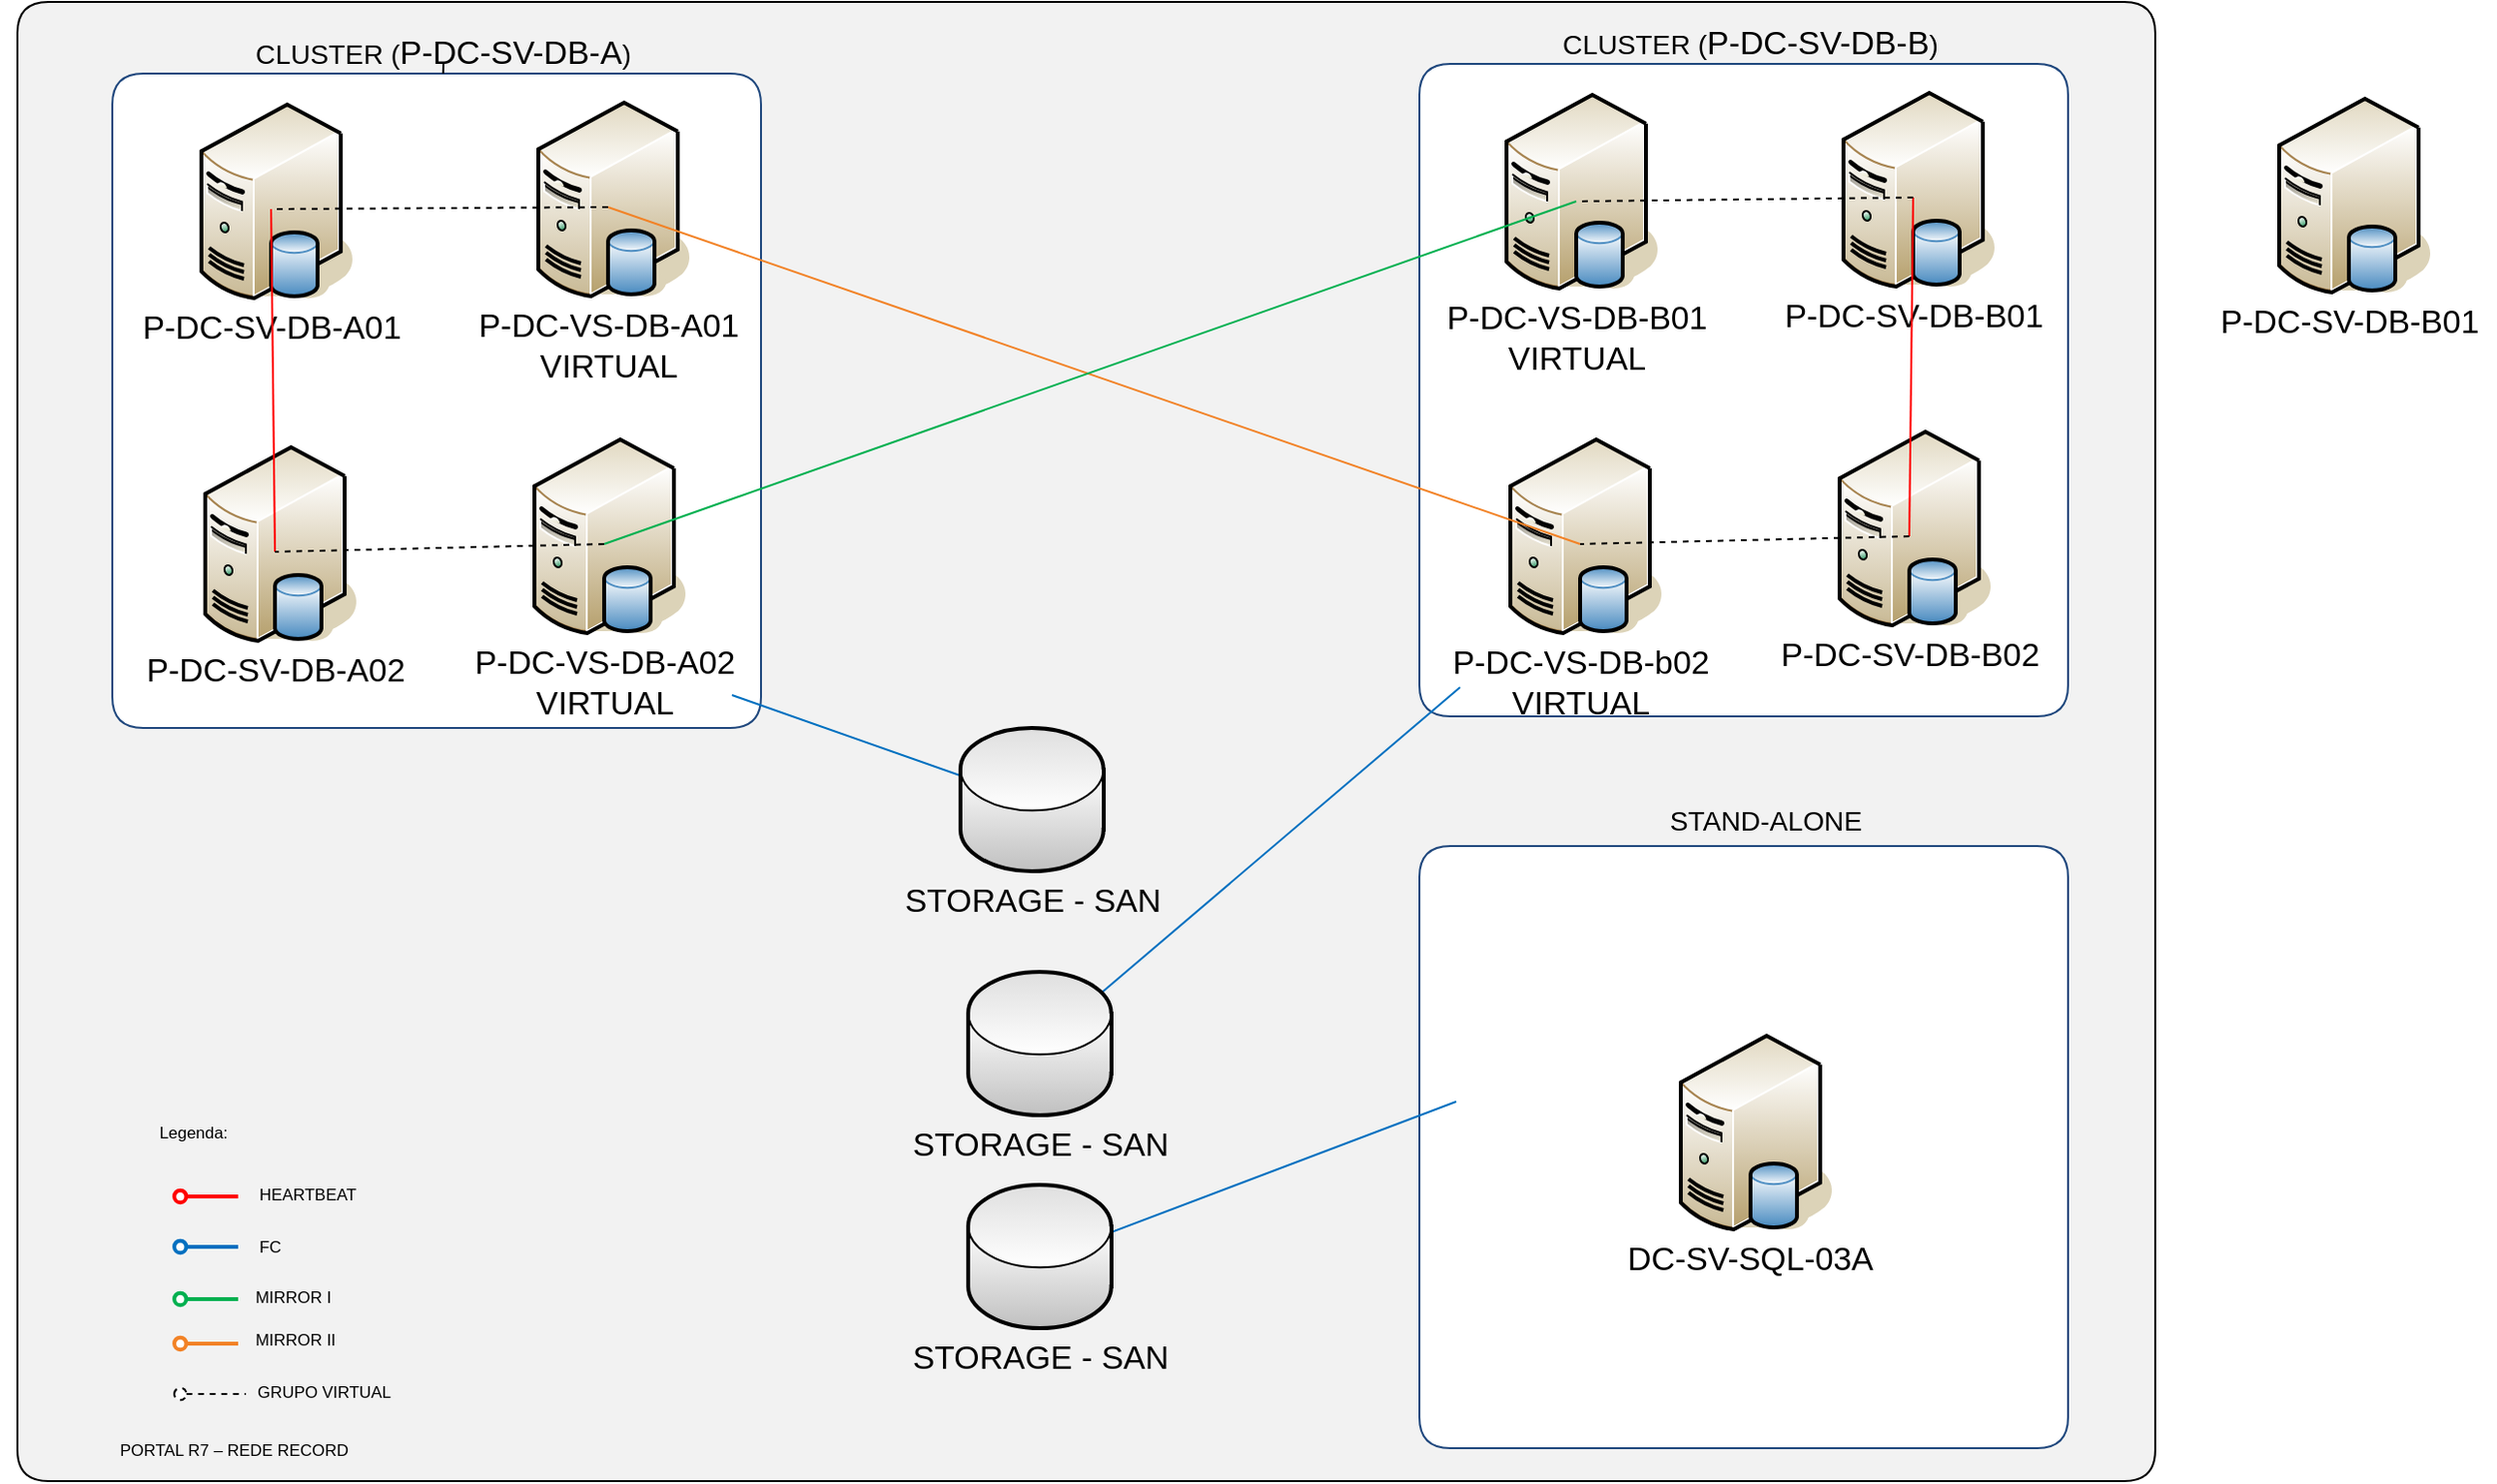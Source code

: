 <mxfile version="20.5.1" type="github"><diagram id="yXFeLJXMY5lO1BUktcyg" name="Página-1"><mxGraphModel dx="1675" dy="786" grid="1" gridSize="10" guides="1" tooltips="1" connect="1" arrows="1" fold="1" page="1" pageScale="1" pageWidth="850" pageHeight="1100" math="0" shadow="0"><root><mxCell id="0"/><mxCell id="1" parent="0"/><mxCell id="jS0P50UiSLe2iONCOlZ1-1" style="vsdxID=1;fillColor=#f2f2f2;gradientColor=none;shape=stencil(nZHRDsIgDEW/pq+GQTTxec4f8AuIVGlEWBhz06+XrZow49P61Ht7WpILqLqzukWQoksx3HAgkyyoA0hJ3mKklDtQDaj6EiJeY+i9Yd3qTEoxO2h4p5poKXQ8n+iFH2+72S9qxxBfuYfH9PrIrODRs1RHBh35AqzEavSr/8Kr0QWYmzkdzo2c43DL+W+a2eKfUM0b);strokeColor=#000000;points=[];labelBackgroundColor=#ffffff;rounded=1;html=1;whiteSpace=wrap;" parent="1" vertex="1"><mxGeometry x="35" y="40" width="1104" height="764" as="geometry"/></mxCell><mxCell id="jS0P50UiSLe2iONCOlZ1-2" style="vsdxID=3;fillColor=#ffffff;gradientColor=none;shape=stencil(nZHRDsIgDEW/pq+GQTTxec4f8AuIVGlEWBhz06+XrZow49P61Ht7WpILqLqzukWQoksx3HAgkyyoA0hJ3mKklDtQDaj6EiJeY+i9Yd3qTEoxO2h4p5poKXQ8n+iFH2+72S9qxxBfuYfH9PrIrODRs1RHBh35AqzEavSr/8Kr0QWYmzkdzo2c43DL+W+a2eKfUM0b);strokeColor=#1f477d;points=[];labelBackgroundColor=#ffffff;rounded=1;html=1;whiteSpace=wrap;" parent="1" vertex="1"><mxGeometry x="84" y="77" width="335" height="338" as="geometry"/></mxCell><mxCell id="jS0P50UiSLe2iONCOlZ1-3" value="&lt;div style=&quot;font-size: 1px&quot;&gt;&lt;p style=&quot;align:left;margin-left:0;margin-right:0;margin-top:0px;margin-bottom:0px;text-indent:0;valign:middle;direction:ltr;&quot;&gt;&lt;font style=&quot;font-size:8.47px;font-family:Arial;color:#000000;direction:ltr;letter-spacing:0px;line-height:120%;opacity:1&quot;&gt;PORTAL R7 – REDE RECORD&lt;br/&gt;&lt;/font&gt;&lt;/p&gt;&lt;/div&gt;" style="verticalAlign=middle;align=left;vsdxID=4;fillColor=none;gradientColor=none;shape=stencil(nZBLDoAgDERP0z3SIyjew0SURgSD+Lu9kMZoXLhwN9O+tukAlrNpJg1SzDH4QW/URgNYgZTkjA4UkwJUgGXng+6DX1zLfmoymdXo17xh5zmRJ6Q42BWCfc2oJfdAr+Yv+AP9Cb7OJ3H/2JG1HNGz/84klThPVCc=);strokeColor=none;points=[];labelBackgroundColor=none;rounded=0;html=1;whiteSpace=wrap;" parent="1" vertex="1"><mxGeometry x="86" y="782" width="146" height="11" as="geometry"/></mxCell><mxCell id="jS0P50UiSLe2iONCOlZ1-4" value="&lt;div style=&quot;font-size: 1px&quot;&gt;&lt;p style=&quot;align:center;margin-left:0;margin-right:0;margin-top:0px;margin-bottom:0px;text-indent:0;valign:middle;direction:ltr;&quot;&gt;&lt;font style=&quot;font-size:14.11px;font-family:Arial;color:#000000;direction:ltr;letter-spacing:0px;line-height:120%;opacity:1&quot;&gt;CLUSTER (&lt;/font&gt;&lt;font style=&quot;font-size:16.93px;font-family:Arial;color:#000000;direction:ltr;letter-spacing:0px;line-height:120%;opacity:1&quot;&gt;P-DC-SV-DB-A&lt;/font&gt;&lt;font style=&quot;font-size:14.11px;font-family:Arial;color:#000000;direction:ltr;letter-spacing:0px;line-height:120%;opacity:1&quot;&gt;)&lt;br/&gt;&lt;/font&gt;&lt;/p&gt;&lt;/div&gt;" style="verticalAlign=middle;align=center;vsdxID=5;fillColor=none;gradientColor=none;shape=stencil(nZBLDoAgDERP0z3SIyjew0SURgSD+Lu9kMZoXLhwN9O+tukAlrNpJg1SzDH4QW/URgNYgZTkjA4UkwJUgGXng+6DX1zLfmoymdXo17xh5zmRJ6Q42BWCfc2oJfdAr+Yv+AP9Cb7OJ3H/2JG1HNGz/84klThPVCc=);strokeColor=none;points=[];labelBackgroundColor=none;rounded=0;html=1;whiteSpace=wrap;" parent="1" vertex="1"><mxGeometry x="140" y="61" width="230" height="11" as="geometry"/></mxCell><mxCell id="jS0P50UiSLe2iONCOlZ1-5" value="&lt;div style=&quot;font-size: 1px&quot;&gt;&lt;font style=&quot;font-size:8.47px;font-family:Arial;color:#000000;direction:ltr;letter-spacing:0px;line-height:120%;opacity:1&quot;&gt;Legenda:&lt;br/&gt;&lt;/font&gt;&lt;/div&gt;" style="verticalAlign=middle;align=center;vsdxID=22;fillColor=none;gradientColor=none;shape=stencil(nZBLDoAgDERP0z3SIyjew0SURgSD+Lu9kMZoXLhwN9O+tukAlrNpJg1SzDH4QW/URgNYgZTkjA4UkwJUgGXng+6DX1zLfmoymdXo17xh5zmRJ6Q42BWCfc2oJfdAr+Yv+AP9Cb7OJ3H/2JG1HNGz/84klThPVCc=);strokeColor=none;points=[];labelBackgroundColor=none;rounded=0;html=1;whiteSpace=wrap;" parent="1" vertex="1"><mxGeometry x="26" y="618" width="200" height="11" as="geometry"/></mxCell><mxCell id="jS0P50UiSLe2iONCOlZ1-6" value="&lt;div style=&quot;font-size: 1px&quot;&gt;&lt;font style=&quot;font-size:11.29px;font-family:Arial;color:#000000;direction:ltr;letter-spacing:0px;line-height:120%;opacity:1&quot;&gt;&lt;br/&gt;&lt;/font&gt;&lt;/div&gt;" style="verticalAlign=middle;align=center;vsdxID=23;fillColor=#FFFFFF;gradientColor=none;shape=stencil(tVJLEoIwDD1NlzAtVZE14j06UqBjpUxaBW9vO2EUGGDn7iV5SV4+hOe2EZ0kCbUOzF32qnQN4ReSJKptJCjnEeEF4XllQNZgnm2JdicCM6CHeYUKA+bRkJHQN1qMon1FqoCbj8FIzWKeIRtGOmdpfETXyGHnOM1WS9IhEoOyERgnnDLtrL0WUMvIt4sqLepZyPZSdhM32xN4WNF3mglcn/cv4jz4bb1SWuPRvvGtk2zvcEzUqp3S6e4NZyoWCjxY/ol34Y/x4gM=);strokeColor=#FF0000;strokeWidth=2;points=[[0,1,0]];labelBackgroundColor=none;rounded=0;html=1;whiteSpace=wrap;" parent="1" vertex="1"><mxGeometry x="116" y="656" width="33" height="1" as="geometry"/></mxCell><mxCell id="jS0P50UiSLe2iONCOlZ1-7" value="&lt;div style=&quot;font-size: 1px&quot;&gt;&lt;p style=&quot;align:left;margin-left:0;margin-right:0;margin-top:0px;margin-bottom:0px;text-indent:0;valign:middle;direction:ltr;&quot;&gt;&lt;font style=&quot;font-size:8.47px;font-family:Arial;color:#000000;direction:ltr;letter-spacing:0px;line-height:120%;opacity:1&quot;&gt;HEARTBEAT&lt;br/&gt;&lt;/font&gt;&lt;/p&gt;&lt;/div&gt;" style="verticalAlign=middle;align=left;vsdxID=24;fillColor=none;gradientColor=none;shape=stencil(nZBLDoAgDERP0z3SIyjew0SURgSD+Lu9kMZoXLhwN9O+tukAlrNpJg1SzDH4QW/URgNYgZTkjA4UkwJUgGXng+6DX1zLfmoymdXo17xh5zmRJ6Q42BWCfc2oJfdAr+Yv+AP9Cb7OJ3H/2JG1HNGz/84klThPVCc=);strokeColor=none;points=[];labelBackgroundColor=none;rounded=0;html=1;whiteSpace=wrap;" parent="1" vertex="1"><mxGeometry x="158" y="650" width="200" height="11" as="geometry"/></mxCell><mxCell id="jS0P50UiSLe2iONCOlZ1-8" value="&lt;div style=&quot;font-size: 1px&quot;&gt;&lt;font style=&quot;font-size:11.29px;font-family:Arial;color:#000000;direction:ltr;letter-spacing:0px;line-height:120%;opacity:1&quot;&gt;&lt;br/&gt;&lt;/font&gt;&lt;/div&gt;" style="verticalAlign=middle;align=center;vsdxID=25;fillColor=#FFFFFF;gradientColor=none;shape=stencil(tVJLEoIwDD1NlzAtVZE14j06UqBjpUxaBW9vO2EUGGDn7iV5SV4+hOe2EZ0kCbUOzF32qnQN4ReSJKptJCjnEeEF4XllQNZgnm2JdicCM6CHeYUKA+bRkJHQN1qMon1FqoCbj8FIzWKeIRtGOmdpfETXyGHnOM1WS9IhEoOyERgnnDLtrL0WUMvIt4sqLepZyPZSdhM32xN4WNF3mglcn/cv4jz4bb1SWuPRvvGtk2zvcEzUqp3S6e4NZyoWCjxY/ol34Y/x4gM=);strokeColor=#0070c0;strokeWidth=2;points=[[0,1,0]];labelBackgroundColor=none;rounded=0;html=1;whiteSpace=wrap;" parent="1" vertex="1"><mxGeometry x="116" y="682" width="33" height="1" as="geometry"/></mxCell><mxCell id="jS0P50UiSLe2iONCOlZ1-9" value="&lt;div style=&quot;font-size: 1px&quot;&gt;&lt;p style=&quot;align:left;margin-left:0;margin-right:0;margin-top:0px;margin-bottom:0px;text-indent:0;valign:middle;direction:ltr;&quot;&gt;&lt;font style=&quot;font-size:8.47px;font-family:Arial;color:#000000;direction:ltr;letter-spacing:0px;line-height:120%;opacity:1&quot;&gt;FC&lt;br/&gt;&lt;/font&gt;&lt;/p&gt;&lt;/div&gt;" style="verticalAlign=middle;align=left;vsdxID=26;fillColor=none;gradientColor=none;shape=stencil(nZBLDoAgDERP0z3SIyjew0SURgSD+Lu9kMZoXLhwN9O+tukAlrNpJg1SzDH4QW/URgNYgZTkjA4UkwJUgGXng+6DX1zLfmoymdXo17xh5zmRJ6Q42BWCfc2oJfdAr+Yv+AP9Cb7OJ3H/2JG1HNGz/84klThPVCc=);strokeColor=none;points=[];labelBackgroundColor=none;rounded=0;html=1;whiteSpace=wrap;" parent="1" vertex="1"><mxGeometry x="158" y="677" width="200" height="11" as="geometry"/></mxCell><mxCell id="jS0P50UiSLe2iONCOlZ1-10" value="&lt;div style=&quot;font-size: 1px&quot;&gt;&lt;font style=&quot;font-size:11.29px;font-family:Arial;color:#000000;direction:ltr;letter-spacing:0px;line-height:120%;opacity:1&quot;&gt;&lt;br/&gt;&lt;/font&gt;&lt;/div&gt;" style="verticalAlign=middle;align=center;vsdxID=27;fillColor=#FFFFFF;gradientColor=none;shape=stencil(tVJLEoIwDD1NlzAtVZE14j06UqBjpUxaBW9vO2EUGGDn7iV5SV4+hOe2EZ0kCbUOzF32qnQN4ReSJKptJCjnEeEF4XllQNZgnm2JdicCM6CHeYUKA+bRkJHQN1qMon1FqoCbj8FIzWKeIRtGOmdpfETXyGHnOM1WS9IhEoOyERgnnDLtrL0WUMvIt4sqLepZyPZSdhM32xN4WNF3mglcn/cv4jz4bb1SWuPRvvGtk2zvcEzUqp3S6e4NZyoWCjxY/ol34Y/x4gM=);strokeColor=#00b050;strokeWidth=2;points=[[0,1,0]];labelBackgroundColor=none;rounded=0;html=1;whiteSpace=wrap;" parent="1" vertex="1"><mxGeometry x="116" y="709" width="33" height="1" as="geometry"/></mxCell><mxCell id="jS0P50UiSLe2iONCOlZ1-11" value="&lt;div style=&quot;font-size: 1px&quot;&gt;&lt;p style=&quot;align:left;margin-left:0;margin-right:0;margin-top:0px;margin-bottom:0px;text-indent:0;valign:middle;direction:ltr;&quot;&gt;&lt;font style=&quot;font-size:8.47px;font-family:Arial;color:#000000;direction:ltr;letter-spacing:0px;line-height:120%;opacity:1&quot;&gt;MIRROR I&lt;br/&gt;&lt;/font&gt;&lt;/p&gt;&lt;/div&gt;" style="verticalAlign=middle;align=left;vsdxID=28;fillColor=none;gradientColor=none;shape=stencil(nZBLDoAgDERP0z3SIyjew0SURgSD+Lu9kMZoXLhwN9O+tukAlrNpJg1SzDH4QW/URgNYgZTkjA4UkwJUgGXng+6DX1zLfmoymdXo17xh5zmRJ6Q42BWCfc2oJfdAr+Yv+AP9Cb7OJ3H/2JG1HNGz/84klThPVCc=);strokeColor=none;points=[];labelBackgroundColor=none;rounded=0;html=1;whiteSpace=wrap;" parent="1" vertex="1"><mxGeometry x="156" y="703" width="200" height="11" as="geometry"/></mxCell><mxCell id="jS0P50UiSLe2iONCOlZ1-12" value="&lt;div style=&quot;font-size: 1px&quot;&gt;&lt;font style=&quot;font-size:11.29px;font-family:Arial;color:#000000;direction:ltr;letter-spacing:0px;line-height:120%;opacity:1&quot;&gt;&lt;br/&gt;&lt;/font&gt;&lt;/div&gt;" style="verticalAlign=middle;align=center;vsdxID=29;fillColor=#FFFFFF;gradientColor=none;shape=stencil(lVLRDoIwDPyaPULGBuo74n8sMmBxMtJNwb93pEQZASNv1+t1vbUlPLeN6CRh1DowN9mr0jWEnwljqm0kKOcR4QXheWVA1mAebYlxJ0bliO7mOb4wYB0dKxh9YZRQjC8oFXD1OZikpzhjqIZJzpNjnCE1aTxB09Un6RCJQdkIjBNOmTZorwXUMvLtokqLOkjZXspuRid7DaaHwOH6h3e7S/5w58F37JXSGrf2yW/tZHuIU6FW7VxOfy4xcLFw4MHyUDyFR8aLNw==);dashed=1;strokeColor=#000000;points=[[0,1,0]];labelBackgroundColor=none;rounded=0;html=1;whiteSpace=wrap;" parent="1" vertex="1"><mxGeometry x="116" y="758" width="37" height="1" as="geometry"/></mxCell><mxCell id="jS0P50UiSLe2iONCOlZ1-13" value="&lt;div style=&quot;font-size: 1px&quot;&gt;&lt;p style=&quot;align:left;margin-left:0;margin-right:0;margin-top:0px;margin-bottom:0px;text-indent:0;valign:middle;direction:ltr;&quot;&gt;&lt;font style=&quot;font-size:8.47px;font-family:Arial;color:#000000;direction:ltr;letter-spacing:0px;line-height:120%;opacity:1&quot;&gt;GRUPO VIRTUAL&lt;br/&gt;&lt;/font&gt;&lt;/p&gt;&lt;/div&gt;" style="verticalAlign=middle;align=left;vsdxID=30;fillColor=none;gradientColor=none;shape=stencil(nZBLDoAgDERP0z3SIyjew0SURgSD+Lu9kMZoXLhwN9O+tukAlrNpJg1SzDH4QW/URgNYgZTkjA4UkwJUgGXng+6DX1zLfmoymdXo17xh5zmRJ6Q42BWCfc2oJfdAr+Yv+AP9Cb7OJ3H/2JG1HNGz/84klThPVCc=);strokeColor=none;points=[];labelBackgroundColor=none;rounded=0;html=1;whiteSpace=wrap;" parent="1" vertex="1"><mxGeometry x="157" y="752" width="200" height="11" as="geometry"/></mxCell><mxCell id="jS0P50UiSLe2iONCOlZ1-20" style="vsdxID=2;fillColor=#ffffff;gradientColor=none;shape=stencil(nZHRDsIgDEW/pq+GQTTxec4f8AuIVGlEWBhz06+XrZow49P61Ht7WpILqLqzukWQoksx3HAgkyyoA0hJ3mKklDtQDaj6EiJeY+i9Yd3qTEoxO2h4p5poKXQ8n+iFH2+72S9qxxBfuYfH9PrIrODRs1RHBh35AqzEavSr/8Kr0QWYmzkdzo2c43DL+W+a2eKfUM0b);strokeColor=#1f477d;points=[];labelBackgroundColor=#ffffff;rounded=1;html=1;whiteSpace=wrap;" parent="1" vertex="1"><mxGeometry x="759" y="72" width="335" height="337" as="geometry"/></mxCell><mxCell id="jS0P50UiSLe2iONCOlZ1-21" value="&lt;div style=&quot;font-size: 1px&quot;&gt;&lt;p style=&quot;align:center;margin-left:0;margin-right:0;margin-top:0px;margin-bottom:0px;text-indent:0;valign:middle;direction:ltr;&quot;&gt;&lt;font style=&quot;font-size:14.11px;font-family:Arial;color:#000000;direction:ltr;letter-spacing:0px;line-height:120%;opacity:1&quot;&gt;CLUSTER (&lt;/font&gt;&lt;font style=&quot;font-size:16.93px;font-family:Arial;color:#000000;direction:ltr;letter-spacing:0px;line-height:120%;opacity:1&quot;&gt;P-DC-SV-DB-B&lt;/font&gt;&lt;font style=&quot;font-size:14.11px;font-family:Arial;color:#000000;direction:ltr;letter-spacing:0px;line-height:120%;opacity:1&quot;&gt;)&lt;br/&gt;&lt;/font&gt;&lt;/p&gt;&lt;/div&gt;" style="verticalAlign=middle;align=center;vsdxID=6;fillColor=none;gradientColor=none;shape=stencil(nZBLDoAgDERP0z3SIyjew0SURgSD+Lu9kMZoXLhwN9O+tukAlrNpJg1SzDH4QW/URgNYgZTkjA4UkwJUgGXng+6DX1zLfmoymdXo17xh5zmRJ6Q42BWCfc2oJfdAr+Yv+AP9Cb7OJ3H/2JG1HNGz/84klThPVCc=);strokeColor=none;points=[];labelBackgroundColor=none;rounded=0;html=1;whiteSpace=wrap;" parent="1" vertex="1"><mxGeometry x="820" y="56" width="220" height="11" as="geometry"/></mxCell><mxCell id="jS0P50UiSLe2iONCOlZ1-22" style="vsdxID=201;fillColor=#ffffff;gradientColor=none;shape=stencil(nZHRDsIgDEW/pq+GQTTxec4f8AuIVGlEWBhz06+XrZow49P61Ht7WpILqLqzukWQoksx3HAgkyyoA0hJ3mKklDtQDaj6EiJeY+i9Yd3qTEoxO2h4p5poKXQ8n+iFH2+72S9qxxBfuYfH9PrIrODRs1RHBh35AqzEavSr/8Kr0QWYmzkdzo2c43DL+W+a2eKfUM0b);strokeColor=#1f477d;points=[];labelBackgroundColor=#ffffff;rounded=1;html=1;whiteSpace=wrap;" parent="1" vertex="1"><mxGeometry x="759" y="476" width="335" height="311" as="geometry"/></mxCell><mxCell id="jS0P50UiSLe2iONCOlZ1-23" style="vsdxID=103;fillColor=none;gradientColor=none;strokeColor=none;points=[[0.5,0.54,0]];labelBackgroundColor=none;rounded=0;html=1;whiteSpace=wrap;" parent="1" vertex="1"><mxGeometry x="894" y="574" width="72" height="100" as="geometry"/></mxCell><mxCell id="jS0P50UiSLe2iONCOlZ1-24" style="vsdxID=104;fillColor=#dcd3b8;gradientColor=none;shape=stencil(pVJLcsMgDD0NS2sANRiv0/QeTIJtptR4ZNokty+umGmc/hbdifcRDwmB+2V0sxdaLpnSsz+HUx4FPgqtwzR6CrlUAg8C930iP1B6nU58nt2qXKuX9LZ2uLAPJajVpOWVga6DTn8gT6x3dCwsVb01oKuBqkMpC2bHWFV1Guymq2kBdZU07hKWhlJ2OaSp9mgtoGFBdDT4plzb9NENzEumlrP38xf426DlYXq3DfqgwOAmZ9uC2gaVv4SU/8sXw3QzeHk/dWt+Fv+9pVJ8rrgPMd4y95+hQPyR8PAO);strokeColor=#82733e;spacingTop=-3;spacingBottom=-3;spacingLeft=-3;spacingRight=-3;points=[[0.5,0.54,0]];labelBackgroundColor=none;rounded=0;html=1;whiteSpace=wrap;" parent="jS0P50UiSLe2iONCOlZ1-23" vertex="1"><mxGeometry x="27" y="67" width="51" height="32" as="geometry"/></mxCell><mxCell id="jS0P50UiSLe2iONCOlZ1-25" style="vsdxID=105;fillColor=#ffffff;gradientColor=#e1d8c1;gradientDirection=north;shape=stencil(fVHbEoIgEP0aHmFQvD6X/QeTqEwEzkJpfx9ETtrtbffc2GUR29mBjwKl1DowJzHJ1g2I7VGaSj0IkM5XiDWI7ToDogdz0W3sRx6UoTqba0iYo4+VpM6DK6W3iCSUPvpDlCupV/KFXMTeXlW/5UVC8mxj+JO9TfbWolyLORw9C0tyQaokGmAZPMlIWUdstV35dTs6Yz5Li8E47qTRmxEUh15g/yDuFO83lJ2EGD/g54i+eP1zJ5WKZ1rz73fxULwpa+4=);strokeColor=#ffffff;spacingTop=-3;spacingBottom=-3;spacingLeft=-3;spacingRight=-3;points=[[0.5,0.54,0]];labelBackgroundColor=none;rounded=0;html=1;whiteSpace=wrap;" parent="jS0P50UiSLe2iONCOlZ1-23" vertex="1"><mxGeometry width="72" height="39" as="geometry"/></mxCell><mxCell id="jS0P50UiSLe2iONCOlZ1-26" style="vsdxID=106;fillColor=#ffffff;gradientColor=#c9ba96;shape=stencil(rVJBEoMgDHwNRxkEHfFs7T+YisqUihNptb8vFDtVO3rqLcnuJiwJYsXQil4iSgYL5ipHVdkWsROiVHWtBGVdhFiJWFEbkA2Ye1eFvBee6aObefgOU9DFhHgNJc85zzFP35VzoAu4OBQ+9CzBMQ8KmCUpxykLpZm1bjlnUyQmNURgrLDKdCtMC2hk5EZFtRbNChpGKftFOV4+TqtO7o3lMc6SIycEp1snGWZ05eTne8h/3ZB9N3mO8+R4Ny747rVWWoezWOLbO3ClcEOsfAE=);strokeColor=#a78450;spacingTop=-3;spacingBottom=-3;spacingLeft=-3;spacingRight=-3;points=[[0.5,0.54,0]];labelBackgroundColor=none;rounded=0;html=1;whiteSpace=wrap;" parent="jS0P50UiSLe2iONCOlZ1-23" vertex="1"><mxGeometry y="24" width="27" height="75" as="geometry"/></mxCell><mxCell id="jS0P50UiSLe2iONCOlZ1-27" style="vsdxID=107;fillColor=#ffffff;gradientColor=#b6a06d;shape=stencil(UzV2Ls5ILEhVNTIoLinKz04tz0wpyVA1dlE1MsrMy0gtyiwBslSNXVWNndPyi1LTi/JL81Ig/IJEkEoQKze/DGRCBUSfAUiHkUElhGdkoWdqBhZxgyjOyczDqdjQwAC3UpgkTLG5oZ65EfHK8ZhMwMVABsKvaZk5OZCgQpZHDxugECRcjV0B);strokeColor=#ffffff;spacingTop=-3;spacingBottom=-3;spacingLeft=-3;spacingRight=-3;points=[[0.5,0.54,0]];labelBackgroundColor=none;rounded=0;html=1;whiteSpace=wrap;" parent="jS0P50UiSLe2iONCOlZ1-23" vertex="1"><mxGeometry x="27" y="14" width="44" height="85" as="geometry"/></mxCell><mxCell id="jS0P50UiSLe2iONCOlZ1-28" value="&lt;div style=&quot;font-size: 1px&quot;&gt;&lt;font style=&quot;font-size:16.93px;font-family:Arial;color:#000000;direction:ltr;letter-spacing:0px;line-height:120%;opacity:1&quot;&gt;&lt;br/&gt;&lt;/font&gt;&lt;/div&gt;" style="verticalAlign=middle;align=center;vsdxID=108;fillColor=#000000;gradientColor=none;shape=stencil(jZLdEoIgEIWfhksZBPzp2uw9mERlMnFWSnv7MHQSraa73bPfgV0WxLK+Fp1ElPQG9EUOqjA1YkdEqWprCcrYCLEcsazUICvQt7ZweScmcoqu+j6dMDpfSMjkoeQx5xyn7KWcHN6odoXHIY64ZyDfYf9kynHIf8CYUI9P4w0v4GyrsHRiG3U8zAbOcJQ4aWZYgg+JP94y7hiIUfUBaCOM0q3XcCOgkoG9LigbUXmlfpCy28kfB9q+bBLhNP4f3y3CBu8luv2va9uFW8l9FpY/AQ==);strokeColor=#000000;strokeWidth=2;spacingTop=-3;spacingBottom=-3;spacingLeft=-3;spacingRight=-3;points=[[0.5,0.54,0]];labelBackgroundColor=none;rounded=0;html=1;whiteSpace=wrap;" parent="jS0P50UiSLe2iONCOlZ1-23" vertex="1"><mxGeometry width="72" height="100" as="geometry"/></mxCell><mxCell id="jS0P50UiSLe2iONCOlZ1-29" style="vsdxID=109;rotation=340;fillColor=#FFFFFF;gradientColor=#339966;shape=stencil(vVHLDsIgEPwajiQI6RfU+h8bu22JCGRB2/69kG1iazx58DazM/vIjjBtmiCi0CplCjecbZ8nYc5Ca+snJJsLEqYTph0C4Ujh4XvmEaqzont41gkL96naodXKrGF6YSfQtUi0OXXDVlqPfJNP6usotUhYbJIUMmQb/GGrAxpRljVycDBuc1hKM2LclX8/7H9nFfB+82Cd45T2+mcspcSRmu4F);strokeColor=#000000;points=[[0.5,0.54,0]];labelBackgroundColor=none;rounded=0;html=1;whiteSpace=wrap;" parent="jS0P50UiSLe2iONCOlZ1-23" vertex="1"><mxGeometry x="10" y="61" width="4" height="5" as="geometry"/></mxCell><mxCell id="jS0P50UiSLe2iONCOlZ1-30" style="vsdxID=110;fillColor=#FFFFFF;gradientColor=#e7e4cd;gradientDirection=north;shape=stencil(xZLdDoIwDIWfZpcsowMc1wrvseiARWWkzL+3d6So+BO8Mt61PafdvuQwuewb3RkGovfotuZkN75hcsUAbNsYtD5UTBZMLiuHpkZ3aDfUd3pwDtXeHYcLZ9oTwwaIy7QryahxHRQcjaByLhS58XKbKZ7kNBttsXi+mGY8htER6bPtI3Ree+ta0pXkaUb6TmNtovBqVO10/fS9/mRM9zYuvwNBzPNkHip+Z0phlmmhuMj+x5RIrtQXJvgAlcxC3ftfIYXiEULK71R7DWwYUdhlcQU=);strokeColor=#000000;strokeWidth=2;points=[[0.5,0.54,0]];labelBackgroundColor=none;rounded=0;html=1;whiteSpace=wrap;" parent="jS0P50UiSLe2iONCOlZ1-23" vertex="1"><mxGeometry x="4" y="74" width="18" height="16" as="geometry"/></mxCell><mxCell id="jS0P50UiSLe2iONCOlZ1-31" style="vsdxID=111;fillColor=none;gradientColor=none;strokeColor=none;points=[[0.5,0.54,0]];labelBackgroundColor=none;rounded=0;html=1;whiteSpace=wrap;" parent="jS0P50UiSLe2iONCOlZ1-23" vertex="1"><mxGeometry x="3" y="35" width="19" height="21" as="geometry"/></mxCell><mxCell id="jS0P50UiSLe2iONCOlZ1-32" style="vsdxID=112;fillColor=#000000;gradientColor=none;shape=stencil(vZPdcoMgEIWfhkt3gEXQ6zR5D6ZBZWLFQfLTty8W+kPatDdt7tZzzsLHjktwswx6NoTTJXh3MGe7DwPBB8K5nQbjbYgVwS3BTee86b07Tvv0Pes1uVZP7rSecEl9CMjWJk6fk8AECHxVdimv/WN0fc5zFFAnn/rcgi0H0SYtx1oJvCnPpTQnKn2xS+Vd0MG6KbnZG7XvTRVvrLpR94W1nI2Zv8jfMgpQsiRU0Kpf+Jr4bnEvwngdsKshNgwUFpA1MFXOEFD+KSK7jYhAm5Iw4siCjwLlBV8Nqr7XCOX7tN74GANeAv7wc/8LYSw+9qyz45jW9LN/vZdRSjuN2xc=);strokeColor=#000000;points=[[0.5,0.54,0]];labelBackgroundColor=none;rounded=0;html=1;whiteSpace=wrap;" parent="jS0P50UiSLe2iONCOlZ1-31" vertex="1"><mxGeometry width="19" height="11" as="geometry"/></mxCell><mxCell id="jS0P50UiSLe2iONCOlZ1-33" style="vsdxID=113;fillColor=#FFFFFF;gradientColor=#e7e4cd;shape=stencil(pVFLDoIwED1NlzTTlmBZ+7lHIwUakZKhCt7e4mAUxZW7mffpvOYxte1r01kmoQ/oT3ZwRaiZ2jEpXVtbdCFOTO2Z2pYebYX+0ha0d2ZSTtPZX6cXRvIJgMkj4UZ7rjmIB3IgucFjZPEpl4JrRQ6cLUJonueEzTLJ083iWQkc9CxJzOj6BH0wwfmWeJ1zugqNwcom8WpSNqYido7YD9Z2X/BqTg1cZMuYWcqFXKT8/ff1kPBfwji8Wihd01CJ7/xnaxGixtX+Dg==);strokeColor=#FFFFFF;strokeWidth=0;points=[[0.5,0.54,0]];labelBackgroundColor=none;rounded=0;html=1;whiteSpace=wrap;" parent="jS0P50UiSLe2iONCOlZ1-31" vertex="1"><mxGeometry x="5" y="5" width="5" height="3" as="geometry"/></mxCell><mxCell id="jS0P50UiSLe2iONCOlZ1-34" style="vsdxID=114;fillColor=#000000;gradientColor=#e7e4cd;fillOpacity=40;shape=stencil(rVJLEoIwDD1Nl3RK4lBc+7lHRwt0rJQJVfD2lqkfQHTlLp/3krwkDDdtpRrNQLSe3El35ugrhlsGYOpKk/HBYrhjuCkc6ZLcpT5Gv1EDcrDO7jpU6CNPDAwQt7G3j0Br6q9ARC5xDFZ0CFl6gEGmHFaRQU8KZDyPoQcqFdOiL79PVG/ahJxX3rh6MoBVVOoktEsKq8pJqu20bj7Ci2rmrbOMg/yhJxcc1jM9KLmc6Fna5b+0pOPhgvG+Z2Gsje8wzs/vH0Lxd3B3Bw==);strokeColor=none;strokeWidth=0;points=[[0.5,0.54,0]];labelBackgroundColor=none;rounded=0;html=1;whiteSpace=wrap;" parent="jS0P50UiSLe2iONCOlZ1-31" vertex="1"><mxGeometry y="6" width="18" height="14" as="geometry"/></mxCell><mxCell id="jS0P50UiSLe2iONCOlZ1-35" style="vsdxID=115;fillColor=#000000;gradientColor=none;shape=stencil(rVLLEoIwDPyaHun0gRbOiP/R0QIdK2XSqvj3Fouj1UEv3pLNbpKdBPHKdXJQiBHnwR7URe99h/gGMab7ToH2IUK8RrxqLKgW7Knfx3yQE3OKjvY8dRijjkwKRq4xoxSz8o5sI1nCLlRhJrN8hVciKmCW8HKNSRGxmUbJW9dHPmZy1C4D66XXtk82MBJalYV5WWNkm5TcRanhA543NLpXy6OLAgv6xZCgOOepoZwLLMrEUNrzv2bospkftwnB86qNNiY+xWv9/QsCFD+I1zc=);strokeColor=none;points=[[0.5,0.54,0]];labelBackgroundColor=none;rounded=0;html=1;whiteSpace=wrap;" parent="jS0P50UiSLe2iONCOlZ1-31" vertex="1"><mxGeometry y="7" width="18" height="10" as="geometry"/></mxCell><mxCell id="jS0P50UiSLe2iONCOlZ1-36" style="vsdxID=116;fillColor=none;gradientColor=none;fillOpacity=40;shape=stencil(dVDRDoIwDPyaPY6M1ojviP+xyBiLuJFuCv69W4YKGt/uendtcwxr38tRMRA+kLuoybShZ3hkAMb2ikyIiGHDsO4cKU3uZtvMR5mcCV3dPW2Yc06kBIjHmp2ycTD2rxGxqHBtlnSOKi1mqMoCdjlBrwjsi0MeLa5SbJe++czlbDwnF2Qwzm4eGCRpxeM53g1SbyQ/KTX+jJcHI/h0kOtba999xVHuGpsn);strokeColor=#FFFFFF;points=[[0.5,0.54,0]];labelBackgroundColor=none;rounded=0;html=1;whiteSpace=wrap;" parent="jS0P50UiSLe2iONCOlZ1-31" vertex="1"><mxGeometry y="6" width="18" height="14" as="geometry"/></mxCell><mxCell id="jS0P50UiSLe2iONCOlZ1-37" style="vsdxID=117;fillColor=#000000;gradientColor=#e7e4cd;fillOpacity=40;shape=stencil(fVDLDsIgEPwajjR0N2n1XPU/iKUtsUKzoK1/L4QawYO3mZ0HZBh2bpKLYiCcJ3tTq+79xPDEALSZFGkfEMMzw26wpEayD9MnvsjojOhun7FhS7laiJgB8Sr5JZlnbf6Ym6aCNrdLugaVdjscRAXHlKA9gthWKfIpLSt3tnG5acfJeum1NYU2SxoVD0/xYZZjIblVqSU71/nnAviukAbMtd/Fwimtjec3);strokeColor=#000000;points=[[0.5,0.54,0]];labelBackgroundColor=none;rounded=0;html=1;whiteSpace=wrap;" parent="jS0P50UiSLe2iONCOlZ1-31" vertex="1"><mxGeometry y="6" width="18" height="14" as="geometry"/></mxCell><mxCell id="jS0P50UiSLe2iONCOlZ1-38" style="vsdxID=118;fillColor=none;gradientColor=none;strokeColor=none;points=[[0.5,0.54,0]];labelBackgroundColor=none;rounded=0;html=1;whiteSpace=wrap;" parent="jS0P50UiSLe2iONCOlZ1-23" vertex="1"><mxGeometry x="36" y="65" width="25" height="35" as="geometry"/></mxCell><mxCell id="jS0P50UiSLe2iONCOlZ1-39" style="vsdxID=119;fillColor=#dcd3b8;gradientColor=none;shape=stencil(vZJNTsQwDIVPk2Wt/LRJsx6Ge0RM2kaEpnIzTLk9KakAAws2sLOf30s+WWbqtE5u8UzyNWN69LdwyRNTd0zKME8eQy4VU2emTkNCP2K6zpfaL2537tVTet5f2GqO7wnJX2rXa7DyTbmvZocPZYqHue+gq348AkJokLZqh8kI4Iq8agWYI7c1bgtrgym7HNJMGKLD0Tflx2aIbiSj9eb98k3+kbHtwfYUUmvQgjBaC50hjCWmzH8xKg6toYytgLYjjLoQ0T3y98X+BWIM8+/vohQfFzWEGD9Pvt5ekerdqvMr);strokeColor=#82733e;spacingTop=-3;spacingBottom=-3;spacingLeft=-3;spacingRight=-3;points=[[0.5,0.54,0]];labelBackgroundColor=none;rounded=0;html=1;whiteSpace=wrap;" parent="jS0P50UiSLe2iONCOlZ1-38" vertex="1"><mxGeometry x="12" y="23" width="18" height="12" as="geometry"/></mxCell><mxCell id="jS0P50UiSLe2iONCOlZ1-40" style="vsdxID=120;fillColor=#FFFFFF;gradientColor=#4e8ec2;gradientDirection=north;shape=stencil(vVHLDsIgEPwajiQI6RfU+h8bu22JCGRB2/69kG1iazx58DazM/vIjjBtmiCi0CplCjecbZ8nYc5Ca+snJJsLEqYTph0C4Ujh4XvmEaqzont41gkL96naodXKrGF6YSfQtUi0OXXDVlqPfJNP6usotUhYbJIUMmQb/GGrAxpRljVycDBuc1hKM2LclX8/7H9nFfB+82Cd45T2+mcspcSRmu4F);strokeColor=#4e8ec2;points=[[0.5,0.54,0]];labelBackgroundColor=none;rounded=0;html=1;whiteSpace=wrap;" parent="jS0P50UiSLe2iONCOlZ1-38" vertex="1"><mxGeometry y="1" width="24" height="11" as="geometry"/></mxCell><mxCell id="jS0P50UiSLe2iONCOlZ1-41" value="&lt;div style=&quot;font-size: 1px&quot;&gt;&lt;font style=&quot;font-size:16.93px;font-family:Arial;color:#000000;direction:ltr;letter-spacing:0px;line-height:120%;opacity:1&quot;&gt;&lt;br/&gt;&lt;/font&gt;&lt;/div&gt;" style="verticalAlign=middle;align=center;vsdxID=121;fillColor=#FFFFFF;gradientColor=#4e8ec2;shape=stencil(lVLbDsIgDP0aHlkYZOqep/4HcWwjIiwF3fx7IczILpr41vac0/akRayyHe8FosQ6MFcxyNp1iB0RpVJ3AqTzEWInxKrGgGjB3HUd854HZohu5hE6jFFHgoKSZ5qdI1FJ/ZV4IBlhKZnDxaMwkQsP0yiASUFJto+ViVOWWVksm7I3B/NRWgzGcSeNnq2gOLQC+4G4UbydQXYQol+VN/3k5If1pZuVlV0587LV6m8P+baHPF3MB59LNlKp+Agpvry8L8WvYacX);strokeColor=#4e8ec2;spacingTop=-3;spacingBottom=-3;spacingLeft=-3;spacingRight=-3;points=[[0.5,0.54,0]];labelBackgroundColor=none;rounded=0;html=1;whiteSpace=wrap;" parent="jS0P50UiSLe2iONCOlZ1-38" vertex="1"><mxGeometry y="6" width="24" height="27" as="geometry"/></mxCell><mxCell id="jS0P50UiSLe2iONCOlZ1-42" value="&lt;div style=&quot;font-size: 1px&quot;&gt;&lt;font style=&quot;font-size:16.93px;font-family:Arial;color:#000000;direction:ltr;letter-spacing:0px;line-height:120%;opacity:1&quot;&gt;&lt;br/&gt;&lt;/font&gt;&lt;/div&gt;" style="verticalAlign=middle;align=center;vsdxID=122;fillColor=#000000;gradientColor=none;shape=stencil(nVLLEoIwDPyaHsuUVgY4o/5HRwp0RMqkVfDvbW1VBB+jt2R3s0kmQazQDe8FokQbUHsxyNI0iK0RpbJrBEhjI8Q2iBWVAlGDOnalz3vulC46qJNzGH1dTIiroeQc8jQi9IpsvZzDzrIQ5ElQw0J+M1zYxVngMR+lxqAMN1J1T+qWQy2wbYWrlteh1FN6EKKfwGQ6XCs78a51xqIV+7TJfXJ4MaxH8jzKk7lrGv+3EPl5oa/HscHjsP4nptz8CSzkH4htLg==);strokeColor=#000000;strokeWidth=2;spacingTop=-3;spacingBottom=-3;spacingLeft=-3;spacingRight=-3;points=[[0.5,0.54,0]];labelBackgroundColor=none;rounded=0;html=1;whiteSpace=wrap;" parent="jS0P50UiSLe2iONCOlZ1-38" vertex="1"><mxGeometry y="1" width="24" height="33" as="geometry"/></mxCell><mxCell id="jS0P50UiSLe2iONCOlZ1-43" value="&lt;div style=&quot;font-size: 1px&quot;&gt;&lt;font style=&quot;font-size:16.93px;font-family:Arial;color:#000000;direction:ltr;letter-spacing:0px;line-height:120%;opacity:1&quot;&gt;DC-SV-SQL-03A&lt;br/&gt;&lt;/font&gt;&lt;/div&gt;" style="text;vsdxID=103;fillColor=none;gradientColor=none;strokeColor=none;points=[[0.5,0.54,0]];labelBackgroundColor=none;rounded=0;html=1;whiteSpace=wrap;verticalAlign=middle;align=center;;html=1;" parent="jS0P50UiSLe2iONCOlZ1-23" vertex="1"><mxGeometry x="-35.99" y="100" width="143.98" height="31.61" as="geometry"/></mxCell><mxCell id="jS0P50UiSLe2iONCOlZ1-44" value="&lt;div style=&quot;font-size: 1px&quot;&gt;&lt;font style=&quot;font-size:14.11px;font-family:Arial;color:#000000;direction:ltr;letter-spacing:0px;line-height:120%;opacity:1&quot;&gt;STAND-ALONE&lt;br/&gt;&lt;/font&gt;&lt;/div&gt;" style="verticalAlign=middle;align=center;vsdxID=202;fillColor=none;gradientColor=none;shape=stencil(nZBLDoAgDERP0z3SIyjew0SURgSD+Lu9kMZoXLhwN9O+tukAlrNpJg1SzDH4QW/URgNYgZTkjA4UkwJUgGXng+6DX1zLfmoymdXo17xh5zmRJ6Q42BWCfc2oJfdAr+Yv+AP9Cb7OJ3H/2JG1HNGz/84klThPVCc=);strokeColor=none;points=[];labelBackgroundColor=none;rounded=0;html=1;whiteSpace=wrap;" parent="1" vertex="1"><mxGeometry x="838" y="457" width="200" height="11" as="geometry"/></mxCell><mxCell id="jS0P50UiSLe2iONCOlZ1-45" style="vsdxID=143;fillColor=none;gradientColor=none;strokeColor=none;points=[[0.5,0.54,0]];labelBackgroundColor=none;rounded=0;html=1;whiteSpace=wrap;" parent="1" vertex="1"><mxGeometry x="302" y="266" width="72" height="100" as="geometry"/></mxCell><mxCell id="jS0P50UiSLe2iONCOlZ1-46" style="vsdxID=144;fillColor=#dcd3b8;gradientColor=none;shape=stencil(pVJLcsMgDD0NS2sANRiv0/QeTIJtptR4ZNokty+umGmc/hbdifcRDwmB+2V0sxdaLpnSsz+HUx4FPgqtwzR6CrlUAg8C930iP1B6nU58nt2qXKuX9LZ2uLAPJajVpOWVga6DTn8gT6x3dCwsVb01oKuBqkMpC2bHWFV1Guymq2kBdZU07hKWhlJ2OaSp9mgtoGFBdDT4plzb9NENzEumlrP38xf426DlYXq3DfqgwOAmZ9uC2gaVv4SU/8sXw3QzeHk/dWt+Fv+9pVJ8rrgPMd4y95+hQPyR8PAO);strokeColor=#82733e;spacingTop=-3;spacingBottom=-3;spacingLeft=-3;spacingRight=-3;points=[[0.5,0.54,0]];labelBackgroundColor=none;rounded=0;html=1;whiteSpace=wrap;" parent="jS0P50UiSLe2iONCOlZ1-45" vertex="1"><mxGeometry x="27" y="67" width="51" height="32" as="geometry"/></mxCell><mxCell id="jS0P50UiSLe2iONCOlZ1-47" style="vsdxID=145;fillColor=#ffffff;gradientColor=#e1d8c1;gradientDirection=north;shape=stencil(fVHbEoIgEP0aHmFQvD6X/QeTqEwEzkJpfx9ETtrtbffc2GUR29mBjwKl1DowJzHJ1g2I7VGaSj0IkM5XiDWI7ToDogdz0W3sRx6UoTqba0iYo4+VpM6DK6W3iCSUPvpDlCupV/KFXMTeXlW/5UVC8mxj+JO9TfbWolyLORw9C0tyQaokGmAZPMlIWUdstV35dTs6Yz5Li8E47qTRmxEUh15g/yDuFO83lJ2EGD/g54i+eP1zJ5WKZ1rz73fxULwpa+4=);strokeColor=#ffffff;spacingTop=-3;spacingBottom=-3;spacingLeft=-3;spacingRight=-3;points=[[0.5,0.54,0]];labelBackgroundColor=none;rounded=0;html=1;whiteSpace=wrap;" parent="jS0P50UiSLe2iONCOlZ1-45" vertex="1"><mxGeometry width="72" height="39" as="geometry"/></mxCell><mxCell id="jS0P50UiSLe2iONCOlZ1-48" style="vsdxID=146;fillColor=#ffffff;gradientColor=#c9ba96;shape=stencil(rVJBEoMgDHwNRxkEHfFs7T+YisqUihNptb8vFDtVO3rqLcnuJiwJYsXQil4iSgYL5ipHVdkWsROiVHWtBGVdhFiJWFEbkA2Ye1eFvBee6aObefgOU9DFhHgNJc85zzFP35VzoAu4OBQ+9CzBMQ8KmCUpxykLpZm1bjlnUyQmNURgrLDKdCtMC2hk5EZFtRbNChpGKftFOV4+TqtO7o3lMc6SIycEp1snGWZ05eTne8h/3ZB9N3mO8+R4Ny747rVWWoezWOLbO3ClcEOsfAE=);strokeColor=#a78450;spacingTop=-3;spacingBottom=-3;spacingLeft=-3;spacingRight=-3;points=[[0.5,0.54,0]];labelBackgroundColor=none;rounded=0;html=1;whiteSpace=wrap;" parent="jS0P50UiSLe2iONCOlZ1-45" vertex="1"><mxGeometry y="24" width="27" height="75" as="geometry"/></mxCell><mxCell id="jS0P50UiSLe2iONCOlZ1-49" style="vsdxID=147;fillColor=#ffffff;gradientColor=#b6a06d;shape=stencil(UzV2Ls5ILEhVNTIoLinKz04tz0wpyVA1dlE1MsrMy0gtyiwBslSNXVWNndPyi1LTi/JL81Ig/IJEkEoQKze/DGRCBUSfAUiHkUElhGdkoWdqBhZxgyjOyczDqdjQwAC3UpgkTLG5oZ65EfHK8ZhMwMVABsKvaZk5OZCgQpZHDxugECRcjV0B);strokeColor=#ffffff;spacingTop=-3;spacingBottom=-3;spacingLeft=-3;spacingRight=-3;points=[[0.5,0.54,0]];labelBackgroundColor=none;rounded=0;html=1;whiteSpace=wrap;" parent="jS0P50UiSLe2iONCOlZ1-45" vertex="1"><mxGeometry x="27" y="14" width="44" height="85" as="geometry"/></mxCell><mxCell id="jS0P50UiSLe2iONCOlZ1-50" value="&lt;div style=&quot;font-size: 1px&quot;&gt;&lt;font style=&quot;font-size:16.93px;font-family:Arial;color:#000000;direction:ltr;letter-spacing:0px;line-height:120%;opacity:1&quot;&gt;&lt;br/&gt;&lt;/font&gt;&lt;/div&gt;" style="verticalAlign=middle;align=center;vsdxID=148;fillColor=#000000;gradientColor=none;shape=stencil(jZLdEoIgEIWfhksZBPzp2uw9mERlMnFWSnv7MHQSraa73bPfgV0WxLK+Fp1ElPQG9EUOqjA1YkdEqWprCcrYCLEcsazUICvQt7ZweScmcoqu+j6dMDpfSMjkoeQx5xyn7KWcHN6odoXHIY64ZyDfYf9kynHIf8CYUI9P4w0v4GyrsHRiG3U8zAbOcJQ4aWZYgg+JP94y7hiIUfUBaCOM0q3XcCOgkoG9LigbUXmlfpCy28kfB9q+bBLhNP4f3y3CBu8luv2va9uFW8l9FpY/AQ==);strokeColor=#000000;strokeWidth=2;spacingTop=-3;spacingBottom=-3;spacingLeft=-3;spacingRight=-3;points=[[0.5,0.54,0]];labelBackgroundColor=none;rounded=0;html=1;whiteSpace=wrap;" parent="jS0P50UiSLe2iONCOlZ1-45" vertex="1"><mxGeometry width="72" height="100" as="geometry"/></mxCell><mxCell id="jS0P50UiSLe2iONCOlZ1-51" style="vsdxID=149;rotation=340;fillColor=#FFFFFF;gradientColor=#339966;shape=stencil(vVHLDsIgEPwajiQI6RfU+h8bu22JCGRB2/69kG1iazx58DazM/vIjjBtmiCi0CplCjecbZ8nYc5Ca+snJJsLEqYTph0C4Ujh4XvmEaqzont41gkL96naodXKrGF6YSfQtUi0OXXDVlqPfJNP6usotUhYbJIUMmQb/GGrAxpRljVycDBuc1hKM2LclX8/7H9nFfB+82Cd45T2+mcspcSRmu4F);strokeColor=#000000;points=[[0.5,0.54,0]];labelBackgroundColor=none;rounded=0;html=1;whiteSpace=wrap;" parent="jS0P50UiSLe2iONCOlZ1-45" vertex="1"><mxGeometry x="10" y="61" width="4" height="5" as="geometry"/></mxCell><mxCell id="jS0P50UiSLe2iONCOlZ1-52" style="vsdxID=150;fillColor=#FFFFFF;gradientColor=#e7e4cd;gradientDirection=north;shape=stencil(xZLdDoIwDIWfZpcsowMc1wrvseiARWWkzL+3d6So+BO8Mt61PafdvuQwuewb3RkGovfotuZkN75hcsUAbNsYtD5UTBZMLiuHpkZ3aDfUd3pwDtXeHYcLZ9oTwwaIy7QryahxHRQcjaByLhS58XKbKZ7kNBttsXi+mGY8htER6bPtI3Ree+ta0pXkaUb6TmNtovBqVO10/fS9/mRM9zYuvwNBzPNkHip+Z0phlmmhuMj+x5RIrtQXJvgAlcxC3ftfIYXiEULK71R7DWwYUdhlcQU=);strokeColor=#000000;strokeWidth=2;points=[[0.5,0.54,0]];labelBackgroundColor=none;rounded=0;html=1;whiteSpace=wrap;" parent="jS0P50UiSLe2iONCOlZ1-45" vertex="1"><mxGeometry x="4" y="74" width="18" height="16" as="geometry"/></mxCell><mxCell id="jS0P50UiSLe2iONCOlZ1-53" style="vsdxID=151;fillColor=none;gradientColor=none;strokeColor=none;points=[[0.5,0.54,0]];labelBackgroundColor=none;rounded=0;html=1;whiteSpace=wrap;" parent="jS0P50UiSLe2iONCOlZ1-45" vertex="1"><mxGeometry x="3" y="35" width="19" height="21" as="geometry"/></mxCell><mxCell id="jS0P50UiSLe2iONCOlZ1-54" style="vsdxID=152;fillColor=#000000;gradientColor=none;shape=stencil(vZPdcoMgEIWfhkt3gEXQ6zR5D6ZBZWLFQfLTty8W+kPatDdt7tZzzsLHjktwswx6NoTTJXh3MGe7DwPBB8K5nQbjbYgVwS3BTee86b07Tvv0Pes1uVZP7rSecEl9CMjWJk6fk8AECHxVdimv/WN0fc5zFFAnn/rcgi0H0SYtx1oJvCnPpTQnKn2xS+Vd0MG6KbnZG7XvTRVvrLpR94W1nI2Zv8jfMgpQsiRU0Kpf+Jr4bnEvwngdsKshNgwUFpA1MFXOEFD+KSK7jYhAm5Iw4siCjwLlBV8Nqr7XCOX7tN74GANeAv7wc/8LYSw+9qyz45jW9LN/vZdRSjuN2xc=);strokeColor=#000000;points=[[0.5,0.54,0]];labelBackgroundColor=none;rounded=0;html=1;whiteSpace=wrap;" parent="jS0P50UiSLe2iONCOlZ1-53" vertex="1"><mxGeometry width="19" height="11" as="geometry"/></mxCell><mxCell id="jS0P50UiSLe2iONCOlZ1-55" style="vsdxID=153;fillColor=#FFFFFF;gradientColor=#e7e4cd;shape=stencil(pVFLDoIwED1NlzTTlmBZ+7lHIwUakZKhCt7e4mAUxZW7mffpvOYxte1r01kmoQ/oT3ZwRaiZ2jEpXVtbdCFOTO2Z2pYebYX+0ha0d2ZSTtPZX6cXRvIJgMkj4UZ7rjmIB3IgucFjZPEpl4JrRQ6cLUJonueEzTLJ083iWQkc9CxJzOj6BH0wwfmWeJ1zugqNwcom8WpSNqYido7YD9Z2X/BqTg1cZMuYWcqFXKT8/ff1kPBfwji8Wihd01CJ7/xnaxGixtX+Dg==);strokeColor=#FFFFFF;strokeWidth=0;points=[[0.5,0.54,0]];labelBackgroundColor=none;rounded=0;html=1;whiteSpace=wrap;" parent="jS0P50UiSLe2iONCOlZ1-53" vertex="1"><mxGeometry x="5" y="5" width="5" height="3" as="geometry"/></mxCell><mxCell id="jS0P50UiSLe2iONCOlZ1-56" style="vsdxID=154;fillColor=#000000;gradientColor=#e7e4cd;fillOpacity=40;shape=stencil(rVJLEoIwDD1Nl3RK4lBc+7lHRwt0rJQJVfD2lqkfQHTlLp/3krwkDDdtpRrNQLSe3El35ugrhlsGYOpKk/HBYrhjuCkc6ZLcpT5Gv1EDcrDO7jpU6CNPDAwQt7G3j0Br6q9ARC5xDFZ0CFl6gEGmHFaRQU8KZDyPoQcqFdOiL79PVG/ahJxX3rh6MoBVVOoktEsKq8pJqu20bj7Ci2rmrbOMg/yhJxcc1jM9KLmc6Fna5b+0pOPhgvG+Z2Gsje8wzs/vH0Lxd3B3Bw==);strokeColor=none;strokeWidth=0;points=[[0.5,0.54,0]];labelBackgroundColor=none;rounded=0;html=1;whiteSpace=wrap;" parent="jS0P50UiSLe2iONCOlZ1-53" vertex="1"><mxGeometry y="6" width="18" height="14" as="geometry"/></mxCell><mxCell id="jS0P50UiSLe2iONCOlZ1-57" style="vsdxID=155;fillColor=#000000;gradientColor=none;shape=stencil(rVLLEoIwDPyaHun0gRbOiP/R0QIdK2XSqvj3Fouj1UEv3pLNbpKdBPHKdXJQiBHnwR7URe99h/gGMab7ToH2IUK8RrxqLKgW7Knfx3yQE3OKjvY8dRijjkwKRq4xoxSz8o5sI1nCLlRhJrN8hVciKmCW8HKNSRGxmUbJW9dHPmZy1C4D66XXtk82MBJalYV5WWNkm5TcRanhA543NLpXy6OLAgv6xZCgOOepoZwLLMrEUNrzv2bospkftwnB86qNNiY+xWv9/QsCFD+I1zc=);strokeColor=none;points=[[0.5,0.54,0]];labelBackgroundColor=none;rounded=0;html=1;whiteSpace=wrap;" parent="jS0P50UiSLe2iONCOlZ1-53" vertex="1"><mxGeometry y="7" width="18" height="10" as="geometry"/></mxCell><mxCell id="jS0P50UiSLe2iONCOlZ1-58" style="vsdxID=156;fillColor=none;gradientColor=none;fillOpacity=40;shape=stencil(dVDRDoIwDPyaPY6M1ojviP+xyBiLuJFuCv69W4YKGt/uendtcwxr38tRMRA+kLuoybShZ3hkAMb2ikyIiGHDsO4cKU3uZtvMR5mcCV3dPW2Yc06kBIjHmp2ycTD2rxGxqHBtlnSOKi1mqMoCdjlBrwjsi0MeLa5SbJe++czlbDwnF2Qwzm4eGCRpxeM53g1SbyQ/KTX+jJcHI/h0kOtba999xVHuGpsn);strokeColor=#FFFFFF;points=[[0.5,0.54,0]];labelBackgroundColor=none;rounded=0;html=1;whiteSpace=wrap;" parent="jS0P50UiSLe2iONCOlZ1-53" vertex="1"><mxGeometry y="6" width="18" height="14" as="geometry"/></mxCell><mxCell id="jS0P50UiSLe2iONCOlZ1-59" style="vsdxID=157;fillColor=#000000;gradientColor=#e7e4cd;fillOpacity=40;shape=stencil(fVDLDsIgEPwajjR0N2n1XPU/iKUtsUKzoK1/L4QawYO3mZ0HZBh2bpKLYiCcJ3tTq+79xPDEALSZFGkfEMMzw26wpEayD9MnvsjojOhun7FhS7laiJgB8Sr5JZlnbf6Ym6aCNrdLugaVdjscRAXHlKA9gthWKfIpLSt3tnG5acfJeum1NYU2SxoVD0/xYZZjIblVqSU71/nnAviukAbMtd/Fwimtjec3);strokeColor=#000000;points=[[0.5,0.54,0]];labelBackgroundColor=none;rounded=0;html=1;whiteSpace=wrap;" parent="jS0P50UiSLe2iONCOlZ1-53" vertex="1"><mxGeometry y="6" width="18" height="14" as="geometry"/></mxCell><mxCell id="jS0P50UiSLe2iONCOlZ1-60" style="vsdxID=158;fillColor=none;gradientColor=none;strokeColor=none;points=[[0.5,0.54,0]];labelBackgroundColor=none;rounded=0;html=1;whiteSpace=wrap;" parent="jS0P50UiSLe2iONCOlZ1-45" vertex="1"><mxGeometry x="36" y="65" width="25" height="35" as="geometry"/></mxCell><mxCell id="jS0P50UiSLe2iONCOlZ1-61" style="vsdxID=159;fillColor=#dcd3b8;gradientColor=none;shape=stencil(vZJNTsQwDIVPk2Wt/LRJsx6Ge0RM2kaEpnIzTLk9KakAAws2sLOf30s+WWbqtE5u8UzyNWN69LdwyRNTd0zKME8eQy4VU2emTkNCP2K6zpfaL2537tVTet5f2GqO7wnJX2rXa7DyTbmvZocPZYqHue+gq348AkJokLZqh8kI4Iq8agWYI7c1bgtrgym7HNJMGKLD0Tflx2aIbiSj9eb98k3+kbHtwfYUUmvQgjBaC50hjCWmzH8xKg6toYytgLYjjLoQ0T3y98X+BWIM8+/vohQfFzWEGD9Pvt5ekerdqvMr);strokeColor=#82733e;spacingTop=-3;spacingBottom=-3;spacingLeft=-3;spacingRight=-3;points=[[0.5,0.54,0]];labelBackgroundColor=none;rounded=0;html=1;whiteSpace=wrap;" parent="jS0P50UiSLe2iONCOlZ1-60" vertex="1"><mxGeometry x="12" y="23" width="18" height="12" as="geometry"/></mxCell><mxCell id="jS0P50UiSLe2iONCOlZ1-62" style="vsdxID=160;fillColor=#FFFFFF;gradientColor=#4e8ec2;gradientDirection=north;shape=stencil(vVHLDsIgEPwajiQI6RfU+h8bu22JCGRB2/69kG1iazx58DazM/vIjjBtmiCi0CplCjecbZ8nYc5Ca+snJJsLEqYTph0C4Ujh4XvmEaqzont41gkL96naodXKrGF6YSfQtUi0OXXDVlqPfJNP6usotUhYbJIUMmQb/GGrAxpRljVycDBuc1hKM2LclX8/7H9nFfB+82Cd45T2+mcspcSRmu4F);strokeColor=#4e8ec2;points=[[0.5,0.54,0]];labelBackgroundColor=none;rounded=0;html=1;whiteSpace=wrap;" parent="jS0P50UiSLe2iONCOlZ1-60" vertex="1"><mxGeometry y="1" width="24" height="11" as="geometry"/></mxCell><mxCell id="jS0P50UiSLe2iONCOlZ1-63" value="&lt;div style=&quot;font-size: 1px&quot;&gt;&lt;font style=&quot;font-size:16.93px;font-family:Arial;color:#000000;direction:ltr;letter-spacing:0px;line-height:120%;opacity:1&quot;&gt;&lt;br/&gt;&lt;/font&gt;&lt;/div&gt;" style="verticalAlign=middle;align=center;vsdxID=161;fillColor=#FFFFFF;gradientColor=#4e8ec2;shape=stencil(lVLbDsIgDP0aHlkYZOqep/4HcWwjIiwF3fx7IczILpr41vac0/akRayyHe8FosQ6MFcxyNp1iB0RpVJ3AqTzEWInxKrGgGjB3HUd854HZohu5hE6jFFHgoKSZ5qdI1FJ/ZV4IBlhKZnDxaMwkQsP0yiASUFJto+ViVOWWVksm7I3B/NRWgzGcSeNnq2gOLQC+4G4UbydQXYQol+VN/3k5If1pZuVlV0587LV6m8P+baHPF3MB59LNlKp+Agpvry8L8WvYacX);strokeColor=#4e8ec2;spacingTop=-3;spacingBottom=-3;spacingLeft=-3;spacingRight=-3;points=[[0.5,0.54,0]];labelBackgroundColor=none;rounded=0;html=1;whiteSpace=wrap;" parent="jS0P50UiSLe2iONCOlZ1-60" vertex="1"><mxGeometry y="6" width="24" height="27" as="geometry"/></mxCell><mxCell id="jS0P50UiSLe2iONCOlZ1-64" value="&lt;div style=&quot;font-size: 1px&quot;&gt;&lt;font style=&quot;font-size:16.93px;font-family:Arial;color:#000000;direction:ltr;letter-spacing:0px;line-height:120%;opacity:1&quot;&gt;&lt;br/&gt;&lt;/font&gt;&lt;/div&gt;" style="verticalAlign=middle;align=center;vsdxID=162;fillColor=#000000;gradientColor=none;shape=stencil(nVLLEoIwDPyaHsuUVgY4o/5HRwp0RMqkVfDvbW1VBB+jt2R3s0kmQazQDe8FokQbUHsxyNI0iK0RpbJrBEhjI8Q2iBWVAlGDOnalz3vulC46qJNzGH1dTIiroeQc8jQi9IpsvZzDzrIQ5ElQw0J+M1zYxVngMR+lxqAMN1J1T+qWQy2wbYWrlteh1FN6EKKfwGQ6XCs78a51xqIV+7TJfXJ4MaxH8jzKk7lrGv+3EPl5oa/HscHjsP4nptz8CSzkH4htLg==);strokeColor=#000000;strokeWidth=2;spacingTop=-3;spacingBottom=-3;spacingLeft=-3;spacingRight=-3;points=[[0.5,0.54,0]];labelBackgroundColor=none;rounded=0;html=1;whiteSpace=wrap;" parent="jS0P50UiSLe2iONCOlZ1-60" vertex="1"><mxGeometry y="1" width="24" height="33" as="geometry"/></mxCell><mxCell id="jS0P50UiSLe2iONCOlZ1-65" value="&lt;div style=&quot;font-size: 1px&quot;&gt;&lt;font style=&quot;font-size:16.93px;font-family:Arial;color:#000000;direction:ltr;letter-spacing:0px;line-height:120%;opacity:1&quot;&gt;P-DC-VS-DB-A02&lt;br/&gt;VIRTUAL&lt;br/&gt;&lt;/font&gt;&lt;/div&gt;" style="text;vsdxID=143;fillColor=none;gradientColor=none;strokeColor=none;points=[[0.5,0.54,0]];labelBackgroundColor=none;rounded=0;html=1;whiteSpace=wrap;verticalAlign=middle;align=center;;html=1;" parent="jS0P50UiSLe2iONCOlZ1-45" vertex="1"><mxGeometry x="-39.27" y="100" width="150.55" height="51.93" as="geometry"/></mxCell><mxCell id="jS0P50UiSLe2iONCOlZ1-66" style="vsdxID=31;fillColor=none;gradientColor=none;strokeColor=none;points=[[0.5,0.54,0]];labelBackgroundColor=none;rounded=0;html=1;whiteSpace=wrap;" parent="1" vertex="1"><mxGeometry x="804" y="88" width="72" height="100" as="geometry"/></mxCell><mxCell id="jS0P50UiSLe2iONCOlZ1-67" style="vsdxID=32;fillColor=#dcd3b8;gradientColor=none;shape=stencil(pVJLcsMgDD0NS2sANRiv0/QeTIJtptR4ZNokty+umGmc/hbdifcRDwmB+2V0sxdaLpnSsz+HUx4FPgqtwzR6CrlUAg8C930iP1B6nU58nt2qXKuX9LZ2uLAPJajVpOWVga6DTn8gT6x3dCwsVb01oKuBqkMpC2bHWFV1Guymq2kBdZU07hKWhlJ2OaSp9mgtoGFBdDT4plzb9NENzEumlrP38xf426DlYXq3DfqgwOAmZ9uC2gaVv4SU/8sXw3QzeHk/dWt+Fv+9pVJ8rrgPMd4y95+hQPyR8PAO);strokeColor=#82733e;spacingTop=-3;spacingBottom=-3;spacingLeft=-3;spacingRight=-3;points=[[0.5,0.54,0]];labelBackgroundColor=none;rounded=0;html=1;whiteSpace=wrap;" parent="jS0P50UiSLe2iONCOlZ1-66" vertex="1"><mxGeometry x="27" y="67" width="51" height="32" as="geometry"/></mxCell><mxCell id="jS0P50UiSLe2iONCOlZ1-68" style="vsdxID=33;fillColor=#ffffff;gradientColor=#e1d8c1;gradientDirection=north;shape=stencil(fVHbEoIgEP0aHmFQvD6X/QeTqEwEzkJpfx9ETtrtbffc2GUR29mBjwKl1DowJzHJ1g2I7VGaSj0IkM5XiDWI7ToDogdz0W3sRx6UoTqba0iYo4+VpM6DK6W3iCSUPvpDlCupV/KFXMTeXlW/5UVC8mxj+JO9TfbWolyLORw9C0tyQaokGmAZPMlIWUdstV35dTs6Yz5Li8E47qTRmxEUh15g/yDuFO83lJ2EGD/g54i+eP1zJ5WKZ1rz73fxULwpa+4=);strokeColor=#ffffff;spacingTop=-3;spacingBottom=-3;spacingLeft=-3;spacingRight=-3;points=[[0.5,0.54,0]];labelBackgroundColor=none;rounded=0;html=1;whiteSpace=wrap;" parent="jS0P50UiSLe2iONCOlZ1-66" vertex="1"><mxGeometry width="72" height="39" as="geometry"/></mxCell><mxCell id="jS0P50UiSLe2iONCOlZ1-69" style="vsdxID=34;fillColor=#ffffff;gradientColor=#c9ba96;shape=stencil(rVJBEoMgDHwNRxkEHfFs7T+YisqUihNptb8vFDtVO3rqLcnuJiwJYsXQil4iSgYL5ipHVdkWsROiVHWtBGVdhFiJWFEbkA2Ye1eFvBee6aObefgOU9DFhHgNJc85zzFP35VzoAu4OBQ+9CzBMQ8KmCUpxykLpZm1bjlnUyQmNURgrLDKdCtMC2hk5EZFtRbNChpGKftFOV4+TqtO7o3lMc6SIycEp1snGWZ05eTne8h/3ZB9N3mO8+R4Ny747rVWWoezWOLbO3ClcEOsfAE=);strokeColor=#a78450;spacingTop=-3;spacingBottom=-3;spacingLeft=-3;spacingRight=-3;points=[[0.5,0.54,0]];labelBackgroundColor=none;rounded=0;html=1;whiteSpace=wrap;" parent="jS0P50UiSLe2iONCOlZ1-66" vertex="1"><mxGeometry y="24" width="27" height="75" as="geometry"/></mxCell><mxCell id="jS0P50UiSLe2iONCOlZ1-70" style="vsdxID=35;fillColor=#ffffff;gradientColor=#b6a06d;shape=stencil(UzV2Ls5ILEhVNTIoLinKz04tz0wpyVA1dlE1MsrMy0gtyiwBslSNXVWNndPyi1LTi/JL81Ig/IJEkEoQKze/DGRCBUSfAUiHkUElhGdkoWdqBhZxgyjOyczDqdjQwAC3UpgkTLG5oZ65EfHK8ZhMwMVABsKvaZk5OZCgQpZHDxugECRcjV0B);strokeColor=#ffffff;spacingTop=-3;spacingBottom=-3;spacingLeft=-3;spacingRight=-3;points=[[0.5,0.54,0]];labelBackgroundColor=none;rounded=0;html=1;whiteSpace=wrap;" parent="jS0P50UiSLe2iONCOlZ1-66" vertex="1"><mxGeometry x="27" y="14" width="44" height="85" as="geometry"/></mxCell><mxCell id="jS0P50UiSLe2iONCOlZ1-71" value="&lt;div style=&quot;font-size: 1px&quot;&gt;&lt;font style=&quot;font-size:16.93px;font-family:Arial;color:#000000;direction:ltr;letter-spacing:0px;line-height:120%;opacity:1&quot;&gt;&lt;br/&gt;&lt;/font&gt;&lt;/div&gt;" style="verticalAlign=middle;align=center;vsdxID=36;fillColor=#000000;gradientColor=none;shape=stencil(jZLdEoIgEIWfhksZBPzp2uw9mERlMnFWSnv7MHQSraa73bPfgV0WxLK+Fp1ElPQG9EUOqjA1YkdEqWprCcrYCLEcsazUICvQt7ZweScmcoqu+j6dMDpfSMjkoeQx5xyn7KWcHN6odoXHIY64ZyDfYf9kynHIf8CYUI9P4w0v4GyrsHRiG3U8zAbOcJQ4aWZYgg+JP94y7hiIUfUBaCOM0q3XcCOgkoG9LigbUXmlfpCy28kfB9q+bBLhNP4f3y3CBu8luv2va9uFW8l9FpY/AQ==);strokeColor=#000000;strokeWidth=2;spacingTop=-3;spacingBottom=-3;spacingLeft=-3;spacingRight=-3;points=[[0.5,0.54,0]];labelBackgroundColor=none;rounded=0;html=1;whiteSpace=wrap;" parent="jS0P50UiSLe2iONCOlZ1-66" vertex="1"><mxGeometry width="72" height="100" as="geometry"/></mxCell><mxCell id="jS0P50UiSLe2iONCOlZ1-72" style="vsdxID=37;rotation=340;fillColor=#FFFFFF;gradientColor=#339966;shape=stencil(vVHLDsIgEPwajiQI6RfU+h8bu22JCGRB2/69kG1iazx58DazM/vIjjBtmiCi0CplCjecbZ8nYc5Ca+snJJsLEqYTph0C4Ujh4XvmEaqzont41gkL96naodXKrGF6YSfQtUi0OXXDVlqPfJNP6usotUhYbJIUMmQb/GGrAxpRljVycDBuc1hKM2LclX8/7H9nFfB+82Cd45T2+mcspcSRmu4F);strokeColor=#000000;points=[[0.5,0.54,0]];labelBackgroundColor=none;rounded=0;html=1;whiteSpace=wrap;" parent="jS0P50UiSLe2iONCOlZ1-66" vertex="1"><mxGeometry x="10" y="61" width="4" height="5" as="geometry"/></mxCell><mxCell id="jS0P50UiSLe2iONCOlZ1-73" style="vsdxID=38;fillColor=#FFFFFF;gradientColor=#e7e4cd;gradientDirection=north;shape=stencil(xZLdDoIwDIWfZpcsowMc1wrvseiARWWkzL+3d6So+BO8Mt61PafdvuQwuewb3RkGovfotuZkN75hcsUAbNsYtD5UTBZMLiuHpkZ3aDfUd3pwDtXeHYcLZ9oTwwaIy7QryahxHRQcjaByLhS58XKbKZ7kNBttsXi+mGY8htER6bPtI3Ree+ta0pXkaUb6TmNtovBqVO10/fS9/mRM9zYuvwNBzPNkHip+Z0phlmmhuMj+x5RIrtQXJvgAlcxC3ftfIYXiEULK71R7DWwYUdhlcQU=);strokeColor=#000000;strokeWidth=2;points=[[0.5,0.54,0]];labelBackgroundColor=none;rounded=0;html=1;whiteSpace=wrap;" parent="jS0P50UiSLe2iONCOlZ1-66" vertex="1"><mxGeometry x="4" y="74" width="18" height="16" as="geometry"/></mxCell><mxCell id="jS0P50UiSLe2iONCOlZ1-74" style="vsdxID=39;fillColor=none;gradientColor=none;strokeColor=none;points=[[0.5,0.54,0]];labelBackgroundColor=none;rounded=0;html=1;whiteSpace=wrap;" parent="jS0P50UiSLe2iONCOlZ1-66" vertex="1"><mxGeometry x="3" y="35" width="19" height="21" as="geometry"/></mxCell><mxCell id="jS0P50UiSLe2iONCOlZ1-75" style="vsdxID=40;fillColor=#000000;gradientColor=none;shape=stencil(vZPdcoMgEIWfhkt3gEXQ6zR5D6ZBZWLFQfLTty8W+kPatDdt7tZzzsLHjktwswx6NoTTJXh3MGe7DwPBB8K5nQbjbYgVwS3BTee86b07Tvv0Pes1uVZP7rSecEl9CMjWJk6fk8AECHxVdimv/WN0fc5zFFAnn/rcgi0H0SYtx1oJvCnPpTQnKn2xS+Vd0MG6KbnZG7XvTRVvrLpR94W1nI2Zv8jfMgpQsiRU0Kpf+Jr4bnEvwngdsKshNgwUFpA1MFXOEFD+KSK7jYhAm5Iw4siCjwLlBV8Nqr7XCOX7tN74GANeAv7wc/8LYSw+9qyz45jW9LN/vZdRSjuN2xc=);strokeColor=#000000;points=[[0.5,0.54,0]];labelBackgroundColor=none;rounded=0;html=1;whiteSpace=wrap;" parent="jS0P50UiSLe2iONCOlZ1-74" vertex="1"><mxGeometry width="19" height="11" as="geometry"/></mxCell><mxCell id="jS0P50UiSLe2iONCOlZ1-76" style="vsdxID=46;fillColor=#FFFFFF;gradientColor=#e7e4cd;shape=stencil(pVFLDoIwED1NlzTTlmBZ+7lHIwUakZKhCt7e4mAUxZW7mffpvOYxte1r01kmoQ/oT3ZwRaiZ2jEpXVtbdCFOTO2Z2pYebYX+0ha0d2ZSTtPZX6cXRvIJgMkj4UZ7rjmIB3IgucFjZPEpl4JrRQ6cLUJonueEzTLJ083iWQkc9CxJzOj6BH0wwfmWeJ1zugqNwcom8WpSNqYido7YD9Z2X/BqTg1cZMuYWcqFXKT8/ff1kPBfwji8Wihd01CJ7/xnaxGixtX+Dg==);strokeColor=#FFFFFF;strokeWidth=0;points=[[0.5,0.54,0]];labelBackgroundColor=none;rounded=0;html=1;whiteSpace=wrap;" parent="jS0P50UiSLe2iONCOlZ1-74" vertex="1"><mxGeometry x="5" y="5" width="5" height="3" as="geometry"/></mxCell><mxCell id="jS0P50UiSLe2iONCOlZ1-77" style="vsdxID=47;fillColor=#000000;gradientColor=#e7e4cd;fillOpacity=40;shape=stencil(rVJLEoIwDD1Nl3RK4lBc+7lHRwt0rJQJVfD2lqkfQHTlLp/3krwkDDdtpRrNQLSe3El35ugrhlsGYOpKk/HBYrhjuCkc6ZLcpT5Gv1EDcrDO7jpU6CNPDAwQt7G3j0Br6q9ARC5xDFZ0CFl6gEGmHFaRQU8KZDyPoQcqFdOiL79PVG/ahJxX3rh6MoBVVOoktEsKq8pJqu20bj7Ci2rmrbOMg/yhJxcc1jM9KLmc6Fna5b+0pOPhgvG+Z2Gsje8wzs/vH0Lxd3B3Bw==);strokeColor=none;strokeWidth=0;points=[[0.5,0.54,0]];labelBackgroundColor=none;rounded=0;html=1;whiteSpace=wrap;" parent="jS0P50UiSLe2iONCOlZ1-74" vertex="1"><mxGeometry y="6" width="18" height="14" as="geometry"/></mxCell><mxCell id="jS0P50UiSLe2iONCOlZ1-78" style="vsdxID=48;fillColor=#000000;gradientColor=none;shape=stencil(rVLLEoIwDPyaHun0gRbOiP/R0QIdK2XSqvj3Fouj1UEv3pLNbpKdBPHKdXJQiBHnwR7URe99h/gGMab7ToH2IUK8RrxqLKgW7Knfx3yQE3OKjvY8dRijjkwKRq4xoxSz8o5sI1nCLlRhJrN8hVciKmCW8HKNSRGxmUbJW9dHPmZy1C4D66XXtk82MBJalYV5WWNkm5TcRanhA543NLpXy6OLAgv6xZCgOOepoZwLLMrEUNrzv2bospkftwnB86qNNiY+xWv9/QsCFD+I1zc=);strokeColor=none;points=[[0.5,0.54,0]];labelBackgroundColor=none;rounded=0;html=1;whiteSpace=wrap;" parent="jS0P50UiSLe2iONCOlZ1-74" vertex="1"><mxGeometry y="7" width="18" height="10" as="geometry"/></mxCell><mxCell id="jS0P50UiSLe2iONCOlZ1-79" style="vsdxID=49;fillColor=none;gradientColor=none;fillOpacity=40;shape=stencil(dVDRDoIwDPyaPY6M1ojviP+xyBiLuJFuCv69W4YKGt/uendtcwxr38tRMRA+kLuoybShZ3hkAMb2ikyIiGHDsO4cKU3uZtvMR5mcCV3dPW2Yc06kBIjHmp2ycTD2rxGxqHBtlnSOKi1mqMoCdjlBrwjsi0MeLa5SbJe++czlbDwnF2Qwzm4eGCRpxeM53g1SbyQ/KTX+jJcHI/h0kOtba999xVHuGpsn);strokeColor=#FFFFFF;points=[[0.5,0.54,0]];labelBackgroundColor=none;rounded=0;html=1;whiteSpace=wrap;" parent="jS0P50UiSLe2iONCOlZ1-74" vertex="1"><mxGeometry y="6" width="18" height="14" as="geometry"/></mxCell><mxCell id="jS0P50UiSLe2iONCOlZ1-80" style="vsdxID=50;fillColor=#000000;gradientColor=#e7e4cd;fillOpacity=40;shape=stencil(fVDLDsIgEPwajjR0N2n1XPU/iKUtsUKzoK1/L4QawYO3mZ0HZBh2bpKLYiCcJ3tTq+79xPDEALSZFGkfEMMzw26wpEayD9MnvsjojOhun7FhS7laiJgB8Sr5JZlnbf6Ym6aCNrdLugaVdjscRAXHlKA9gthWKfIpLSt3tnG5acfJeum1NYU2SxoVD0/xYZZjIblVqSU71/nnAviukAbMtd/Fwimtjec3);strokeColor=#000000;points=[[0.5,0.54,0]];labelBackgroundColor=none;rounded=0;html=1;whiteSpace=wrap;" parent="jS0P50UiSLe2iONCOlZ1-74" vertex="1"><mxGeometry y="6" width="18" height="14" as="geometry"/></mxCell><mxCell id="jS0P50UiSLe2iONCOlZ1-81" style="vsdxID=51;fillColor=none;gradientColor=none;strokeColor=none;points=[[0.5,0.54,0]];labelBackgroundColor=none;rounded=0;html=1;whiteSpace=wrap;" parent="jS0P50UiSLe2iONCOlZ1-66" vertex="1"><mxGeometry x="36" y="65" width="25" height="35" as="geometry"/></mxCell><mxCell id="jS0P50UiSLe2iONCOlZ1-82" style="vsdxID=52;fillColor=#dcd3b8;gradientColor=none;shape=stencil(vZJNTsQwDIVPk2Wt/LRJsx6Ge0RM2kaEpnIzTLk9KakAAws2sLOf30s+WWbqtE5u8UzyNWN69LdwyRNTd0zKME8eQy4VU2emTkNCP2K6zpfaL2537tVTet5f2GqO7wnJX2rXa7DyTbmvZocPZYqHue+gq348AkJokLZqh8kI4Iq8agWYI7c1bgtrgym7HNJMGKLD0Tflx2aIbiSj9eb98k3+kbHtwfYUUmvQgjBaC50hjCWmzH8xKg6toYytgLYjjLoQ0T3y98X+BWIM8+/vohQfFzWEGD9Pvt5ekerdqvMr);strokeColor=#82733e;spacingTop=-3;spacingBottom=-3;spacingLeft=-3;spacingRight=-3;points=[[0.5,0.54,0]];labelBackgroundColor=none;rounded=0;html=1;whiteSpace=wrap;" parent="jS0P50UiSLe2iONCOlZ1-81" vertex="1"><mxGeometry x="12" y="23" width="18" height="12" as="geometry"/></mxCell><mxCell id="jS0P50UiSLe2iONCOlZ1-83" style="vsdxID=53;fillColor=#FFFFFF;gradientColor=#4e8ec2;gradientDirection=north;shape=stencil(vVHLDsIgEPwajiQI6RfU+h8bu22JCGRB2/69kG1iazx58DazM/vIjjBtmiCi0CplCjecbZ8nYc5Ca+snJJsLEqYTph0C4Ujh4XvmEaqzont41gkL96naodXKrGF6YSfQtUi0OXXDVlqPfJNP6usotUhYbJIUMmQb/GGrAxpRljVycDBuc1hKM2LclX8/7H9nFfB+82Cd45T2+mcspcSRmu4F);strokeColor=#4e8ec2;points=[[0.5,0.54,0]];labelBackgroundColor=none;rounded=0;html=1;whiteSpace=wrap;" parent="jS0P50UiSLe2iONCOlZ1-81" vertex="1"><mxGeometry y="1" width="24" height="11" as="geometry"/></mxCell><mxCell id="jS0P50UiSLe2iONCOlZ1-84" value="&lt;div style=&quot;font-size: 1px&quot;&gt;&lt;font style=&quot;font-size:16.93px;font-family:Arial;color:#000000;direction:ltr;letter-spacing:0px;line-height:120%;opacity:1&quot;&gt;&lt;br/&gt;&lt;/font&gt;&lt;/div&gt;" style="verticalAlign=middle;align=center;vsdxID=54;fillColor=#FFFFFF;gradientColor=#4e8ec2;shape=stencil(lVLbDsIgDP0aHlkYZOqep/4HcWwjIiwF3fx7IczILpr41vac0/akRayyHe8FosQ6MFcxyNp1iB0RpVJ3AqTzEWInxKrGgGjB3HUd854HZohu5hE6jFFHgoKSZ5qdI1FJ/ZV4IBlhKZnDxaMwkQsP0yiASUFJto+ViVOWWVksm7I3B/NRWgzGcSeNnq2gOLQC+4G4UbydQXYQol+VN/3k5If1pZuVlV0587LV6m8P+baHPF3MB59LNlKp+Agpvry8L8WvYacX);strokeColor=#4e8ec2;spacingTop=-3;spacingBottom=-3;spacingLeft=-3;spacingRight=-3;points=[[0.5,0.54,0]];labelBackgroundColor=none;rounded=0;html=1;whiteSpace=wrap;" parent="jS0P50UiSLe2iONCOlZ1-81" vertex="1"><mxGeometry y="6" width="24" height="27" as="geometry"/></mxCell><mxCell id="jS0P50UiSLe2iONCOlZ1-85" value="&lt;div style=&quot;font-size: 1px&quot;&gt;&lt;font style=&quot;font-size:16.93px;font-family:Arial;color:#000000;direction:ltr;letter-spacing:0px;line-height:120%;opacity:1&quot;&gt;&lt;br/&gt;&lt;/font&gt;&lt;/div&gt;" style="verticalAlign=middle;align=center;vsdxID=55;fillColor=#000000;gradientColor=none;shape=stencil(nVLLEoIwDPyaHsuUVgY4o/5HRwp0RMqkVfDvbW1VBB+jt2R3s0kmQazQDe8FokQbUHsxyNI0iK0RpbJrBEhjI8Q2iBWVAlGDOnalz3vulC46qJNzGH1dTIiroeQc8jQi9IpsvZzDzrIQ5ElQw0J+M1zYxVngMR+lxqAMN1J1T+qWQy2wbYWrlteh1FN6EKKfwGQ6XCs78a51xqIV+7TJfXJ4MaxH8jzKk7lrGv+3EPl5oa/HscHjsP4nptz8CSzkH4htLg==);strokeColor=#000000;strokeWidth=2;spacingTop=-3;spacingBottom=-3;spacingLeft=-3;spacingRight=-3;points=[[0.5,0.54,0]];labelBackgroundColor=none;rounded=0;html=1;whiteSpace=wrap;" parent="jS0P50UiSLe2iONCOlZ1-81" vertex="1"><mxGeometry y="1" width="24" height="33" as="geometry"/></mxCell><mxCell id="jS0P50UiSLe2iONCOlZ1-86" value="&lt;div style=&quot;font-size: 1px&quot;&gt;&lt;font style=&quot;font-size:16.93px;font-family:Arial;color:#000000;direction:ltr;letter-spacing:0px;line-height:120%;opacity:1&quot;&gt;P-DC-VS-DB-B01&lt;br/&gt;VIRTUAL&lt;br/&gt;&lt;/font&gt;&lt;/div&gt;" style="text;vsdxID=31;fillColor=none;gradientColor=none;strokeColor=none;points=[[0.5,0.54,0]];labelBackgroundColor=none;rounded=0;html=1;whiteSpace=wrap;verticalAlign=middle;align=center;;html=1;" parent="jS0P50UiSLe2iONCOlZ1-66" vertex="1"><mxGeometry x="-39.27" y="100" width="150.55" height="51.93" as="geometry"/></mxCell><mxCell id="jS0P50UiSLe2iONCOlZ1-87" style="vsdxID=81;fillColor=none;gradientColor=none;strokeColor=none;points=[[0.5,0.54,0]];labelBackgroundColor=none;rounded=0;html=1;whiteSpace=wrap;" parent="1" vertex="1"><mxGeometry x="806" y="266" width="72" height="100" as="geometry"/></mxCell><mxCell id="jS0P50UiSLe2iONCOlZ1-88" style="vsdxID=82;fillColor=#dcd3b8;gradientColor=none;shape=stencil(pVJLcsMgDD0NS2sANRiv0/QeTIJtptR4ZNokty+umGmc/hbdifcRDwmB+2V0sxdaLpnSsz+HUx4FPgqtwzR6CrlUAg8C930iP1B6nU58nt2qXKuX9LZ2uLAPJajVpOWVga6DTn8gT6x3dCwsVb01oKuBqkMpC2bHWFV1Guymq2kBdZU07hKWhlJ2OaSp9mgtoGFBdDT4plzb9NENzEumlrP38xf426DlYXq3DfqgwOAmZ9uC2gaVv4SU/8sXw3QzeHk/dWt+Fv+9pVJ8rrgPMd4y95+hQPyR8PAO);strokeColor=#82733e;spacingTop=-3;spacingBottom=-3;spacingLeft=-3;spacingRight=-3;points=[[0.5,0.54,0]];labelBackgroundColor=none;rounded=0;html=1;whiteSpace=wrap;" parent="jS0P50UiSLe2iONCOlZ1-87" vertex="1"><mxGeometry x="27" y="67" width="51" height="32" as="geometry"/></mxCell><mxCell id="jS0P50UiSLe2iONCOlZ1-89" style="vsdxID=163;fillColor=#ffffff;gradientColor=#e1d8c1;gradientDirection=north;shape=stencil(fVHbEoIgEP0aHmFQvD6X/QeTqEwEzkJpfx9ETtrtbffc2GUR29mBjwKl1DowJzHJ1g2I7VGaSj0IkM5XiDWI7ToDogdz0W3sRx6UoTqba0iYo4+VpM6DK6W3iCSUPvpDlCupV/KFXMTeXlW/5UVC8mxj+JO9TfbWolyLORw9C0tyQaokGmAZPMlIWUdstV35dTs6Yz5Li8E47qTRmxEUh15g/yDuFO83lJ2EGD/g54i+eP1zJ5WKZ1rz73fxULwpa+4=);strokeColor=#ffffff;spacingTop=-3;spacingBottom=-3;spacingLeft=-3;spacingRight=-3;points=[[0.5,0.54,0]];labelBackgroundColor=none;rounded=0;html=1;whiteSpace=wrap;" parent="jS0P50UiSLe2iONCOlZ1-87" vertex="1"><mxGeometry width="72" height="39" as="geometry"/></mxCell><mxCell id="jS0P50UiSLe2iONCOlZ1-90" style="vsdxID=164;fillColor=#ffffff;gradientColor=#c9ba96;shape=stencil(rVJBEoMgDHwNRxkEHfFs7T+YisqUihNptb8vFDtVO3rqLcnuJiwJYsXQil4iSgYL5ipHVdkWsROiVHWtBGVdhFiJWFEbkA2Ye1eFvBee6aObefgOU9DFhHgNJc85zzFP35VzoAu4OBQ+9CzBMQ8KmCUpxykLpZm1bjlnUyQmNURgrLDKdCtMC2hk5EZFtRbNChpGKftFOV4+TqtO7o3lMc6SIycEp1snGWZ05eTne8h/3ZB9N3mO8+R4Ny747rVWWoezWOLbO3ClcEOsfAE=);strokeColor=#a78450;spacingTop=-3;spacingBottom=-3;spacingLeft=-3;spacingRight=-3;points=[[0.5,0.54,0]];labelBackgroundColor=none;rounded=0;html=1;whiteSpace=wrap;" parent="jS0P50UiSLe2iONCOlZ1-87" vertex="1"><mxGeometry y="24" width="27" height="75" as="geometry"/></mxCell><mxCell id="jS0P50UiSLe2iONCOlZ1-91" style="vsdxID=165;fillColor=#ffffff;gradientColor=#b6a06d;shape=stencil(UzV2Ls5ILEhVNTIoLinKz04tz0wpyVA1dlE1MsrMy0gtyiwBslSNXVWNndPyi1LTi/JL81Ig/IJEkEoQKze/DGRCBUSfAUiHkUElhGdkoWdqBhZxgyjOyczDqdjQwAC3UpgkTLG5oZ65EfHK8ZhMwMVABsKvaZk5OZCgQpZHDxugECRcjV0B);strokeColor=#ffffff;spacingTop=-3;spacingBottom=-3;spacingLeft=-3;spacingRight=-3;points=[[0.5,0.54,0]];labelBackgroundColor=none;rounded=0;html=1;whiteSpace=wrap;" parent="jS0P50UiSLe2iONCOlZ1-87" vertex="1"><mxGeometry x="27" y="14" width="44" height="85" as="geometry"/></mxCell><mxCell id="jS0P50UiSLe2iONCOlZ1-92" value="&lt;div style=&quot;font-size: 1px&quot;&gt;&lt;font style=&quot;font-size:16.93px;font-family:Arial;color:#000000;direction:ltr;letter-spacing:0px;line-height:120%;opacity:1&quot;&gt;&lt;br/&gt;&lt;/font&gt;&lt;/div&gt;" style="verticalAlign=middle;align=center;vsdxID=166;fillColor=#000000;gradientColor=none;shape=stencil(jZLdEoIgEIWfhksZBPzp2uw9mERlMnFWSnv7MHQSraa73bPfgV0WxLK+Fp1ElPQG9EUOqjA1YkdEqWprCcrYCLEcsazUICvQt7ZweScmcoqu+j6dMDpfSMjkoeQx5xyn7KWcHN6odoXHIY64ZyDfYf9kynHIf8CYUI9P4w0v4GyrsHRiG3U8zAbOcJQ4aWZYgg+JP94y7hiIUfUBaCOM0q3XcCOgkoG9LigbUXmlfpCy28kfB9q+bBLhNP4f3y3CBu8luv2va9uFW8l9FpY/AQ==);strokeColor=#000000;strokeWidth=2;spacingTop=-3;spacingBottom=-3;spacingLeft=-3;spacingRight=-3;points=[[0.5,0.54,0]];labelBackgroundColor=none;rounded=0;html=1;whiteSpace=wrap;" parent="jS0P50UiSLe2iONCOlZ1-87" vertex="1"><mxGeometry width="72" height="100" as="geometry"/></mxCell><mxCell id="jS0P50UiSLe2iONCOlZ1-93" style="vsdxID=167;rotation=340;fillColor=#FFFFFF;gradientColor=#339966;shape=stencil(vVHLDsIgEPwajiQI6RfU+h8bu22JCGRB2/69kG1iazx58DazM/vIjjBtmiCi0CplCjecbZ8nYc5Ca+snJJsLEqYTph0C4Ujh4XvmEaqzont41gkL96naodXKrGF6YSfQtUi0OXXDVlqPfJNP6usotUhYbJIUMmQb/GGrAxpRljVycDBuc1hKM2LclX8/7H9nFfB+82Cd45T2+mcspcSRmu4F);strokeColor=#000000;points=[[0.5,0.54,0]];labelBackgroundColor=none;rounded=0;html=1;whiteSpace=wrap;" parent="jS0P50UiSLe2iONCOlZ1-87" vertex="1"><mxGeometry x="10" y="61" width="4" height="5" as="geometry"/></mxCell><mxCell id="jS0P50UiSLe2iONCOlZ1-94" style="vsdxID=168;fillColor=#FFFFFF;gradientColor=#e7e4cd;gradientDirection=north;shape=stencil(xZLdDoIwDIWfZpcsowMc1wrvseiARWWkzL+3d6So+BO8Mt61PafdvuQwuewb3RkGovfotuZkN75hcsUAbNsYtD5UTBZMLiuHpkZ3aDfUd3pwDtXeHYcLZ9oTwwaIy7QryahxHRQcjaByLhS58XKbKZ7kNBttsXi+mGY8htER6bPtI3Ree+ta0pXkaUb6TmNtovBqVO10/fS9/mRM9zYuvwNBzPNkHip+Z0phlmmhuMj+x5RIrtQXJvgAlcxC3ftfIYXiEULK71R7DWwYUdhlcQU=);strokeColor=#000000;strokeWidth=2;points=[[0.5,0.54,0]];labelBackgroundColor=none;rounded=0;html=1;whiteSpace=wrap;" parent="jS0P50UiSLe2iONCOlZ1-87" vertex="1"><mxGeometry x="4" y="74" width="18" height="16" as="geometry"/></mxCell><mxCell id="jS0P50UiSLe2iONCOlZ1-95" style="vsdxID=169;fillColor=none;gradientColor=none;strokeColor=none;points=[[0.5,0.54,0]];labelBackgroundColor=none;rounded=0;html=1;whiteSpace=wrap;" parent="jS0P50UiSLe2iONCOlZ1-87" vertex="1"><mxGeometry x="3" y="35" width="19" height="21" as="geometry"/></mxCell><mxCell id="jS0P50UiSLe2iONCOlZ1-96" style="vsdxID=170;fillColor=#000000;gradientColor=none;shape=stencil(vZPdcoMgEIWfhkt3gEXQ6zR5D6ZBZWLFQfLTty8W+kPatDdt7tZzzsLHjktwswx6NoTTJXh3MGe7DwPBB8K5nQbjbYgVwS3BTee86b07Tvv0Pes1uVZP7rSecEl9CMjWJk6fk8AECHxVdimv/WN0fc5zFFAnn/rcgi0H0SYtx1oJvCnPpTQnKn2xS+Vd0MG6KbnZG7XvTRVvrLpR94W1nI2Zv8jfMgpQsiRU0Kpf+Jr4bnEvwngdsKshNgwUFpA1MFXOEFD+KSK7jYhAm5Iw4siCjwLlBV8Nqr7XCOX7tN74GANeAv7wc/8LYSw+9qyz45jW9LN/vZdRSjuN2xc=);strokeColor=#000000;points=[[0.5,0.54,0]];labelBackgroundColor=none;rounded=0;html=1;whiteSpace=wrap;" parent="jS0P50UiSLe2iONCOlZ1-95" vertex="1"><mxGeometry width="19" height="11" as="geometry"/></mxCell><mxCell id="jS0P50UiSLe2iONCOlZ1-97" style="vsdxID=171;fillColor=#FFFFFF;gradientColor=#e7e4cd;shape=stencil(pVFLDoIwED1NlzTTlmBZ+7lHIwUakZKhCt7e4mAUxZW7mffpvOYxte1r01kmoQ/oT3ZwRaiZ2jEpXVtbdCFOTO2Z2pYebYX+0ha0d2ZSTtPZX6cXRvIJgMkj4UZ7rjmIB3IgucFjZPEpl4JrRQ6cLUJonueEzTLJ083iWQkc9CxJzOj6BH0wwfmWeJ1zugqNwcom8WpSNqYido7YD9Z2X/BqTg1cZMuYWcqFXKT8/ff1kPBfwji8Wihd01CJ7/xnaxGixtX+Dg==);strokeColor=#FFFFFF;strokeWidth=0;points=[[0.5,0.54,0]];labelBackgroundColor=none;rounded=0;html=1;whiteSpace=wrap;" parent="jS0P50UiSLe2iONCOlZ1-95" vertex="1"><mxGeometry x="5" y="5" width="5" height="3" as="geometry"/></mxCell><mxCell id="jS0P50UiSLe2iONCOlZ1-98" style="vsdxID=172;fillColor=#000000;gradientColor=#e7e4cd;fillOpacity=40;shape=stencil(rVJLEoIwDD1Nl3RK4lBc+7lHRwt0rJQJVfD2lqkfQHTlLp/3krwkDDdtpRrNQLSe3El35ugrhlsGYOpKk/HBYrhjuCkc6ZLcpT5Gv1EDcrDO7jpU6CNPDAwQt7G3j0Br6q9ARC5xDFZ0CFl6gEGmHFaRQU8KZDyPoQcqFdOiL79PVG/ahJxX3rh6MoBVVOoktEsKq8pJqu20bj7Ci2rmrbOMg/yhJxcc1jM9KLmc6Fna5b+0pOPhgvG+Z2Gsje8wzs/vH0Lxd3B3Bw==);strokeColor=none;strokeWidth=0;points=[[0.5,0.54,0]];labelBackgroundColor=none;rounded=0;html=1;whiteSpace=wrap;" parent="jS0P50UiSLe2iONCOlZ1-95" vertex="1"><mxGeometry y="6" width="18" height="14" as="geometry"/></mxCell><mxCell id="jS0P50UiSLe2iONCOlZ1-99" style="vsdxID=173;fillColor=#000000;gradientColor=none;shape=stencil(rVLLEoIwDPyaHun0gRbOiP/R0QIdK2XSqvj3Fouj1UEv3pLNbpKdBPHKdXJQiBHnwR7URe99h/gGMab7ToH2IUK8RrxqLKgW7Knfx3yQE3OKjvY8dRijjkwKRq4xoxSz8o5sI1nCLlRhJrN8hVciKmCW8HKNSRGxmUbJW9dHPmZy1C4D66XXtk82MBJalYV5WWNkm5TcRanhA543NLpXy6OLAgv6xZCgOOepoZwLLMrEUNrzv2bospkftwnB86qNNiY+xWv9/QsCFD+I1zc=);strokeColor=none;points=[[0.5,0.54,0]];labelBackgroundColor=none;rounded=0;html=1;whiteSpace=wrap;" parent="jS0P50UiSLe2iONCOlZ1-95" vertex="1"><mxGeometry y="7" width="18" height="10" as="geometry"/></mxCell><mxCell id="jS0P50UiSLe2iONCOlZ1-100" style="vsdxID=174;fillColor=none;gradientColor=none;fillOpacity=40;shape=stencil(dVDRDoIwDPyaPY6M1ojviP+xyBiLuJFuCv69W4YKGt/uendtcwxr38tRMRA+kLuoybShZ3hkAMb2ikyIiGHDsO4cKU3uZtvMR5mcCV3dPW2Yc06kBIjHmp2ycTD2rxGxqHBtlnSOKi1mqMoCdjlBrwjsi0MeLa5SbJe++czlbDwnF2Qwzm4eGCRpxeM53g1SbyQ/KTX+jJcHI/h0kOtba999xVHuGpsn);strokeColor=#FFFFFF;points=[[0.5,0.54,0]];labelBackgroundColor=none;rounded=0;html=1;whiteSpace=wrap;" parent="jS0P50UiSLe2iONCOlZ1-95" vertex="1"><mxGeometry y="6" width="18" height="14" as="geometry"/></mxCell><mxCell id="jS0P50UiSLe2iONCOlZ1-101" style="vsdxID=175;fillColor=#000000;gradientColor=#e7e4cd;fillOpacity=40;shape=stencil(fVDLDsIgEPwajjR0N2n1XPU/iKUtsUKzoK1/L4QawYO3mZ0HZBh2bpKLYiCcJ3tTq+79xPDEALSZFGkfEMMzw26wpEayD9MnvsjojOhun7FhS7laiJgB8Sr5JZlnbf6Ym6aCNrdLugaVdjscRAXHlKA9gthWKfIpLSt3tnG5acfJeum1NYU2SxoVD0/xYZZjIblVqSU71/nnAviukAbMtd/Fwimtjec3);strokeColor=#000000;points=[[0.5,0.54,0]];labelBackgroundColor=none;rounded=0;html=1;whiteSpace=wrap;" parent="jS0P50UiSLe2iONCOlZ1-95" vertex="1"><mxGeometry y="6" width="18" height="14" as="geometry"/></mxCell><mxCell id="jS0P50UiSLe2iONCOlZ1-102" style="vsdxID=176;fillColor=none;gradientColor=none;strokeColor=none;points=[[0.5,0.54,0]];labelBackgroundColor=none;rounded=0;html=1;whiteSpace=wrap;" parent="jS0P50UiSLe2iONCOlZ1-87" vertex="1"><mxGeometry x="36" y="65" width="25" height="35" as="geometry"/></mxCell><mxCell id="jS0P50UiSLe2iONCOlZ1-103" style="vsdxID=177;fillColor=#dcd3b8;gradientColor=none;shape=stencil(vZJNTsQwDIVPk2Wt/LRJsx6Ge0RM2kaEpnIzTLk9KakAAws2sLOf30s+WWbqtE5u8UzyNWN69LdwyRNTd0zKME8eQy4VU2emTkNCP2K6zpfaL2537tVTet5f2GqO7wnJX2rXa7DyTbmvZocPZYqHue+gq348AkJokLZqh8kI4Iq8agWYI7c1bgtrgym7HNJMGKLD0Tflx2aIbiSj9eb98k3+kbHtwfYUUmvQgjBaC50hjCWmzH8xKg6toYytgLYjjLoQ0T3y98X+BWIM8+/vohQfFzWEGD9Pvt5ekerdqvMr);strokeColor=#82733e;spacingTop=-3;spacingBottom=-3;spacingLeft=-3;spacingRight=-3;points=[[0.5,0.54,0]];labelBackgroundColor=none;rounded=0;html=1;whiteSpace=wrap;" parent="jS0P50UiSLe2iONCOlZ1-102" vertex="1"><mxGeometry x="12" y="23" width="18" height="12" as="geometry"/></mxCell><mxCell id="jS0P50UiSLe2iONCOlZ1-104" style="vsdxID=178;fillColor=#FFFFFF;gradientColor=#4e8ec2;gradientDirection=north;shape=stencil(vVHLDsIgEPwajiQI6RfU+h8bu22JCGRB2/69kG1iazx58DazM/vIjjBtmiCi0CplCjecbZ8nYc5Ca+snJJsLEqYTph0C4Ujh4XvmEaqzont41gkL96naodXKrGF6YSfQtUi0OXXDVlqPfJNP6usotUhYbJIUMmQb/GGrAxpRljVycDBuc1hKM2LclX8/7H9nFfB+82Cd45T2+mcspcSRmu4F);strokeColor=#4e8ec2;points=[[0.5,0.54,0]];labelBackgroundColor=none;rounded=0;html=1;whiteSpace=wrap;" parent="jS0P50UiSLe2iONCOlZ1-102" vertex="1"><mxGeometry y="1" width="24" height="11" as="geometry"/></mxCell><mxCell id="jS0P50UiSLe2iONCOlZ1-105" value="&lt;div style=&quot;font-size: 1px&quot;&gt;&lt;font style=&quot;font-size:16.93px;font-family:Arial;color:#000000;direction:ltr;letter-spacing:0px;line-height:120%;opacity:1&quot;&gt;&lt;br/&gt;&lt;/font&gt;&lt;/div&gt;" style="verticalAlign=middle;align=center;vsdxID=179;fillColor=#FFFFFF;gradientColor=#4e8ec2;shape=stencil(lVLbDsIgDP0aHlkYZOqep/4HcWwjIiwF3fx7IczILpr41vac0/akRayyHe8FosQ6MFcxyNp1iB0RpVJ3AqTzEWInxKrGgGjB3HUd854HZohu5hE6jFFHgoKSZ5qdI1FJ/ZV4IBlhKZnDxaMwkQsP0yiASUFJto+ViVOWWVksm7I3B/NRWgzGcSeNnq2gOLQC+4G4UbydQXYQol+VN/3k5If1pZuVlV0587LV6m8P+baHPF3MB59LNlKp+Agpvry8L8WvYacX);strokeColor=#4e8ec2;spacingTop=-3;spacingBottom=-3;spacingLeft=-3;spacingRight=-3;points=[[0.5,0.54,0]];labelBackgroundColor=none;rounded=0;html=1;whiteSpace=wrap;" parent="jS0P50UiSLe2iONCOlZ1-102" vertex="1"><mxGeometry y="6" width="24" height="27" as="geometry"/></mxCell><mxCell id="jS0P50UiSLe2iONCOlZ1-106" value="&lt;div style=&quot;font-size: 1px&quot;&gt;&lt;font style=&quot;font-size:16.93px;font-family:Arial;color:#000000;direction:ltr;letter-spacing:0px;line-height:120%;opacity:1&quot;&gt;&lt;br/&gt;&lt;/font&gt;&lt;/div&gt;" style="verticalAlign=middle;align=center;vsdxID=180;fillColor=#000000;gradientColor=none;shape=stencil(nVLLEoIwDPyaHsuUVgY4o/5HRwp0RMqkVfDvbW1VBB+jt2R3s0kmQazQDe8FokQbUHsxyNI0iK0RpbJrBEhjI8Q2iBWVAlGDOnalz3vulC46qJNzGH1dTIiroeQc8jQi9IpsvZzDzrIQ5ElQw0J+M1zYxVngMR+lxqAMN1J1T+qWQy2wbYWrlteh1FN6EKKfwGQ6XCs78a51xqIV+7TJfXJ4MaxH8jzKk7lrGv+3EPl5oa/HscHjsP4nptz8CSzkH4htLg==);strokeColor=#000000;strokeWidth=2;spacingTop=-3;spacingBottom=-3;spacingLeft=-3;spacingRight=-3;points=[[0.5,0.54,0]];labelBackgroundColor=none;rounded=0;html=1;whiteSpace=wrap;" parent="jS0P50UiSLe2iONCOlZ1-102" vertex="1"><mxGeometry y="1" width="24" height="33" as="geometry"/></mxCell><mxCell id="jS0P50UiSLe2iONCOlZ1-107" value="&lt;div style=&quot;font-size: 1px&quot;&gt;&lt;font style=&quot;font-size:16.93px;font-family:Arial;color:#000000;direction:ltr;letter-spacing:0px;line-height:120%;opacity:1&quot;&gt;P-DC-VS-DB-b02&lt;br/&gt;VIRTUAL&lt;br/&gt;&lt;/font&gt;&lt;/div&gt;" style="text;vsdxID=81;fillColor=none;gradientColor=none;strokeColor=none;points=[[0.5,0.54,0]];labelBackgroundColor=none;rounded=0;html=1;whiteSpace=wrap;verticalAlign=middle;align=center;;html=1;" parent="jS0P50UiSLe2iONCOlZ1-87" vertex="1"><mxGeometry x="-38.34" y="100" width="148.67" height="51.93" as="geometry"/></mxCell><mxCell id="jS0P50UiSLe2iONCOlZ1-108" style="vsdxID=123;fillColor=none;gradientColor=none;strokeColor=none;points=[[0.5,0.54,0]];labelBackgroundColor=none;rounded=0;html=1;whiteSpace=wrap;" parent="1" vertex="1"><mxGeometry x="132" y="270" width="72" height="100" as="geometry"/></mxCell><mxCell id="jS0P50UiSLe2iONCOlZ1-109" style="vsdxID=124;fillColor=#dcd3b8;gradientColor=none;shape=stencil(pVJLcsMgDD0NS2sANRiv0/QeTIJtptR4ZNokty+umGmc/hbdifcRDwmB+2V0sxdaLpnSsz+HUx4FPgqtwzR6CrlUAg8C930iP1B6nU58nt2qXKuX9LZ2uLAPJajVpOWVga6DTn8gT6x3dCwsVb01oKuBqkMpC2bHWFV1Guymq2kBdZU07hKWhlJ2OaSp9mgtoGFBdDT4plzb9NENzEumlrP38xf426DlYXq3DfqgwOAmZ9uC2gaVv4SU/8sXw3QzeHk/dWt+Fv+9pVJ8rrgPMd4y95+hQPyR8PAO);strokeColor=#82733e;spacingTop=-3;spacingBottom=-3;spacingLeft=-3;spacingRight=-3;points=[[0.5,0.54,0]];labelBackgroundColor=none;rounded=0;html=1;whiteSpace=wrap;" parent="jS0P50UiSLe2iONCOlZ1-108" vertex="1"><mxGeometry x="27" y="67" width="51" height="32" as="geometry"/></mxCell><mxCell id="jS0P50UiSLe2iONCOlZ1-110" style="vsdxID=125;fillColor=#ffffff;gradientColor=#e1d8c1;gradientDirection=north;shape=stencil(fVHbEoIgEP0aHmFQvD6X/QeTqEwEzkJpfx9ETtrtbffc2GUR29mBjwKl1DowJzHJ1g2I7VGaSj0IkM5XiDWI7ToDogdz0W3sRx6UoTqba0iYo4+VpM6DK6W3iCSUPvpDlCupV/KFXMTeXlW/5UVC8mxj+JO9TfbWolyLORw9C0tyQaokGmAZPMlIWUdstV35dTs6Yz5Li8E47qTRmxEUh15g/yDuFO83lJ2EGD/g54i+eP1zJ5WKZ1rz73fxULwpa+4=);strokeColor=#ffffff;spacingTop=-3;spacingBottom=-3;spacingLeft=-3;spacingRight=-3;points=[[0.5,0.54,0]];labelBackgroundColor=none;rounded=0;html=1;whiteSpace=wrap;" parent="jS0P50UiSLe2iONCOlZ1-108" vertex="1"><mxGeometry width="72" height="39" as="geometry"/></mxCell><mxCell id="jS0P50UiSLe2iONCOlZ1-111" style="vsdxID=126;fillColor=#ffffff;gradientColor=#c9ba96;shape=stencil(rVJBEoMgDHwNRxkEHfFs7T+YisqUihNptb8vFDtVO3rqLcnuJiwJYsXQil4iSgYL5ipHVdkWsROiVHWtBGVdhFiJWFEbkA2Ye1eFvBee6aObefgOU9DFhHgNJc85zzFP35VzoAu4OBQ+9CzBMQ8KmCUpxykLpZm1bjlnUyQmNURgrLDKdCtMC2hk5EZFtRbNChpGKftFOV4+TqtO7o3lMc6SIycEp1snGWZ05eTne8h/3ZB9N3mO8+R4Ny747rVWWoezWOLbO3ClcEOsfAE=);strokeColor=#a78450;spacingTop=-3;spacingBottom=-3;spacingLeft=-3;spacingRight=-3;points=[[0.5,0.54,0]];labelBackgroundColor=none;rounded=0;html=1;whiteSpace=wrap;" parent="jS0P50UiSLe2iONCOlZ1-108" vertex="1"><mxGeometry y="24" width="27" height="75" as="geometry"/></mxCell><mxCell id="jS0P50UiSLe2iONCOlZ1-112" style="vsdxID=127;fillColor=#ffffff;gradientColor=#b6a06d;shape=stencil(UzV2Ls5ILEhVNTIoLinKz04tz0wpyVA1dlE1MsrMy0gtyiwBslSNXVWNndPyi1LTi/JL81Ig/IJEkEoQKze/DGRCBUSfAUiHkUElhGdkoWdqBhZxgyjOyczDqdjQwAC3UpgkTLG5oZ65EfHK8ZhMwMVABsKvaZk5OZCgQpZHDxugECRcjV0B);strokeColor=#ffffff;spacingTop=-3;spacingBottom=-3;spacingLeft=-3;spacingRight=-3;points=[[0.5,0.54,0]];labelBackgroundColor=none;rounded=0;html=1;whiteSpace=wrap;" parent="jS0P50UiSLe2iONCOlZ1-108" vertex="1"><mxGeometry x="27" y="14" width="44" height="85" as="geometry"/></mxCell><mxCell id="jS0P50UiSLe2iONCOlZ1-113" value="&lt;div style=&quot;font-size: 1px&quot;&gt;&lt;font style=&quot;font-size:16.93px;font-family:Arial;color:#000000;direction:ltr;letter-spacing:0px;line-height:120%;opacity:1&quot;&gt;&lt;br/&gt;&lt;/font&gt;&lt;/div&gt;" style="verticalAlign=middle;align=center;vsdxID=128;fillColor=#000000;gradientColor=none;shape=stencil(jZLdEoIgEIWfhksZBPzp2uw9mERlMnFWSnv7MHQSraa73bPfgV0WxLK+Fp1ElPQG9EUOqjA1YkdEqWprCcrYCLEcsazUICvQt7ZweScmcoqu+j6dMDpfSMjkoeQx5xyn7KWcHN6odoXHIY64ZyDfYf9kynHIf8CYUI9P4w0v4GyrsHRiG3U8zAbOcJQ4aWZYgg+JP94y7hiIUfUBaCOM0q3XcCOgkoG9LigbUXmlfpCy28kfB9q+bBLhNP4f3y3CBu8luv2va9uFW8l9FpY/AQ==);strokeColor=#000000;strokeWidth=2;spacingTop=-3;spacingBottom=-3;spacingLeft=-3;spacingRight=-3;points=[[0.5,0.54,0]];labelBackgroundColor=none;rounded=0;html=1;whiteSpace=wrap;" parent="jS0P50UiSLe2iONCOlZ1-108" vertex="1"><mxGeometry width="72" height="100" as="geometry"/></mxCell><mxCell id="jS0P50UiSLe2iONCOlZ1-114" style="vsdxID=129;rotation=340;fillColor=#FFFFFF;gradientColor=#339966;shape=stencil(vVHLDsIgEPwajiQI6RfU+h8bu22JCGRB2/69kG1iazx58DazM/vIjjBtmiCi0CplCjecbZ8nYc5Ca+snJJsLEqYTph0C4Ujh4XvmEaqzont41gkL96naodXKrGF6YSfQtUi0OXXDVlqPfJNP6usotUhYbJIUMmQb/GGrAxpRljVycDBuc1hKM2LclX8/7H9nFfB+82Cd45T2+mcspcSRmu4F);strokeColor=#000000;points=[[0.5,0.54,0]];labelBackgroundColor=none;rounded=0;html=1;whiteSpace=wrap;" parent="jS0P50UiSLe2iONCOlZ1-108" vertex="1"><mxGeometry x="10" y="61" width="4" height="5" as="geometry"/></mxCell><mxCell id="jS0P50UiSLe2iONCOlZ1-115" style="vsdxID=130;fillColor=#FFFFFF;gradientColor=#e7e4cd;gradientDirection=north;shape=stencil(xZLdDoIwDIWfZpcsowMc1wrvseiARWWkzL+3d6So+BO8Mt61PafdvuQwuewb3RkGovfotuZkN75hcsUAbNsYtD5UTBZMLiuHpkZ3aDfUd3pwDtXeHYcLZ9oTwwaIy7QryahxHRQcjaByLhS58XKbKZ7kNBttsXi+mGY8htER6bPtI3Ree+ta0pXkaUb6TmNtovBqVO10/fS9/mRM9zYuvwNBzPNkHip+Z0phlmmhuMj+x5RIrtQXJvgAlcxC3ftfIYXiEULK71R7DWwYUdhlcQU=);strokeColor=#000000;strokeWidth=2;points=[[0.5,0.54,0]];labelBackgroundColor=none;rounded=0;html=1;whiteSpace=wrap;" parent="jS0P50UiSLe2iONCOlZ1-108" vertex="1"><mxGeometry x="4" y="74" width="18" height="16" as="geometry"/></mxCell><mxCell id="jS0P50UiSLe2iONCOlZ1-116" style="vsdxID=131;fillColor=none;gradientColor=none;strokeColor=none;points=[[0.5,0.54,0]];labelBackgroundColor=none;rounded=0;html=1;whiteSpace=wrap;" parent="jS0P50UiSLe2iONCOlZ1-108" vertex="1"><mxGeometry x="3" y="35" width="19" height="21" as="geometry"/></mxCell><mxCell id="jS0P50UiSLe2iONCOlZ1-117" style="vsdxID=132;fillColor=#000000;gradientColor=none;shape=stencil(vZPdcoMgEIWfhkt3gEXQ6zR5D6ZBZWLFQfLTty8W+kPatDdt7tZzzsLHjktwswx6NoTTJXh3MGe7DwPBB8K5nQbjbYgVwS3BTee86b07Tvv0Pes1uVZP7rSecEl9CMjWJk6fk8AECHxVdimv/WN0fc5zFFAnn/rcgi0H0SYtx1oJvCnPpTQnKn2xS+Vd0MG6KbnZG7XvTRVvrLpR94W1nI2Zv8jfMgpQsiRU0Kpf+Jr4bnEvwngdsKshNgwUFpA1MFXOEFD+KSK7jYhAm5Iw4siCjwLlBV8Nqr7XCOX7tN74GANeAv7wc/8LYSw+9qyz45jW9LN/vZdRSjuN2xc=);strokeColor=#000000;points=[[0.5,0.54,0]];labelBackgroundColor=none;rounded=0;html=1;whiteSpace=wrap;" parent="jS0P50UiSLe2iONCOlZ1-116" vertex="1"><mxGeometry width="19" height="11" as="geometry"/></mxCell><mxCell id="jS0P50UiSLe2iONCOlZ1-118" style="vsdxID=133;fillColor=#FFFFFF;gradientColor=#e7e4cd;shape=stencil(pVFLDoIwED1NlzTTlmBZ+7lHIwUakZKhCt7e4mAUxZW7mffpvOYxte1r01kmoQ/oT3ZwRaiZ2jEpXVtbdCFOTO2Z2pYebYX+0ha0d2ZSTtPZX6cXRvIJgMkj4UZ7rjmIB3IgucFjZPEpl4JrRQ6cLUJonueEzTLJ083iWQkc9CxJzOj6BH0wwfmWeJ1zugqNwcom8WpSNqYido7YD9Z2X/BqTg1cZMuYWcqFXKT8/ff1kPBfwji8Wihd01CJ7/xnaxGixtX+Dg==);strokeColor=#FFFFFF;strokeWidth=0;points=[[0.5,0.54,0]];labelBackgroundColor=none;rounded=0;html=1;whiteSpace=wrap;" parent="jS0P50UiSLe2iONCOlZ1-116" vertex="1"><mxGeometry x="5" y="5" width="5" height="3" as="geometry"/></mxCell><mxCell id="jS0P50UiSLe2iONCOlZ1-119" style="vsdxID=134;fillColor=#000000;gradientColor=#e7e4cd;fillOpacity=40;shape=stencil(rVJLEoIwDD1Nl3RK4lBc+7lHRwt0rJQJVfD2lqkfQHTlLp/3krwkDDdtpRrNQLSe3El35ugrhlsGYOpKk/HBYrhjuCkc6ZLcpT5Gv1EDcrDO7jpU6CNPDAwQt7G3j0Br6q9ARC5xDFZ0CFl6gEGmHFaRQU8KZDyPoQcqFdOiL79PVG/ahJxX3rh6MoBVVOoktEsKq8pJqu20bj7Ci2rmrbOMg/yhJxcc1jM9KLmc6Fna5b+0pOPhgvG+Z2Gsje8wzs/vH0Lxd3B3Bw==);strokeColor=none;strokeWidth=0;points=[[0.5,0.54,0]];labelBackgroundColor=none;rounded=0;html=1;whiteSpace=wrap;" parent="jS0P50UiSLe2iONCOlZ1-116" vertex="1"><mxGeometry y="6" width="18" height="14" as="geometry"/></mxCell><mxCell id="jS0P50UiSLe2iONCOlZ1-120" style="vsdxID=135;fillColor=#000000;gradientColor=none;shape=stencil(rVLLEoIwDPyaHun0gRbOiP/R0QIdK2XSqvj3Fouj1UEv3pLNbpKdBPHKdXJQiBHnwR7URe99h/gGMab7ToH2IUK8RrxqLKgW7Knfx3yQE3OKjvY8dRijjkwKRq4xoxSz8o5sI1nCLlRhJrN8hVciKmCW8HKNSRGxmUbJW9dHPmZy1C4D66XXtk82MBJalYV5WWNkm5TcRanhA543NLpXy6OLAgv6xZCgOOepoZwLLMrEUNrzv2bospkftwnB86qNNiY+xWv9/QsCFD+I1zc=);strokeColor=none;points=[[0.5,0.54,0]];labelBackgroundColor=none;rounded=0;html=1;whiteSpace=wrap;" parent="jS0P50UiSLe2iONCOlZ1-116" vertex="1"><mxGeometry y="7" width="18" height="10" as="geometry"/></mxCell><mxCell id="jS0P50UiSLe2iONCOlZ1-121" style="vsdxID=136;fillColor=none;gradientColor=none;fillOpacity=40;shape=stencil(dVDRDoIwDPyaPY6M1ojviP+xyBiLuJFuCv69W4YKGt/uendtcwxr38tRMRA+kLuoybShZ3hkAMb2ikyIiGHDsO4cKU3uZtvMR5mcCV3dPW2Yc06kBIjHmp2ycTD2rxGxqHBtlnSOKi1mqMoCdjlBrwjsi0MeLa5SbJe++czlbDwnF2Qwzm4eGCRpxeM53g1SbyQ/KTX+jJcHI/h0kOtba999xVHuGpsn);strokeColor=#FFFFFF;points=[[0.5,0.54,0]];labelBackgroundColor=none;rounded=0;html=1;whiteSpace=wrap;" parent="jS0P50UiSLe2iONCOlZ1-116" vertex="1"><mxGeometry y="6" width="18" height="14" as="geometry"/></mxCell><mxCell id="jS0P50UiSLe2iONCOlZ1-122" style="vsdxID=137;fillColor=#000000;gradientColor=#e7e4cd;fillOpacity=40;shape=stencil(fVDLDsIgEPwajjR0N2n1XPU/iKUtsUKzoK1/L4QawYO3mZ0HZBh2bpKLYiCcJ3tTq+79xPDEALSZFGkfEMMzw26wpEayD9MnvsjojOhun7FhS7laiJgB8Sr5JZlnbf6Ym6aCNrdLugaVdjscRAXHlKA9gthWKfIpLSt3tnG5acfJeum1NYU2SxoVD0/xYZZjIblVqSU71/nnAviukAbMtd/Fwimtjec3);strokeColor=#000000;points=[[0.5,0.54,0]];labelBackgroundColor=none;rounded=0;html=1;whiteSpace=wrap;" parent="jS0P50UiSLe2iONCOlZ1-116" vertex="1"><mxGeometry y="6" width="18" height="14" as="geometry"/></mxCell><mxCell id="jS0P50UiSLe2iONCOlZ1-123" style="vsdxID=138;fillColor=none;gradientColor=none;strokeColor=none;points=[[0.5,0.54,0]];labelBackgroundColor=none;rounded=0;html=1;whiteSpace=wrap;" parent="jS0P50UiSLe2iONCOlZ1-108" vertex="1"><mxGeometry x="36" y="65" width="25" height="35" as="geometry"/></mxCell><mxCell id="jS0P50UiSLe2iONCOlZ1-124" style="vsdxID=139;fillColor=#dcd3b8;gradientColor=none;shape=stencil(vZJNTsQwDIVPk2Wt/LRJsx6Ge0RM2kaEpnIzTLk9KakAAws2sLOf30s+WWbqtE5u8UzyNWN69LdwyRNTd0zKME8eQy4VU2emTkNCP2K6zpfaL2537tVTet5f2GqO7wnJX2rXa7DyTbmvZocPZYqHue+gq348AkJokLZqh8kI4Iq8agWYI7c1bgtrgym7HNJMGKLD0Tflx2aIbiSj9eb98k3+kbHtwfYUUmvQgjBaC50hjCWmzH8xKg6toYytgLYjjLoQ0T3y98X+BWIM8+/vohQfFzWEGD9Pvt5ekerdqvMr);strokeColor=#82733e;spacingTop=-3;spacingBottom=-3;spacingLeft=-3;spacingRight=-3;points=[[0.5,0.54,0]];labelBackgroundColor=none;rounded=0;html=1;whiteSpace=wrap;" parent="jS0P50UiSLe2iONCOlZ1-123" vertex="1"><mxGeometry x="12" y="23" width="18" height="12" as="geometry"/></mxCell><mxCell id="jS0P50UiSLe2iONCOlZ1-125" style="vsdxID=140;fillColor=#FFFFFF;gradientColor=#4e8ec2;gradientDirection=north;shape=stencil(vVHLDsIgEPwajiQI6RfU+h8bu22JCGRB2/69kG1iazx58DazM/vIjjBtmiCi0CplCjecbZ8nYc5Ca+snJJsLEqYTph0C4Ujh4XvmEaqzont41gkL96naodXKrGF6YSfQtUi0OXXDVlqPfJNP6usotUhYbJIUMmQb/GGrAxpRljVycDBuc1hKM2LclX8/7H9nFfB+82Cd45T2+mcspcSRmu4F);strokeColor=#4e8ec2;points=[[0.5,0.54,0]];labelBackgroundColor=none;rounded=0;html=1;whiteSpace=wrap;" parent="jS0P50UiSLe2iONCOlZ1-123" vertex="1"><mxGeometry y="1" width="24" height="11" as="geometry"/></mxCell><mxCell id="jS0P50UiSLe2iONCOlZ1-126" value="&lt;div style=&quot;font-size: 1px&quot;&gt;&lt;font style=&quot;font-size:16.93px;font-family:Arial;color:#000000;direction:ltr;letter-spacing:0px;line-height:120%;opacity:1&quot;&gt;&lt;br/&gt;&lt;/font&gt;&lt;/div&gt;" style="verticalAlign=middle;align=center;vsdxID=141;fillColor=#FFFFFF;gradientColor=#4e8ec2;shape=stencil(lVLbDsIgDP0aHlkYZOqep/4HcWwjIiwF3fx7IczILpr41vac0/akRayyHe8FosQ6MFcxyNp1iB0RpVJ3AqTzEWInxKrGgGjB3HUd854HZohu5hE6jFFHgoKSZ5qdI1FJ/ZV4IBlhKZnDxaMwkQsP0yiASUFJto+ViVOWWVksm7I3B/NRWgzGcSeNnq2gOLQC+4G4UbydQXYQol+VN/3k5If1pZuVlV0587LV6m8P+baHPF3MB59LNlKp+Agpvry8L8WvYacX);strokeColor=#4e8ec2;spacingTop=-3;spacingBottom=-3;spacingLeft=-3;spacingRight=-3;points=[[0.5,0.54,0]];labelBackgroundColor=none;rounded=0;html=1;whiteSpace=wrap;" parent="jS0P50UiSLe2iONCOlZ1-123" vertex="1"><mxGeometry y="6" width="24" height="27" as="geometry"/></mxCell><mxCell id="jS0P50UiSLe2iONCOlZ1-127" value="&lt;div style=&quot;font-size: 1px&quot;&gt;&lt;font style=&quot;font-size:16.93px;font-family:Arial;color:#000000;direction:ltr;letter-spacing:0px;line-height:120%;opacity:1&quot;&gt;&lt;br/&gt;&lt;/font&gt;&lt;/div&gt;" style="verticalAlign=middle;align=center;vsdxID=142;fillColor=#000000;gradientColor=none;shape=stencil(nVLLEoIwDPyaHsuUVgY4o/5HRwp0RMqkVfDvbW1VBB+jt2R3s0kmQazQDe8FokQbUHsxyNI0iK0RpbJrBEhjI8Q2iBWVAlGDOnalz3vulC46qJNzGH1dTIiroeQc8jQi9IpsvZzDzrIQ5ElQw0J+M1zYxVngMR+lxqAMN1J1T+qWQy2wbYWrlteh1FN6EKKfwGQ6XCs78a51xqIV+7TJfXJ4MaxH8jzKk7lrGv+3EPl5oa/HscHjsP4nptz8CSzkH4htLg==);strokeColor=#000000;strokeWidth=2;spacingTop=-3;spacingBottom=-3;spacingLeft=-3;spacingRight=-3;points=[[0.5,0.54,0]];labelBackgroundColor=none;rounded=0;html=1;whiteSpace=wrap;" parent="jS0P50UiSLe2iONCOlZ1-123" vertex="1"><mxGeometry y="1" width="24" height="33" as="geometry"/></mxCell><mxCell id="jS0P50UiSLe2iONCOlZ1-128" value="&lt;div style=&quot;font-size: 1px&quot;&gt;&lt;font style=&quot;font-size:16.93px;font-family:Arial;color:#000000;direction:ltr;letter-spacing:0px;line-height:120%;opacity:1&quot;&gt;P-DC-SV-DB-A02&lt;br/&gt;&lt;/font&gt;&lt;/div&gt;" style="text;vsdxID=123;fillColor=none;gradientColor=none;strokeColor=none;points=[[0.5,0.54,0]];labelBackgroundColor=none;rounded=0;html=1;whiteSpace=wrap;verticalAlign=middle;align=center;;html=1;" parent="jS0P50UiSLe2iONCOlZ1-108" vertex="1"><mxGeometry x="-39.27" y="100" width="150.55" height="31.61" as="geometry"/></mxCell><mxCell id="jS0P50UiSLe2iONCOlZ1-129" style="vsdxID=7;fillColor=none;gradientColor=none;strokeColor=none;points=[[0.5,0.54,0]];labelBackgroundColor=none;rounded=0;html=1;whiteSpace=wrap;" parent="1" vertex="1"><mxGeometry x="130" y="93" width="72" height="100" as="geometry"/></mxCell><mxCell id="jS0P50UiSLe2iONCOlZ1-130" style="vsdxID=8;fillColor=#dcd3b8;gradientColor=none;shape=stencil(pVJLcsMgDD0NS2sANRiv0/QeTIJtptR4ZNokty+umGmc/hbdifcRDwmB+2V0sxdaLpnSsz+HUx4FPgqtwzR6CrlUAg8C930iP1B6nU58nt2qXKuX9LZ2uLAPJajVpOWVga6DTn8gT6x3dCwsVb01oKuBqkMpC2bHWFV1Guymq2kBdZU07hKWhlJ2OaSp9mgtoGFBdDT4plzb9NENzEumlrP38xf426DlYXq3DfqgwOAmZ9uC2gaVv4SU/8sXw3QzeHk/dWt+Fv+9pVJ8rrgPMd4y95+hQPyR8PAO);strokeColor=#82733e;spacingTop=-3;spacingBottom=-3;spacingLeft=-3;spacingRight=-3;points=[[0.5,0.54,0]];labelBackgroundColor=none;rounded=0;html=1;whiteSpace=wrap;" parent="jS0P50UiSLe2iONCOlZ1-129" vertex="1"><mxGeometry x="27" y="67" width="51" height="32" as="geometry"/></mxCell><mxCell id="jS0P50UiSLe2iONCOlZ1-131" style="vsdxID=9;fillColor=#ffffff;gradientColor=#e1d8c1;gradientDirection=north;shape=stencil(fVHbEoIgEP0aHmFQvD6X/QeTqEwEzkJpfx9ETtrtbffc2GUR29mBjwKl1DowJzHJ1g2I7VGaSj0IkM5XiDWI7ToDogdz0W3sRx6UoTqba0iYo4+VpM6DK6W3iCSUPvpDlCupV/KFXMTeXlW/5UVC8mxj+JO9TfbWolyLORw9C0tyQaokGmAZPMlIWUdstV35dTs6Yz5Li8E47qTRmxEUh15g/yDuFO83lJ2EGD/g54i+eP1zJ5WKZ1rz73fxULwpa+4=);strokeColor=#ffffff;spacingTop=-3;spacingBottom=-3;spacingLeft=-3;spacingRight=-3;points=[[0.5,0.54,0]];labelBackgroundColor=none;rounded=0;html=1;whiteSpace=wrap;" parent="jS0P50UiSLe2iONCOlZ1-129" vertex="1"><mxGeometry width="72" height="39" as="geometry"/></mxCell><mxCell id="jS0P50UiSLe2iONCOlZ1-132" style="vsdxID=10;fillColor=#ffffff;gradientColor=#c9ba96;shape=stencil(rVJBEoMgDHwNRxkEHfFs7T+YisqUihNptb8vFDtVO3rqLcnuJiwJYsXQil4iSgYL5ipHVdkWsROiVHWtBGVdhFiJWFEbkA2Ye1eFvBee6aObefgOU9DFhHgNJc85zzFP35VzoAu4OBQ+9CzBMQ8KmCUpxykLpZm1bjlnUyQmNURgrLDKdCtMC2hk5EZFtRbNChpGKftFOV4+TqtO7o3lMc6SIycEp1snGWZ05eTne8h/3ZB9N3mO8+R4Ny747rVWWoezWOLbO3ClcEOsfAE=);strokeColor=#a78450;spacingTop=-3;spacingBottom=-3;spacingLeft=-3;spacingRight=-3;points=[[0.5,0.54,0]];labelBackgroundColor=none;rounded=0;html=1;whiteSpace=wrap;" parent="jS0P50UiSLe2iONCOlZ1-129" vertex="1"><mxGeometry y="24" width="27" height="75" as="geometry"/></mxCell><mxCell id="jS0P50UiSLe2iONCOlZ1-133" style="vsdxID=11;fillColor=#ffffff;gradientColor=#b6a06d;shape=stencil(UzV2Ls5ILEhVNTIoLinKz04tz0wpyVA1dlE1MsrMy0gtyiwBslSNXVWNndPyi1LTi/JL81Ig/IJEkEoQKze/DGRCBUSfAUiHkUElhGdkoWdqBhZxgyjOyczDqdjQwAC3UpgkTLG5oZ65EfHK8ZhMwMVABsKvaZk5OZCgQpZHDxugECRcjV0B);strokeColor=#ffffff;spacingTop=-3;spacingBottom=-3;spacingLeft=-3;spacingRight=-3;points=[[0.5,0.54,0]];labelBackgroundColor=none;rounded=0;html=1;whiteSpace=wrap;" parent="jS0P50UiSLe2iONCOlZ1-129" vertex="1"><mxGeometry x="27" y="14" width="44" height="85" as="geometry"/></mxCell><mxCell id="jS0P50UiSLe2iONCOlZ1-134" value="&lt;div style=&quot;font-size: 1px&quot;&gt;&lt;font style=&quot;font-size:16.93px;font-family:Arial;color:#000000;direction:ltr;letter-spacing:0px;line-height:120%;opacity:1&quot;&gt;&lt;br/&gt;&lt;/font&gt;&lt;/div&gt;" style="verticalAlign=middle;align=center;vsdxID=12;fillColor=#000000;gradientColor=none;shape=stencil(jZLdEoIgEIWfhksZBPzp2uw9mERlMnFWSnv7MHQSraa73bPfgV0WxLK+Fp1ElPQG9EUOqjA1YkdEqWprCcrYCLEcsazUICvQt7ZweScmcoqu+j6dMDpfSMjkoeQx5xyn7KWcHN6odoXHIY64ZyDfYf9kynHIf8CYUI9P4w0v4GyrsHRiG3U8zAbOcJQ4aWZYgg+JP94y7hiIUfUBaCOM0q3XcCOgkoG9LigbUXmlfpCy28kfB9q+bBLhNP4f3y3CBu8luv2va9uFW8l9FpY/AQ==);strokeColor=#000000;strokeWidth=2;spacingTop=-3;spacingBottom=-3;spacingLeft=-3;spacingRight=-3;points=[[0.5,0.54,0]];labelBackgroundColor=none;rounded=0;html=1;whiteSpace=wrap;" parent="jS0P50UiSLe2iONCOlZ1-129" vertex="1"><mxGeometry width="72" height="100" as="geometry"/></mxCell><mxCell id="jS0P50UiSLe2iONCOlZ1-135" style="vsdxID=13;rotation=340;fillColor=#FFFFFF;gradientColor=#339966;shape=stencil(vVHLDsIgEPwajiQI6RfU+h8bu22JCGRB2/69kG1iazx58DazM/vIjjBtmiCi0CplCjecbZ8nYc5Ca+snJJsLEqYTph0C4Ujh4XvmEaqzont41gkL96naodXKrGF6YSfQtUi0OXXDVlqPfJNP6usotUhYbJIUMmQb/GGrAxpRljVycDBuc1hKM2LclX8/7H9nFfB+82Cd45T2+mcspcSRmu4F);strokeColor=#000000;points=[[0.5,0.54,0]];labelBackgroundColor=none;rounded=0;html=1;whiteSpace=wrap;" parent="jS0P50UiSLe2iONCOlZ1-129" vertex="1"><mxGeometry x="10" y="61" width="4" height="5" as="geometry"/></mxCell><mxCell id="jS0P50UiSLe2iONCOlZ1-136" style="vsdxID=14;fillColor=#FFFFFF;gradientColor=#e7e4cd;gradientDirection=north;shape=stencil(xZLdDoIwDIWfZpcsowMc1wrvseiARWWkzL+3d6So+BO8Mt61PafdvuQwuewb3RkGovfotuZkN75hcsUAbNsYtD5UTBZMLiuHpkZ3aDfUd3pwDtXeHYcLZ9oTwwaIy7QryahxHRQcjaByLhS58XKbKZ7kNBttsXi+mGY8htER6bPtI3Ree+ta0pXkaUb6TmNtovBqVO10/fS9/mRM9zYuvwNBzPNkHip+Z0phlmmhuMj+x5RIrtQXJvgAlcxC3ftfIYXiEULK71R7DWwYUdhlcQU=);strokeColor=#000000;strokeWidth=2;points=[[0.5,0.54,0]];labelBackgroundColor=none;rounded=0;html=1;whiteSpace=wrap;" parent="jS0P50UiSLe2iONCOlZ1-129" vertex="1"><mxGeometry x="4" y="74" width="18" height="16" as="geometry"/></mxCell><mxCell id="jS0P50UiSLe2iONCOlZ1-137" style="vsdxID=15;fillColor=none;gradientColor=none;strokeColor=none;points=[[0.5,0.54,0]];labelBackgroundColor=none;rounded=0;html=1;whiteSpace=wrap;" parent="jS0P50UiSLe2iONCOlZ1-129" vertex="1"><mxGeometry x="3" y="35" width="19" height="21" as="geometry"/></mxCell><mxCell id="jS0P50UiSLe2iONCOlZ1-138" style="vsdxID=16;fillColor=#000000;gradientColor=none;shape=stencil(vZPdcoMgEIWfhkt3gEXQ6zR5D6ZBZWLFQfLTty8W+kPatDdt7tZzzsLHjktwswx6NoTTJXh3MGe7DwPBB8K5nQbjbYgVwS3BTee86b07Tvv0Pes1uVZP7rSecEl9CMjWJk6fk8AECHxVdimv/WN0fc5zFFAnn/rcgi0H0SYtx1oJvCnPpTQnKn2xS+Vd0MG6KbnZG7XvTRVvrLpR94W1nI2Zv8jfMgpQsiRU0Kpf+Jr4bnEvwngdsKshNgwUFpA1MFXOEFD+KSK7jYhAm5Iw4siCjwLlBV8Nqr7XCOX7tN74GANeAv7wc/8LYSw+9qyz45jW9LN/vZdRSjuN2xc=);strokeColor=#000000;points=[[0.5,0.54,0]];labelBackgroundColor=none;rounded=0;html=1;whiteSpace=wrap;" parent="jS0P50UiSLe2iONCOlZ1-137" vertex="1"><mxGeometry width="19" height="11" as="geometry"/></mxCell><mxCell id="jS0P50UiSLe2iONCOlZ1-139" style="vsdxID=17;fillColor=#FFFFFF;gradientColor=#e7e4cd;shape=stencil(pVFLDoIwED1NlzTTlmBZ+7lHIwUakZKhCt7e4mAUxZW7mffpvOYxte1r01kmoQ/oT3ZwRaiZ2jEpXVtbdCFOTO2Z2pYebYX+0ha0d2ZSTtPZX6cXRvIJgMkj4UZ7rjmIB3IgucFjZPEpl4JrRQ6cLUJonueEzTLJ083iWQkc9CxJzOj6BH0wwfmWeJ1zugqNwcom8WpSNqYido7YD9Z2X/BqTg1cZMuYWcqFXKT8/ff1kPBfwji8Wihd01CJ7/xnaxGixtX+Dg==);strokeColor=#FFFFFF;strokeWidth=0;points=[[0.5,0.54,0]];labelBackgroundColor=none;rounded=0;html=1;whiteSpace=wrap;" parent="jS0P50UiSLe2iONCOlZ1-137" vertex="1"><mxGeometry x="5" y="5" width="5" height="3" as="geometry"/></mxCell><mxCell id="jS0P50UiSLe2iONCOlZ1-140" style="vsdxID=18;fillColor=#000000;gradientColor=#e7e4cd;fillOpacity=40;shape=stencil(rVJLEoIwDD1Nl3RK4lBc+7lHRwt0rJQJVfD2lqkfQHTlLp/3krwkDDdtpRrNQLSe3El35ugrhlsGYOpKk/HBYrhjuCkc6ZLcpT5Gv1EDcrDO7jpU6CNPDAwQt7G3j0Br6q9ARC5xDFZ0CFl6gEGmHFaRQU8KZDyPoQcqFdOiL79PVG/ahJxX3rh6MoBVVOoktEsKq8pJqu20bj7Ci2rmrbOMg/yhJxcc1jM9KLmc6Fna5b+0pOPhgvG+Z2Gsje8wzs/vH0Lxd3B3Bw==);strokeColor=none;strokeWidth=0;points=[[0.5,0.54,0]];labelBackgroundColor=none;rounded=0;html=1;whiteSpace=wrap;" parent="jS0P50UiSLe2iONCOlZ1-137" vertex="1"><mxGeometry y="6" width="18" height="14" as="geometry"/></mxCell><mxCell id="jS0P50UiSLe2iONCOlZ1-141" style="vsdxID=19;fillColor=#000000;gradientColor=none;shape=stencil(rVLLEoIwDPyaHun0gRbOiP/R0QIdK2XSqvj3Fouj1UEv3pLNbpKdBPHKdXJQiBHnwR7URe99h/gGMab7ToH2IUK8RrxqLKgW7Knfx3yQE3OKjvY8dRijjkwKRq4xoxSz8o5sI1nCLlRhJrN8hVciKmCW8HKNSRGxmUbJW9dHPmZy1C4D66XXtk82MBJalYV5WWNkm5TcRanhA543NLpXy6OLAgv6xZCgOOepoZwLLMrEUNrzv2bospkftwnB86qNNiY+xWv9/QsCFD+I1zc=);strokeColor=none;points=[[0.5,0.54,0]];labelBackgroundColor=none;rounded=0;html=1;whiteSpace=wrap;" parent="jS0P50UiSLe2iONCOlZ1-137" vertex="1"><mxGeometry y="7" width="18" height="10" as="geometry"/></mxCell><mxCell id="jS0P50UiSLe2iONCOlZ1-142" style="vsdxID=20;fillColor=none;gradientColor=none;fillOpacity=40;shape=stencil(dVDRDoIwDPyaPY6M1ojviP+xyBiLuJFuCv69W4YKGt/uendtcwxr38tRMRA+kLuoybShZ3hkAMb2ikyIiGHDsO4cKU3uZtvMR5mcCV3dPW2Yc06kBIjHmp2ycTD2rxGxqHBtlnSOKi1mqMoCdjlBrwjsi0MeLa5SbJe++czlbDwnF2Qwzm4eGCRpxeM53g1SbyQ/KTX+jJcHI/h0kOtba999xVHuGpsn);strokeColor=#FFFFFF;points=[[0.5,0.54,0]];labelBackgroundColor=none;rounded=0;html=1;whiteSpace=wrap;" parent="jS0P50UiSLe2iONCOlZ1-137" vertex="1"><mxGeometry y="6" width="18" height="14" as="geometry"/></mxCell><mxCell id="jS0P50UiSLe2iONCOlZ1-143" style="vsdxID=21;fillColor=#000000;gradientColor=#e7e4cd;fillOpacity=40;shape=stencil(fVDLDsIgEPwajjR0N2n1XPU/iKUtsUKzoK1/L4QawYO3mZ0HZBh2bpKLYiCcJ3tTq+79xPDEALSZFGkfEMMzw26wpEayD9MnvsjojOhun7FhS7laiJgB8Sr5JZlnbf6Ym6aCNrdLugaVdjscRAXHlKA9gthWKfIpLSt3tnG5acfJeum1NYU2SxoVD0/xYZZjIblVqSU71/nnAviukAbMtd/Fwimtjec3);strokeColor=#000000;points=[[0.5,0.54,0]];labelBackgroundColor=none;rounded=0;html=1;whiteSpace=wrap;" parent="jS0P50UiSLe2iONCOlZ1-137" vertex="1"><mxGeometry y="6" width="18" height="14" as="geometry"/></mxCell><mxCell id="jS0P50UiSLe2iONCOlZ1-144" style="vsdxID=71;fillColor=none;gradientColor=none;strokeColor=none;points=[[0.5,0.54,0]];labelBackgroundColor=none;rounded=0;html=1;whiteSpace=wrap;" parent="jS0P50UiSLe2iONCOlZ1-129" vertex="1"><mxGeometry x="36" y="65" width="25" height="35" as="geometry"/></mxCell><mxCell id="jS0P50UiSLe2iONCOlZ1-145" style="vsdxID=72;fillColor=#dcd3b8;gradientColor=none;shape=stencil(vZJNTsQwDIVPk2Wt/LRJsx6Ge0RM2kaEpnIzTLk9KakAAws2sLOf30s+WWbqtE5u8UzyNWN69LdwyRNTd0zKME8eQy4VU2emTkNCP2K6zpfaL2537tVTet5f2GqO7wnJX2rXa7DyTbmvZocPZYqHue+gq348AkJokLZqh8kI4Iq8agWYI7c1bgtrgym7HNJMGKLD0Tflx2aIbiSj9eb98k3+kbHtwfYUUmvQgjBaC50hjCWmzH8xKg6toYytgLYjjLoQ0T3y98X+BWIM8+/vohQfFzWEGD9Pvt5ekerdqvMr);strokeColor=#82733e;spacingTop=-3;spacingBottom=-3;spacingLeft=-3;spacingRight=-3;points=[[0.5,0.54,0]];labelBackgroundColor=none;rounded=0;html=1;whiteSpace=wrap;" parent="jS0P50UiSLe2iONCOlZ1-144" vertex="1"><mxGeometry x="12" y="23" width="18" height="12" as="geometry"/></mxCell><mxCell id="jS0P50UiSLe2iONCOlZ1-146" style="vsdxID=73;fillColor=#FFFFFF;gradientColor=#4e8ec2;gradientDirection=north;shape=stencil(vVHLDsIgEPwajiQI6RfU+h8bu22JCGRB2/69kG1iazx58DazM/vIjjBtmiCi0CplCjecbZ8nYc5Ca+snJJsLEqYTph0C4Ujh4XvmEaqzont41gkL96naodXKrGF6YSfQtUi0OXXDVlqPfJNP6usotUhYbJIUMmQb/GGrAxpRljVycDBuc1hKM2LclX8/7H9nFfB+82Cd45T2+mcspcSRmu4F);strokeColor=#4e8ec2;points=[[0.5,0.54,0]];labelBackgroundColor=none;rounded=0;html=1;whiteSpace=wrap;" parent="jS0P50UiSLe2iONCOlZ1-144" vertex="1"><mxGeometry y="1" width="24" height="11" as="geometry"/></mxCell><mxCell id="jS0P50UiSLe2iONCOlZ1-147" value="&lt;div style=&quot;font-size: 1px&quot;&gt;&lt;font style=&quot;font-size:16.93px;font-family:Arial;color:#000000;direction:ltr;letter-spacing:0px;line-height:120%;opacity:1&quot;&gt;&lt;br/&gt;&lt;/font&gt;&lt;/div&gt;" style="verticalAlign=middle;align=center;vsdxID=74;fillColor=#FFFFFF;gradientColor=#4e8ec2;shape=stencil(lVLbDsIgDP0aHlkYZOqep/4HcWwjIiwF3fx7IczILpr41vac0/akRayyHe8FosQ6MFcxyNp1iB0RpVJ3AqTzEWInxKrGgGjB3HUd854HZohu5hE6jFFHgoKSZ5qdI1FJ/ZV4IBlhKZnDxaMwkQsP0yiASUFJto+ViVOWWVksm7I3B/NRWgzGcSeNnq2gOLQC+4G4UbydQXYQol+VN/3k5If1pZuVlV0587LV6m8P+baHPF3MB59LNlKp+Agpvry8L8WvYacX);strokeColor=#4e8ec2;spacingTop=-3;spacingBottom=-3;spacingLeft=-3;spacingRight=-3;points=[[0.5,0.54,0]];labelBackgroundColor=none;rounded=0;html=1;whiteSpace=wrap;" parent="jS0P50UiSLe2iONCOlZ1-144" vertex="1"><mxGeometry y="6" width="24" height="27" as="geometry"/></mxCell><mxCell id="jS0P50UiSLe2iONCOlZ1-148" value="&lt;div style=&quot;font-size: 1px&quot;&gt;&lt;font style=&quot;font-size:16.93px;font-family:Arial;color:#000000;direction:ltr;letter-spacing:0px;line-height:120%;opacity:1&quot;&gt;&lt;br/&gt;&lt;/font&gt;&lt;/div&gt;" style="verticalAlign=middle;align=center;vsdxID=75;fillColor=#000000;gradientColor=none;shape=stencil(nVLLEoIwDPyaHsuUVgY4o/5HRwp0RMqkVfDvbW1VBB+jt2R3s0kmQazQDe8FokQbUHsxyNI0iK0RpbJrBEhjI8Q2iBWVAlGDOnalz3vulC46qJNzGH1dTIiroeQc8jQi9IpsvZzDzrIQ5ElQw0J+M1zYxVngMR+lxqAMN1J1T+qWQy2wbYWrlteh1FN6EKKfwGQ6XCs78a51xqIV+7TJfXJ4MaxH8jzKk7lrGv+3EPl5oa/HscHjsP4nptz8CSzkH4htLg==);strokeColor=#000000;strokeWidth=2;spacingTop=-3;spacingBottom=-3;spacingLeft=-3;spacingRight=-3;points=[[0.5,0.54,0]];labelBackgroundColor=none;rounded=0;html=1;whiteSpace=wrap;" parent="jS0P50UiSLe2iONCOlZ1-144" vertex="1"><mxGeometry y="1" width="24" height="33" as="geometry"/></mxCell><mxCell id="jS0P50UiSLe2iONCOlZ1-149" value="&lt;div style=&quot;font-size: 1px&quot;&gt;&lt;font style=&quot;font-size:16.93px;font-family:Arial;color:#000000;direction:ltr;letter-spacing:0px;line-height:120%;opacity:1&quot;&gt;P-DC-SV-DB-A01&lt;br/&gt;&lt;/font&gt;&lt;/div&gt;" style="text;vsdxID=7;fillColor=none;gradientColor=none;strokeColor=none;points=[[0.5,0.54,0]];labelBackgroundColor=none;rounded=0;html=1;whiteSpace=wrap;verticalAlign=middle;align=center;;html=1;" parent="jS0P50UiSLe2iONCOlZ1-129" vertex="1"><mxGeometry x="-39.27" y="100" width="150.55" height="31.61" as="geometry"/></mxCell><mxCell id="jS0P50UiSLe2iONCOlZ1-150" style="vsdxID=56;fillColor=none;gradientColor=none;strokeColor=none;points=[[0.5,0.54,0]];labelBackgroundColor=none;rounded=0;html=1;whiteSpace=wrap;" parent="1" vertex="1"><mxGeometry x="978" y="87" width="72" height="100" as="geometry"/></mxCell><mxCell id="jS0P50UiSLe2iONCOlZ1-151" style="vsdxID=57;fillColor=#dcd3b8;gradientColor=none;shape=stencil(pVJLcsMgDD0NS2sANRiv0/QeTIJtptR4ZNokty+umGmc/hbdifcRDwmB+2V0sxdaLpnSsz+HUx4FPgqtwzR6CrlUAg8C930iP1B6nU58nt2qXKuX9LZ2uLAPJajVpOWVga6DTn8gT6x3dCwsVb01oKuBqkMpC2bHWFV1Guymq2kBdZU07hKWhlJ2OaSp9mgtoGFBdDT4plzb9NENzEumlrP38xf426DlYXq3DfqgwOAmZ9uC2gaVv4SU/8sXw3QzeHk/dWt+Fv+9pVJ8rrgPMd4y95+hQPyR8PAO);strokeColor=#82733e;spacingTop=-3;spacingBottom=-3;spacingLeft=-3;spacingRight=-3;points=[[0.5,0.54,0]];labelBackgroundColor=none;rounded=0;html=1;whiteSpace=wrap;" parent="jS0P50UiSLe2iONCOlZ1-150" vertex="1"><mxGeometry x="27" y="67" width="51" height="32" as="geometry"/></mxCell><mxCell id="jS0P50UiSLe2iONCOlZ1-152" style="vsdxID=58;fillColor=#ffffff;gradientColor=#e1d8c1;gradientDirection=north;shape=stencil(fVHbEoIgEP0aHmFQvD6X/QeTqEwEzkJpfx9ETtrtbffc2GUR29mBjwKl1DowJzHJ1g2I7VGaSj0IkM5XiDWI7ToDogdz0W3sRx6UoTqba0iYo4+VpM6DK6W3iCSUPvpDlCupV/KFXMTeXlW/5UVC8mxj+JO9TfbWolyLORw9C0tyQaokGmAZPMlIWUdstV35dTs6Yz5Li8E47qTRmxEUh15g/yDuFO83lJ2EGD/g54i+eP1zJ5WKZ1rz73fxULwpa+4=);strokeColor=#ffffff;spacingTop=-3;spacingBottom=-3;spacingLeft=-3;spacingRight=-3;points=[[0.5,0.54,0]];labelBackgroundColor=none;rounded=0;html=1;whiteSpace=wrap;" parent="jS0P50UiSLe2iONCOlZ1-150" vertex="1"><mxGeometry width="72" height="39" as="geometry"/></mxCell><mxCell id="jS0P50UiSLe2iONCOlZ1-153" style="vsdxID=59;fillColor=#ffffff;gradientColor=#c9ba96;shape=stencil(rVJBEoMgDHwNRxkEHfFs7T+YisqUihNptb8vFDtVO3rqLcnuJiwJYsXQil4iSgYL5ipHVdkWsROiVHWtBGVdhFiJWFEbkA2Ye1eFvBee6aObefgOU9DFhHgNJc85zzFP35VzoAu4OBQ+9CzBMQ8KmCUpxykLpZm1bjlnUyQmNURgrLDKdCtMC2hk5EZFtRbNChpGKftFOV4+TqtO7o3lMc6SIycEp1snGWZ05eTne8h/3ZB9N3mO8+R4Ny747rVWWoezWOLbO3ClcEOsfAE=);strokeColor=#a78450;spacingTop=-3;spacingBottom=-3;spacingLeft=-3;spacingRight=-3;points=[[0.5,0.54,0]];labelBackgroundColor=none;rounded=0;html=1;whiteSpace=wrap;" parent="jS0P50UiSLe2iONCOlZ1-150" vertex="1"><mxGeometry y="24" width="27" height="75" as="geometry"/></mxCell><mxCell id="jS0P50UiSLe2iONCOlZ1-154" style="vsdxID=60;fillColor=#ffffff;gradientColor=#b6a06d;shape=stencil(UzV2Ls5ILEhVNTIoLinKz04tz0wpyVA1dlE1MsrMy0gtyiwBslSNXVWNndPyi1LTi/JL81Ig/IJEkEoQKze/DGRCBUSfAUiHkUElhGdkoWdqBhZxgyjOyczDqdjQwAC3UpgkTLG5oZ65EfHK8ZhMwMVABsKvaZk5OZCgQpZHDxugECRcjV0B);strokeColor=#ffffff;spacingTop=-3;spacingBottom=-3;spacingLeft=-3;spacingRight=-3;points=[[0.5,0.54,0]];labelBackgroundColor=none;rounded=0;html=1;whiteSpace=wrap;" parent="jS0P50UiSLe2iONCOlZ1-150" vertex="1"><mxGeometry x="27" y="14" width="44" height="85" as="geometry"/></mxCell><mxCell id="jS0P50UiSLe2iONCOlZ1-155" value="&lt;div style=&quot;font-size: 1px&quot;&gt;&lt;font style=&quot;font-size:16.93px;font-family:Arial;color:#000000;direction:ltr;letter-spacing:0px;line-height:120%;opacity:1&quot;&gt;&lt;br/&gt;&lt;/font&gt;&lt;/div&gt;" style="verticalAlign=middle;align=center;vsdxID=61;fillColor=#000000;gradientColor=none;shape=stencil(jZLdEoIgEIWfhksZBPzp2uw9mERlMnFWSnv7MHQSraa73bPfgV0WxLK+Fp1ElPQG9EUOqjA1YkdEqWprCcrYCLEcsazUICvQt7ZweScmcoqu+j6dMDpfSMjkoeQx5xyn7KWcHN6odoXHIY64ZyDfYf9kynHIf8CYUI9P4w0v4GyrsHRiG3U8zAbOcJQ4aWZYgg+JP94y7hiIUfUBaCOM0q3XcCOgkoG9LigbUXmlfpCy28kfB9q+bBLhNP4f3y3CBu8luv2va9uFW8l9FpY/AQ==);strokeColor=#000000;strokeWidth=2;spacingTop=-3;spacingBottom=-3;spacingLeft=-3;spacingRight=-3;points=[[0.5,0.54,0]];labelBackgroundColor=none;rounded=0;html=1;whiteSpace=wrap;" parent="jS0P50UiSLe2iONCOlZ1-150" vertex="1"><mxGeometry width="72" height="100" as="geometry"/></mxCell><mxCell id="jS0P50UiSLe2iONCOlZ1-156" style="vsdxID=62;rotation=340;fillColor=#FFFFFF;gradientColor=#339966;shape=stencil(vVHLDsIgEPwajiQI6RfU+h8bu22JCGRB2/69kG1iazx58DazM/vIjjBtmiCi0CplCjecbZ8nYc5Ca+snJJsLEqYTph0C4Ujh4XvmEaqzont41gkL96naodXKrGF6YSfQtUi0OXXDVlqPfJNP6usotUhYbJIUMmQb/GGrAxpRljVycDBuc1hKM2LclX8/7H9nFfB+82Cd45T2+mcspcSRmu4F);strokeColor=#000000;points=[[0.5,0.54,0]];labelBackgroundColor=none;rounded=0;html=1;whiteSpace=wrap;" parent="jS0P50UiSLe2iONCOlZ1-150" vertex="1"><mxGeometry x="10" y="61" width="4" height="5" as="geometry"/></mxCell><mxCell id="jS0P50UiSLe2iONCOlZ1-157" style="vsdxID=63;fillColor=#FFFFFF;gradientColor=#e7e4cd;gradientDirection=north;shape=stencil(xZLdDoIwDIWfZpcsowMc1wrvseiARWWkzL+3d6So+BO8Mt61PafdvuQwuewb3RkGovfotuZkN75hcsUAbNsYtD5UTBZMLiuHpkZ3aDfUd3pwDtXeHYcLZ9oTwwaIy7QryahxHRQcjaByLhS58XKbKZ7kNBttsXi+mGY8htER6bPtI3Ree+ta0pXkaUb6TmNtovBqVO10/fS9/mRM9zYuvwNBzPNkHip+Z0phlmmhuMj+x5RIrtQXJvgAlcxC3ftfIYXiEULK71R7DWwYUdhlcQU=);strokeColor=#000000;strokeWidth=2;points=[[0.5,0.54,0]];labelBackgroundColor=none;rounded=0;html=1;whiteSpace=wrap;" parent="jS0P50UiSLe2iONCOlZ1-150" vertex="1"><mxGeometry x="4" y="74" width="18" height="16" as="geometry"/></mxCell><mxCell id="jS0P50UiSLe2iONCOlZ1-158" style="vsdxID=64;fillColor=none;gradientColor=none;strokeColor=none;points=[[0.5,0.54,0]];labelBackgroundColor=none;rounded=0;html=1;whiteSpace=wrap;" parent="jS0P50UiSLe2iONCOlZ1-150" vertex="1"><mxGeometry x="3" y="35" width="19" height="21" as="geometry"/></mxCell><mxCell id="jS0P50UiSLe2iONCOlZ1-159" style="vsdxID=65;fillColor=#000000;gradientColor=none;shape=stencil(vZPdcoMgEIWfhkt3gEXQ6zR5D6ZBZWLFQfLTty8W+kPatDdt7tZzzsLHjktwswx6NoTTJXh3MGe7DwPBB8K5nQbjbYgVwS3BTee86b07Tvv0Pes1uVZP7rSecEl9CMjWJk6fk8AECHxVdimv/WN0fc5zFFAnn/rcgi0H0SYtx1oJvCnPpTQnKn2xS+Vd0MG6KbnZG7XvTRVvrLpR94W1nI2Zv8jfMgpQsiRU0Kpf+Jr4bnEvwngdsKshNgwUFpA1MFXOEFD+KSK7jYhAm5Iw4siCjwLlBV8Nqr7XCOX7tN74GANeAv7wc/8LYSw+9qyz45jW9LN/vZdRSjuN2xc=);strokeColor=#000000;points=[[0.5,0.54,0]];labelBackgroundColor=none;rounded=0;html=1;whiteSpace=wrap;" parent="jS0P50UiSLe2iONCOlZ1-158" vertex="1"><mxGeometry width="19" height="11" as="geometry"/></mxCell><mxCell id="jS0P50UiSLe2iONCOlZ1-160" style="vsdxID=66;fillColor=#FFFFFF;gradientColor=#e7e4cd;shape=stencil(pVFLDoIwED1NlzTTlmBZ+7lHIwUakZKhCt7e4mAUxZW7mffpvOYxte1r01kmoQ/oT3ZwRaiZ2jEpXVtbdCFOTO2Z2pYebYX+0ha0d2ZSTtPZX6cXRvIJgMkj4UZ7rjmIB3IgucFjZPEpl4JrRQ6cLUJonueEzTLJ083iWQkc9CxJzOj6BH0wwfmWeJ1zugqNwcom8WpSNqYido7YD9Z2X/BqTg1cZMuYWcqFXKT8/ff1kPBfwji8Wihd01CJ7/xnaxGixtX+Dg==);strokeColor=#FFFFFF;strokeWidth=0;points=[[0.5,0.54,0]];labelBackgroundColor=none;rounded=0;html=1;whiteSpace=wrap;" parent="jS0P50UiSLe2iONCOlZ1-158" vertex="1"><mxGeometry x="5" y="5" width="5" height="3" as="geometry"/></mxCell><mxCell id="jS0P50UiSLe2iONCOlZ1-161" style="vsdxID=67;fillColor=#000000;gradientColor=#e7e4cd;fillOpacity=40;shape=stencil(rVJLEoIwDD1Nl3RK4lBc+7lHRwt0rJQJVfD2lqkfQHTlLp/3krwkDDdtpRrNQLSe3El35ugrhlsGYOpKk/HBYrhjuCkc6ZLcpT5Gv1EDcrDO7jpU6CNPDAwQt7G3j0Br6q9ARC5xDFZ0CFl6gEGmHFaRQU8KZDyPoQcqFdOiL79PVG/ahJxX3rh6MoBVVOoktEsKq8pJqu20bj7Ci2rmrbOMg/yhJxcc1jM9KLmc6Fna5b+0pOPhgvG+Z2Gsje8wzs/vH0Lxd3B3Bw==);strokeColor=none;strokeWidth=0;points=[[0.5,0.54,0]];labelBackgroundColor=none;rounded=0;html=1;whiteSpace=wrap;" parent="jS0P50UiSLe2iONCOlZ1-158" vertex="1"><mxGeometry y="6" width="18" height="14" as="geometry"/></mxCell><mxCell id="jS0P50UiSLe2iONCOlZ1-162" style="vsdxID=68;fillColor=#000000;gradientColor=none;shape=stencil(rVLLEoIwDPyaHun0gRbOiP/R0QIdK2XSqvj3Fouj1UEv3pLNbpKdBPHKdXJQiBHnwR7URe99h/gGMab7ToH2IUK8RrxqLKgW7Knfx3yQE3OKjvY8dRijjkwKRq4xoxSz8o5sI1nCLlRhJrN8hVciKmCW8HKNSRGxmUbJW9dHPmZy1C4D66XXtk82MBJalYV5WWNkm5TcRanhA543NLpXy6OLAgv6xZCgOOepoZwLLMrEUNrzv2bospkftwnB86qNNiY+xWv9/QsCFD+I1zc=);strokeColor=none;points=[[0.5,0.54,0]];labelBackgroundColor=none;rounded=0;html=1;whiteSpace=wrap;" parent="jS0P50UiSLe2iONCOlZ1-158" vertex="1"><mxGeometry y="7" width="18" height="10" as="geometry"/></mxCell><mxCell id="jS0P50UiSLe2iONCOlZ1-163" style="vsdxID=69;fillColor=none;gradientColor=none;fillOpacity=40;shape=stencil(dVDRDoIwDPyaPY6M1ojviP+xyBiLuJFuCv69W4YKGt/uendtcwxr38tRMRA+kLuoybShZ3hkAMb2ikyIiGHDsO4cKU3uZtvMR5mcCV3dPW2Yc06kBIjHmp2ycTD2rxGxqHBtlnSOKi1mqMoCdjlBrwjsi0MeLa5SbJe++czlbDwnF2Qwzm4eGCRpxeM53g1SbyQ/KTX+jJcHI/h0kOtba999xVHuGpsn);strokeColor=#FFFFFF;points=[[0.5,0.54,0]];labelBackgroundColor=none;rounded=0;html=1;whiteSpace=wrap;" parent="jS0P50UiSLe2iONCOlZ1-158" vertex="1"><mxGeometry y="6" width="18" height="14" as="geometry"/></mxCell><mxCell id="jS0P50UiSLe2iONCOlZ1-164" style="vsdxID=70;fillColor=#000000;gradientColor=#e7e4cd;fillOpacity=40;shape=stencil(fVDLDsIgEPwajjR0N2n1XPU/iKUtsUKzoK1/L4QawYO3mZ0HZBh2bpKLYiCcJ3tTq+79xPDEALSZFGkfEMMzw26wpEayD9MnvsjojOhun7FhS7laiJgB8Sr5JZlnbf6Ym6aCNrdLugaVdjscRAXHlKA9gthWKfIpLSt3tnG5acfJeum1NYU2SxoVD0/xYZZjIblVqSU71/nnAviukAbMtd/Fwimtjec3);strokeColor=#000000;points=[[0.5,0.54,0]];labelBackgroundColor=none;rounded=0;html=1;whiteSpace=wrap;" parent="jS0P50UiSLe2iONCOlZ1-158" vertex="1"><mxGeometry y="6" width="18" height="14" as="geometry"/></mxCell><mxCell id="jS0P50UiSLe2iONCOlZ1-165" style="vsdxID=76;fillColor=none;gradientColor=none;strokeColor=none;points=[[0.5,0.54,0]];labelBackgroundColor=none;rounded=0;html=1;whiteSpace=wrap;" parent="jS0P50UiSLe2iONCOlZ1-150" vertex="1"><mxGeometry x="36" y="65" width="25" height="35" as="geometry"/></mxCell><mxCell id="jS0P50UiSLe2iONCOlZ1-166" style="vsdxID=77;fillColor=#dcd3b8;gradientColor=none;shape=stencil(vZJNTsQwDIVPk2Wt/LRJsx6Ge0RM2kaEpnIzTLk9KakAAws2sLOf30s+WWbqtE5u8UzyNWN69LdwyRNTd0zKME8eQy4VU2emTkNCP2K6zpfaL2537tVTet5f2GqO7wnJX2rXa7DyTbmvZocPZYqHue+gq348AkJokLZqh8kI4Iq8agWYI7c1bgtrgym7HNJMGKLD0Tflx2aIbiSj9eb98k3+kbHtwfYUUmvQgjBaC50hjCWmzH8xKg6toYytgLYjjLoQ0T3y98X+BWIM8+/vohQfFzWEGD9Pvt5ekerdqvMr);strokeColor=#82733e;spacingTop=-3;spacingBottom=-3;spacingLeft=-3;spacingRight=-3;points=[[0.5,0.54,0]];labelBackgroundColor=none;rounded=0;html=1;whiteSpace=wrap;" parent="jS0P50UiSLe2iONCOlZ1-165" vertex="1"><mxGeometry x="12" y="23" width="18" height="12" as="geometry"/></mxCell><mxCell id="jS0P50UiSLe2iONCOlZ1-167" style="vsdxID=78;fillColor=#FFFFFF;gradientColor=#4e8ec2;gradientDirection=north;shape=stencil(vVHLDsIgEPwajiQI6RfU+h8bu22JCGRB2/69kG1iazx58DazM/vIjjBtmiCi0CplCjecbZ8nYc5Ca+snJJsLEqYTph0C4Ujh4XvmEaqzont41gkL96naodXKrGF6YSfQtUi0OXXDVlqPfJNP6usotUhYbJIUMmQb/GGrAxpRljVycDBuc1hKM2LclX8/7H9nFfB+82Cd45T2+mcspcSRmu4F);strokeColor=#4e8ec2;points=[[0.5,0.54,0]];labelBackgroundColor=none;rounded=0;html=1;whiteSpace=wrap;" parent="jS0P50UiSLe2iONCOlZ1-165" vertex="1"><mxGeometry y="1" width="24" height="11" as="geometry"/></mxCell><mxCell id="jS0P50UiSLe2iONCOlZ1-168" value="&lt;div style=&quot;font-size: 1px&quot;&gt;&lt;font style=&quot;font-size:16.93px;font-family:Arial;color:#000000;direction:ltr;letter-spacing:0px;line-height:120%;opacity:1&quot;&gt;&lt;br/&gt;&lt;/font&gt;&lt;/div&gt;" style="verticalAlign=middle;align=center;vsdxID=79;fillColor=#FFFFFF;gradientColor=#4e8ec2;shape=stencil(lVLbDsIgDP0aHlkYZOqep/4HcWwjIiwF3fx7IczILpr41vac0/akRayyHe8FosQ6MFcxyNp1iB0RpVJ3AqTzEWInxKrGgGjB3HUd854HZohu5hE6jFFHgoKSZ5qdI1FJ/ZV4IBlhKZnDxaMwkQsP0yiASUFJto+ViVOWWVksm7I3B/NRWgzGcSeNnq2gOLQC+4G4UbydQXYQol+VN/3k5If1pZuVlV0587LV6m8P+baHPF3MB59LNlKp+Agpvry8L8WvYacX);strokeColor=#4e8ec2;spacingTop=-3;spacingBottom=-3;spacingLeft=-3;spacingRight=-3;points=[[0.5,0.54,0]];labelBackgroundColor=none;rounded=0;html=1;whiteSpace=wrap;" parent="jS0P50UiSLe2iONCOlZ1-165" vertex="1"><mxGeometry y="6" width="24" height="27" as="geometry"/></mxCell><mxCell id="jS0P50UiSLe2iONCOlZ1-169" value="&lt;div style=&quot;font-size: 1px&quot;&gt;&lt;font style=&quot;font-size:16.93px;font-family:Arial;color:#000000;direction:ltr;letter-spacing:0px;line-height:120%;opacity:1&quot;&gt;&lt;br/&gt;&lt;/font&gt;&lt;/div&gt;" style="verticalAlign=middle;align=center;vsdxID=80;fillColor=#000000;gradientColor=none;shape=stencil(nVLLEoIwDPyaHsuUVgY4o/5HRwp0RMqkVfDvbW1VBB+jt2R3s0kmQazQDe8FokQbUHsxyNI0iK0RpbJrBEhjI8Q2iBWVAlGDOnalz3vulC46qJNzGH1dTIiroeQc8jQi9IpsvZzDzrIQ5ElQw0J+M1zYxVngMR+lxqAMN1J1T+qWQy2wbYWrlteh1FN6EKKfwGQ6XCs78a51xqIV+7TJfXJ4MaxH8jzKk7lrGv+3EPl5oa/HscHjsP4nptz8CSzkH4htLg==);strokeColor=#000000;strokeWidth=2;spacingTop=-3;spacingBottom=-3;spacingLeft=-3;spacingRight=-3;points=[[0.5,0.54,0]];labelBackgroundColor=none;rounded=0;html=1;whiteSpace=wrap;" parent="jS0P50UiSLe2iONCOlZ1-165" vertex="1"><mxGeometry y="1" width="24" height="33" as="geometry"/></mxCell><mxCell id="jS0P50UiSLe2iONCOlZ1-170" value="&lt;div style=&quot;font-size: 1px&quot;&gt;&lt;font style=&quot;font-size:16.93px;font-family:Arial;color:#000000;direction:ltr;letter-spacing:0px;line-height:120%;opacity:1&quot;&gt;P-DC-SV-DB-B01&lt;br/&gt;&lt;/font&gt;&lt;/div&gt;" style="text;vsdxID=56;fillColor=none;gradientColor=none;strokeColor=none;points=[[0.5,0.54,0]];labelBackgroundColor=none;rounded=0;html=1;whiteSpace=wrap;verticalAlign=middle;align=center;;html=1;" parent="jS0P50UiSLe2iONCOlZ1-150" vertex="1"><mxGeometry x="-39.27" y="100" width="150.55" height="31.61" as="geometry"/></mxCell><mxCell id="jS0P50UiSLe2iONCOlZ1-171" style="vsdxID=181;fillColor=none;gradientColor=none;strokeColor=none;points=[[0.5,0.54,0]];labelBackgroundColor=none;rounded=0;html=1;whiteSpace=wrap;" parent="1" vertex="1"><mxGeometry x="976" y="262" width="72" height="100" as="geometry"/></mxCell><mxCell id="jS0P50UiSLe2iONCOlZ1-172" style="vsdxID=182;fillColor=#dcd3b8;gradientColor=none;shape=stencil(pVJLcsMgDD0NS2sANRiv0/QeTIJtptR4ZNokty+umGmc/hbdifcRDwmB+2V0sxdaLpnSsz+HUx4FPgqtwzR6CrlUAg8C930iP1B6nU58nt2qXKuX9LZ2uLAPJajVpOWVga6DTn8gT6x3dCwsVb01oKuBqkMpC2bHWFV1Guymq2kBdZU07hKWhlJ2OaSp9mgtoGFBdDT4plzb9NENzEumlrP38xf426DlYXq3DfqgwOAmZ9uC2gaVv4SU/8sXw3QzeHk/dWt+Fv+9pVJ8rrgPMd4y95+hQPyR8PAO);strokeColor=#82733e;spacingTop=-3;spacingBottom=-3;spacingLeft=-3;spacingRight=-3;points=[[0.5,0.54,0]];labelBackgroundColor=none;rounded=0;html=1;whiteSpace=wrap;" parent="jS0P50UiSLe2iONCOlZ1-171" vertex="1"><mxGeometry x="27" y="67" width="51" height="32" as="geometry"/></mxCell><mxCell id="jS0P50UiSLe2iONCOlZ1-173" style="vsdxID=183;fillColor=#ffffff;gradientColor=#e1d8c1;gradientDirection=north;shape=stencil(fVHbEoIgEP0aHmFQvD6X/QeTqEwEzkJpfx9ETtrtbffc2GUR29mBjwKl1DowJzHJ1g2I7VGaSj0IkM5XiDWI7ToDogdz0W3sRx6UoTqba0iYo4+VpM6DK6W3iCSUPvpDlCupV/KFXMTeXlW/5UVC8mxj+JO9TfbWolyLORw9C0tyQaokGmAZPMlIWUdstV35dTs6Yz5Li8E47qTRmxEUh15g/yDuFO83lJ2EGD/g54i+eP1zJ5WKZ1rz73fxULwpa+4=);strokeColor=#ffffff;spacingTop=-3;spacingBottom=-3;spacingLeft=-3;spacingRight=-3;points=[[0.5,0.54,0]];labelBackgroundColor=none;rounded=0;html=1;whiteSpace=wrap;" parent="jS0P50UiSLe2iONCOlZ1-171" vertex="1"><mxGeometry width="72" height="39" as="geometry"/></mxCell><mxCell id="jS0P50UiSLe2iONCOlZ1-174" style="vsdxID=184;fillColor=#ffffff;gradientColor=#c9ba96;shape=stencil(rVJBEoMgDHwNRxkEHfFs7T+YisqUihNptb8vFDtVO3rqLcnuJiwJYsXQil4iSgYL5ipHVdkWsROiVHWtBGVdhFiJWFEbkA2Ye1eFvBee6aObefgOU9DFhHgNJc85zzFP35VzoAu4OBQ+9CzBMQ8KmCUpxykLpZm1bjlnUyQmNURgrLDKdCtMC2hk5EZFtRbNChpGKftFOV4+TqtO7o3lMc6SIycEp1snGWZ05eTne8h/3ZB9N3mO8+R4Ny747rVWWoezWOLbO3ClcEOsfAE=);strokeColor=#a78450;spacingTop=-3;spacingBottom=-3;spacingLeft=-3;spacingRight=-3;points=[[0.5,0.54,0]];labelBackgroundColor=none;rounded=0;html=1;whiteSpace=wrap;" parent="jS0P50UiSLe2iONCOlZ1-171" vertex="1"><mxGeometry y="24" width="27" height="75" as="geometry"/></mxCell><mxCell id="jS0P50UiSLe2iONCOlZ1-175" style="vsdxID=185;fillColor=#ffffff;gradientColor=#b6a06d;shape=stencil(UzV2Ls5ILEhVNTIoLinKz04tz0wpyVA1dlE1MsrMy0gtyiwBslSNXVWNndPyi1LTi/JL81Ig/IJEkEoQKze/DGRCBUSfAUiHkUElhGdkoWdqBhZxgyjOyczDqdjQwAC3UpgkTLG5oZ65EfHK8ZhMwMVABsKvaZk5OZCgQpZHDxugECRcjV0B);strokeColor=#ffffff;spacingTop=-3;spacingBottom=-3;spacingLeft=-3;spacingRight=-3;points=[[0.5,0.54,0]];labelBackgroundColor=none;rounded=0;html=1;whiteSpace=wrap;" parent="jS0P50UiSLe2iONCOlZ1-171" vertex="1"><mxGeometry x="27" y="14" width="44" height="85" as="geometry"/></mxCell><mxCell id="jS0P50UiSLe2iONCOlZ1-176" value="&lt;div style=&quot;font-size: 1px&quot;&gt;&lt;font style=&quot;font-size:16.93px;font-family:Arial;color:#000000;direction:ltr;letter-spacing:0px;line-height:120%;opacity:1&quot;&gt;&lt;br/&gt;&lt;/font&gt;&lt;/div&gt;" style="verticalAlign=middle;align=center;vsdxID=186;fillColor=#000000;gradientColor=none;shape=stencil(jZLdEoIgEIWfhksZBPzp2uw9mERlMnFWSnv7MHQSraa73bPfgV0WxLK+Fp1ElPQG9EUOqjA1YkdEqWprCcrYCLEcsazUICvQt7ZweScmcoqu+j6dMDpfSMjkoeQx5xyn7KWcHN6odoXHIY64ZyDfYf9kynHIf8CYUI9P4w0v4GyrsHRiG3U8zAbOcJQ4aWZYgg+JP94y7hiIUfUBaCOM0q3XcCOgkoG9LigbUXmlfpCy28kfB9q+bBLhNP4f3y3CBu8luv2va9uFW8l9FpY/AQ==);strokeColor=#000000;strokeWidth=2;spacingTop=-3;spacingBottom=-3;spacingLeft=-3;spacingRight=-3;points=[[0.5,0.54,0]];labelBackgroundColor=none;rounded=0;html=1;whiteSpace=wrap;" parent="jS0P50UiSLe2iONCOlZ1-171" vertex="1"><mxGeometry width="72" height="100" as="geometry"/></mxCell><mxCell id="jS0P50UiSLe2iONCOlZ1-177" style="vsdxID=187;rotation=340;fillColor=#FFFFFF;gradientColor=#339966;shape=stencil(vVHLDsIgEPwajiQI6RfU+h8bu22JCGRB2/69kG1iazx58DazM/vIjjBtmiCi0CplCjecbZ8nYc5Ca+snJJsLEqYTph0C4Ujh4XvmEaqzont41gkL96naodXKrGF6YSfQtUi0OXXDVlqPfJNP6usotUhYbJIUMmQb/GGrAxpRljVycDBuc1hKM2LclX8/7H9nFfB+82Cd45T2+mcspcSRmu4F);strokeColor=#000000;points=[[0.5,0.54,0]];labelBackgroundColor=none;rounded=0;html=1;whiteSpace=wrap;" parent="jS0P50UiSLe2iONCOlZ1-171" vertex="1"><mxGeometry x="10" y="61" width="4" height="5" as="geometry"/></mxCell><mxCell id="jS0P50UiSLe2iONCOlZ1-178" style="vsdxID=188;fillColor=#FFFFFF;gradientColor=#e7e4cd;gradientDirection=north;shape=stencil(xZLdDoIwDIWfZpcsowMc1wrvseiARWWkzL+3d6So+BO8Mt61PafdvuQwuewb3RkGovfotuZkN75hcsUAbNsYtD5UTBZMLiuHpkZ3aDfUd3pwDtXeHYcLZ9oTwwaIy7QryahxHRQcjaByLhS58XKbKZ7kNBttsXi+mGY8htER6bPtI3Ree+ta0pXkaUb6TmNtovBqVO10/fS9/mRM9zYuvwNBzPNkHip+Z0phlmmhuMj+x5RIrtQXJvgAlcxC3ftfIYXiEULK71R7DWwYUdhlcQU=);strokeColor=#000000;strokeWidth=2;points=[[0.5,0.54,0]];labelBackgroundColor=none;rounded=0;html=1;whiteSpace=wrap;" parent="jS0P50UiSLe2iONCOlZ1-171" vertex="1"><mxGeometry x="4" y="74" width="18" height="16" as="geometry"/></mxCell><mxCell id="jS0P50UiSLe2iONCOlZ1-179" style="vsdxID=189;fillColor=none;gradientColor=none;strokeColor=none;points=[[0.5,0.54,0]];labelBackgroundColor=none;rounded=0;html=1;whiteSpace=wrap;" parent="jS0P50UiSLe2iONCOlZ1-171" vertex="1"><mxGeometry x="3" y="35" width="19" height="21" as="geometry"/></mxCell><mxCell id="jS0P50UiSLe2iONCOlZ1-180" style="vsdxID=190;fillColor=#000000;gradientColor=none;shape=stencil(vZPdcoMgEIWfhkt3gEXQ6zR5D6ZBZWLFQfLTty8W+kPatDdt7tZzzsLHjktwswx6NoTTJXh3MGe7DwPBB8K5nQbjbYgVwS3BTee86b07Tvv0Pes1uVZP7rSecEl9CMjWJk6fk8AECHxVdimv/WN0fc5zFFAnn/rcgi0H0SYtx1oJvCnPpTQnKn2xS+Vd0MG6KbnZG7XvTRVvrLpR94W1nI2Zv8jfMgpQsiRU0Kpf+Jr4bnEvwngdsKshNgwUFpA1MFXOEFD+KSK7jYhAm5Iw4siCjwLlBV8Nqr7XCOX7tN74GANeAv7wc/8LYSw+9qyz45jW9LN/vZdRSjuN2xc=);strokeColor=#000000;points=[[0.5,0.54,0]];labelBackgroundColor=none;rounded=0;html=1;whiteSpace=wrap;" parent="jS0P50UiSLe2iONCOlZ1-179" vertex="1"><mxGeometry width="19" height="11" as="geometry"/></mxCell><mxCell id="jS0P50UiSLe2iONCOlZ1-181" style="vsdxID=191;fillColor=#FFFFFF;gradientColor=#e7e4cd;shape=stencil(pVFLDoIwED1NlzTTlmBZ+7lHIwUakZKhCt7e4mAUxZW7mffpvOYxte1r01kmoQ/oT3ZwRaiZ2jEpXVtbdCFOTO2Z2pYebYX+0ha0d2ZSTtPZX6cXRvIJgMkj4UZ7rjmIB3IgucFjZPEpl4JrRQ6cLUJonueEzTLJ083iWQkc9CxJzOj6BH0wwfmWeJ1zugqNwcom8WpSNqYido7YD9Z2X/BqTg1cZMuYWcqFXKT8/ff1kPBfwji8Wihd01CJ7/xnaxGixtX+Dg==);strokeColor=#FFFFFF;strokeWidth=0;points=[[0.5,0.54,0]];labelBackgroundColor=none;rounded=0;html=1;whiteSpace=wrap;" parent="jS0P50UiSLe2iONCOlZ1-179" vertex="1"><mxGeometry x="5" y="5" width="5" height="3" as="geometry"/></mxCell><mxCell id="jS0P50UiSLe2iONCOlZ1-182" style="vsdxID=192;fillColor=#000000;gradientColor=#e7e4cd;fillOpacity=40;shape=stencil(rVJLEoIwDD1Nl3RK4lBc+7lHRwt0rJQJVfD2lqkfQHTlLp/3krwkDDdtpRrNQLSe3El35ugrhlsGYOpKk/HBYrhjuCkc6ZLcpT5Gv1EDcrDO7jpU6CNPDAwQt7G3j0Br6q9ARC5xDFZ0CFl6gEGmHFaRQU8KZDyPoQcqFdOiL79PVG/ahJxX3rh6MoBVVOoktEsKq8pJqu20bj7Ci2rmrbOMg/yhJxcc1jM9KLmc6Fna5b+0pOPhgvG+Z2Gsje8wzs/vH0Lxd3B3Bw==);strokeColor=none;strokeWidth=0;points=[[0.5,0.54,0]];labelBackgroundColor=none;rounded=0;html=1;whiteSpace=wrap;" parent="jS0P50UiSLe2iONCOlZ1-179" vertex="1"><mxGeometry y="6" width="18" height="14" as="geometry"/></mxCell><mxCell id="jS0P50UiSLe2iONCOlZ1-183" style="vsdxID=193;fillColor=#000000;gradientColor=none;shape=stencil(rVLLEoIwDPyaHun0gRbOiP/R0QIdK2XSqvj3Fouj1UEv3pLNbpKdBPHKdXJQiBHnwR7URe99h/gGMab7ToH2IUK8RrxqLKgW7Knfx3yQE3OKjvY8dRijjkwKRq4xoxSz8o5sI1nCLlRhJrN8hVciKmCW8HKNSRGxmUbJW9dHPmZy1C4D66XXtk82MBJalYV5WWNkm5TcRanhA543NLpXy6OLAgv6xZCgOOepoZwLLMrEUNrzv2bospkftwnB86qNNiY+xWv9/QsCFD+I1zc=);strokeColor=none;points=[[0.5,0.54,0]];labelBackgroundColor=none;rounded=0;html=1;whiteSpace=wrap;" parent="jS0P50UiSLe2iONCOlZ1-179" vertex="1"><mxGeometry y="7" width="18" height="10" as="geometry"/></mxCell><mxCell id="jS0P50UiSLe2iONCOlZ1-184" style="vsdxID=194;fillColor=none;gradientColor=none;fillOpacity=40;shape=stencil(dVDRDoIwDPyaPY6M1ojviP+xyBiLuJFuCv69W4YKGt/uendtcwxr38tRMRA+kLuoybShZ3hkAMb2ikyIiGHDsO4cKU3uZtvMR5mcCV3dPW2Yc06kBIjHmp2ycTD2rxGxqHBtlnSOKi1mqMoCdjlBrwjsi0MeLa5SbJe++czlbDwnF2Qwzm4eGCRpxeM53g1SbyQ/KTX+jJcHI/h0kOtba999xVHuGpsn);strokeColor=#FFFFFF;points=[[0.5,0.54,0]];labelBackgroundColor=none;rounded=0;html=1;whiteSpace=wrap;" parent="jS0P50UiSLe2iONCOlZ1-179" vertex="1"><mxGeometry y="6" width="18" height="14" as="geometry"/></mxCell><mxCell id="jS0P50UiSLe2iONCOlZ1-185" style="vsdxID=195;fillColor=#000000;gradientColor=#e7e4cd;fillOpacity=40;shape=stencil(fVDLDsIgEPwajjR0N2n1XPU/iKUtsUKzoK1/L4QawYO3mZ0HZBh2bpKLYiCcJ3tTq+79xPDEALSZFGkfEMMzw26wpEayD9MnvsjojOhun7FhS7laiJgB8Sr5JZlnbf6Ym6aCNrdLugaVdjscRAXHlKA9gthWKfIpLSt3tnG5acfJeum1NYU2SxoVD0/xYZZjIblVqSU71/nnAviukAbMtd/Fwimtjec3);strokeColor=#000000;points=[[0.5,0.54,0]];labelBackgroundColor=none;rounded=0;html=1;whiteSpace=wrap;" parent="jS0P50UiSLe2iONCOlZ1-179" vertex="1"><mxGeometry y="6" width="18" height="14" as="geometry"/></mxCell><mxCell id="jS0P50UiSLe2iONCOlZ1-186" style="vsdxID=196;fillColor=none;gradientColor=none;strokeColor=none;points=[[0.5,0.54,0]];labelBackgroundColor=none;rounded=0;html=1;whiteSpace=wrap;" parent="jS0P50UiSLe2iONCOlZ1-171" vertex="1"><mxGeometry x="36" y="65" width="25" height="35" as="geometry"/></mxCell><mxCell id="jS0P50UiSLe2iONCOlZ1-187" style="vsdxID=197;fillColor=#dcd3b8;gradientColor=none;shape=stencil(vZJNTsQwDIVPk2Wt/LRJsx6Ge0RM2kaEpnIzTLk9KakAAws2sLOf30s+WWbqtE5u8UzyNWN69LdwyRNTd0zKME8eQy4VU2emTkNCP2K6zpfaL2537tVTet5f2GqO7wnJX2rXa7DyTbmvZocPZYqHue+gq348AkJokLZqh8kI4Iq8agWYI7c1bgtrgym7HNJMGKLD0Tflx2aIbiSj9eb98k3+kbHtwfYUUmvQgjBaC50hjCWmzH8xKg6toYytgLYjjLoQ0T3y98X+BWIM8+/vohQfFzWEGD9Pvt5ekerdqvMr);strokeColor=#82733e;spacingTop=-3;spacingBottom=-3;spacingLeft=-3;spacingRight=-3;points=[[0.5,0.54,0]];labelBackgroundColor=none;rounded=0;html=1;whiteSpace=wrap;" parent="jS0P50UiSLe2iONCOlZ1-186" vertex="1"><mxGeometry x="12" y="23" width="18" height="12" as="geometry"/></mxCell><mxCell id="jS0P50UiSLe2iONCOlZ1-188" style="vsdxID=198;fillColor=#FFFFFF;gradientColor=#4e8ec2;gradientDirection=north;shape=stencil(vVHLDsIgEPwajiQI6RfU+h8bu22JCGRB2/69kG1iazx58DazM/vIjjBtmiCi0CplCjecbZ8nYc5Ca+snJJsLEqYTph0C4Ujh4XvmEaqzont41gkL96naodXKrGF6YSfQtUi0OXXDVlqPfJNP6usotUhYbJIUMmQb/GGrAxpRljVycDBuc1hKM2LclX8/7H9nFfB+82Cd45T2+mcspcSRmu4F);strokeColor=#4e8ec2;points=[[0.5,0.54,0]];labelBackgroundColor=none;rounded=0;html=1;whiteSpace=wrap;" parent="jS0P50UiSLe2iONCOlZ1-186" vertex="1"><mxGeometry y="1" width="24" height="11" as="geometry"/></mxCell><mxCell id="jS0P50UiSLe2iONCOlZ1-189" value="&lt;div style=&quot;font-size: 1px&quot;&gt;&lt;font style=&quot;font-size:16.93px;font-family:Arial;color:#000000;direction:ltr;letter-spacing:0px;line-height:120%;opacity:1&quot;&gt;&lt;br/&gt;&lt;/font&gt;&lt;/div&gt;" style="verticalAlign=middle;align=center;vsdxID=199;fillColor=#FFFFFF;gradientColor=#4e8ec2;shape=stencil(lVLbDsIgDP0aHlkYZOqep/4HcWwjIiwF3fx7IczILpr41vac0/akRayyHe8FosQ6MFcxyNp1iB0RpVJ3AqTzEWInxKrGgGjB3HUd854HZohu5hE6jFFHgoKSZ5qdI1FJ/ZV4IBlhKZnDxaMwkQsP0yiASUFJto+ViVOWWVksm7I3B/NRWgzGcSeNnq2gOLQC+4G4UbydQXYQol+VN/3k5If1pZuVlV0587LV6m8P+baHPF3MB59LNlKp+Agpvry8L8WvYacX);strokeColor=#4e8ec2;spacingTop=-3;spacingBottom=-3;spacingLeft=-3;spacingRight=-3;points=[[0.5,0.54,0]];labelBackgroundColor=none;rounded=0;html=1;whiteSpace=wrap;" parent="jS0P50UiSLe2iONCOlZ1-186" vertex="1"><mxGeometry y="6" width="24" height="27" as="geometry"/></mxCell><mxCell id="jS0P50UiSLe2iONCOlZ1-190" value="&lt;div style=&quot;font-size: 1px&quot;&gt;&lt;font style=&quot;font-size:16.93px;font-family:Arial;color:#000000;direction:ltr;letter-spacing:0px;line-height:120%;opacity:1&quot;&gt;&lt;br/&gt;&lt;/font&gt;&lt;/div&gt;" style="verticalAlign=middle;align=center;vsdxID=200;fillColor=#000000;gradientColor=none;shape=stencil(nVLLEoIwDPyaHsuUVgY4o/5HRwp0RMqkVfDvbW1VBB+jt2R3s0kmQazQDe8FokQbUHsxyNI0iK0RpbJrBEhjI8Q2iBWVAlGDOnalz3vulC46qJNzGH1dTIiroeQc8jQi9IpsvZzDzrIQ5ElQw0J+M1zYxVngMR+lxqAMN1J1T+qWQy2wbYWrlteh1FN6EKKfwGQ6XCs78a51xqIV+7TJfXJ4MaxH8jzKk7lrGv+3EPl5oa/HscHjsP4nptz8CSzkH4htLg==);strokeColor=#000000;strokeWidth=2;spacingTop=-3;spacingBottom=-3;spacingLeft=-3;spacingRight=-3;points=[[0.5,0.54,0]];labelBackgroundColor=none;rounded=0;html=1;whiteSpace=wrap;" parent="jS0P50UiSLe2iONCOlZ1-186" vertex="1"><mxGeometry y="1" width="24" height="33" as="geometry"/></mxCell><mxCell id="jS0P50UiSLe2iONCOlZ1-191" value="&lt;div style=&quot;font-size: 1px&quot;&gt;&lt;font style=&quot;font-size:16.93px;font-family:Arial;color:#000000;direction:ltr;letter-spacing:0px;line-height:120%;opacity:1&quot;&gt;P-DC-SV-DB-B02&lt;br/&gt;&lt;/font&gt;&lt;/div&gt;" style="text;vsdxID=181;fillColor=none;gradientColor=none;strokeColor=none;points=[[0.5,0.54,0]];labelBackgroundColor=none;rounded=0;html=1;whiteSpace=wrap;verticalAlign=middle;align=center;;html=1;" parent="jS0P50UiSLe2iONCOlZ1-171" vertex="1"><mxGeometry x="-39.27" y="100" width="150.55" height="31.61" as="geometry"/></mxCell><mxCell id="jS0P50UiSLe2iONCOlZ1-192" value="&lt;div style=&quot;font-size: 1px&quot;&gt;&lt;font style=&quot;font-size:11.29px;font-family:Arial;color:#000000;direction:ltr;letter-spacing:0px;line-height:120%;opacity:1&quot;&gt;&lt;br/&gt;&lt;/font&gt;&lt;/div&gt;" style="verticalAlign=middle;align=center;vsdxID=256;fillColor=#FFFFFF;gradientColor=none;shape=stencil(tVJLEoIwDD1NlzAtVZE14j06UqBjpUxaBW9vO2EUGGDn7iV5SV4+hOe2EZ0kCbUOzF32qnQN4ReSJKptJCjnEeEF4XllQNZgnm2JdicCM6CHeYUKA+bRkJHQN1qMon1FqoCbj8FIzWKeIRtGOmdpfETXyGHnOM1WS9IhEoOyERgnnDLtrL0WUMvIt4sqLepZyPZSdhM32xN4WNF3mglcn/cv4jz4bb1SWuPRvvGtk2zvcEzUqp3S6e4NZyoWCjxY/ol34Y/x4gM=);strokeColor=#f28226;strokeWidth=2;points=[[0,1,0]];labelBackgroundColor=none;rounded=0;html=1;whiteSpace=wrap;" parent="1" vertex="1"><mxGeometry x="116" y="732" width="33" height="1" as="geometry"/></mxCell><mxCell id="jS0P50UiSLe2iONCOlZ1-193" value="&lt;div style=&quot;font-size: 1px&quot;&gt;&lt;p style=&quot;align:left;margin-left:0;margin-right:0;margin-top:0px;margin-bottom:0px;text-indent:0;valign:middle;direction:ltr;&quot;&gt;&lt;font style=&quot;font-size:8.47px;font-family:Arial;color:#000000;direction:ltr;letter-spacing:0px;line-height:120%;opacity:1&quot;&gt;MIRROR II&lt;br/&gt;&lt;/font&gt;&lt;/p&gt;&lt;/div&gt;" style="verticalAlign=middle;align=left;vsdxID=257;fillColor=none;gradientColor=none;shape=stencil(nZBLDoAgDERP0z3SIyjew0SURgSD+Lu9kMZoXLhwN9O+tukAlrNpJg1SzDH4QW/URgNYgZTkjA4UkwJUgGXng+6DX1zLfmoymdXo17xh5zmRJ6Q42BWCfc2oJfdAr+Yv+AP9Cb7OJ3H/2JG1HNGz/84klThPVCc=);strokeColor=none;points=[];labelBackgroundColor=none;rounded=0;html=1;whiteSpace=wrap;" parent="1" vertex="1"><mxGeometry x="156" y="725" width="200" height="11" as="geometry"/></mxCell><mxCell id="jS0P50UiSLe2iONCOlZ1-194" style="vsdxID=83;fillColor=none;gradientColor=none;strokeColor=none;points=[[0.5,0.54,0]];labelBackgroundColor=none;rounded=0;html=1;whiteSpace=wrap;" parent="1" vertex="1"><mxGeometry x="304" y="92" width="72" height="100" as="geometry"/></mxCell><mxCell id="jS0P50UiSLe2iONCOlZ1-195" style="vsdxID=84;fillColor=#dcd3b8;gradientColor=none;shape=stencil(pVJLcsMgDD0NS2sANRiv0/QeTIJtptR4ZNokty+umGmc/hbdifcRDwmB+2V0sxdaLpnSsz+HUx4FPgqtwzR6CrlUAg8C930iP1B6nU58nt2qXKuX9LZ2uLAPJajVpOWVga6DTn8gT6x3dCwsVb01oKuBqkMpC2bHWFV1Guymq2kBdZU07hKWhlJ2OaSp9mgtoGFBdDT4plzb9NENzEumlrP38xf426DlYXq3DfqgwOAmZ9uC2gaVv4SU/8sXw3QzeHk/dWt+Fv+9pVJ8rrgPMd4y95+hQPyR8PAO);strokeColor=#82733e;spacingTop=-3;spacingBottom=-3;spacingLeft=-3;spacingRight=-3;points=[[0.5,0.54,0]];labelBackgroundColor=none;rounded=0;html=1;whiteSpace=wrap;" parent="jS0P50UiSLe2iONCOlZ1-194" vertex="1"><mxGeometry x="27" y="67" width="51" height="32" as="geometry"/></mxCell><mxCell id="jS0P50UiSLe2iONCOlZ1-196" style="vsdxID=85;fillColor=#ffffff;gradientColor=#e1d8c1;gradientDirection=north;shape=stencil(fVHbEoIgEP0aHmFQvD6X/QeTqEwEzkJpfx9ETtrtbffc2GUR29mBjwKl1DowJzHJ1g2I7VGaSj0IkM5XiDWI7ToDogdz0W3sRx6UoTqba0iYo4+VpM6DK6W3iCSUPvpDlCupV/KFXMTeXlW/5UVC8mxj+JO9TfbWolyLORw9C0tyQaokGmAZPMlIWUdstV35dTs6Yz5Li8E47qTRmxEUh15g/yDuFO83lJ2EGD/g54i+eP1zJ5WKZ1rz73fxULwpa+4=);strokeColor=#ffffff;spacingTop=-3;spacingBottom=-3;spacingLeft=-3;spacingRight=-3;points=[[0.5,0.54,0]];labelBackgroundColor=none;rounded=0;html=1;whiteSpace=wrap;" parent="jS0P50UiSLe2iONCOlZ1-194" vertex="1"><mxGeometry width="72" height="39" as="geometry"/></mxCell><mxCell id="jS0P50UiSLe2iONCOlZ1-197" style="vsdxID=86;fillColor=#ffffff;gradientColor=#c9ba96;shape=stencil(rVJBEoMgDHwNRxkEHfFs7T+YisqUihNptb8vFDtVO3rqLcnuJiwJYsXQil4iSgYL5ipHVdkWsROiVHWtBGVdhFiJWFEbkA2Ye1eFvBee6aObefgOU9DFhHgNJc85zzFP35VzoAu4OBQ+9CzBMQ8KmCUpxykLpZm1bjlnUyQmNURgrLDKdCtMC2hk5EZFtRbNChpGKftFOV4+TqtO7o3lMc6SIycEp1snGWZ05eTne8h/3ZB9N3mO8+R4Ny747rVWWoezWOLbO3ClcEOsfAE=);strokeColor=#a78450;spacingTop=-3;spacingBottom=-3;spacingLeft=-3;spacingRight=-3;points=[[0.5,0.54,0]];labelBackgroundColor=none;rounded=0;html=1;whiteSpace=wrap;" parent="jS0P50UiSLe2iONCOlZ1-194" vertex="1"><mxGeometry y="24" width="27" height="75" as="geometry"/></mxCell><mxCell id="jS0P50UiSLe2iONCOlZ1-198" style="vsdxID=87;fillColor=#ffffff;gradientColor=#b6a06d;shape=stencil(UzV2Ls5ILEhVNTIoLinKz04tz0wpyVA1dlE1MsrMy0gtyiwBslSNXVWNndPyi1LTi/JL81Ig/IJEkEoQKze/DGRCBUSfAUiHkUElhGdkoWdqBhZxgyjOyczDqdjQwAC3UpgkTLG5oZ65EfHK8ZhMwMVABsKvaZk5OZCgQpZHDxugECRcjV0B);strokeColor=#ffffff;spacingTop=-3;spacingBottom=-3;spacingLeft=-3;spacingRight=-3;points=[[0.5,0.54,0]];labelBackgroundColor=none;rounded=0;html=1;whiteSpace=wrap;" parent="jS0P50UiSLe2iONCOlZ1-194" vertex="1"><mxGeometry x="27" y="14" width="44" height="85" as="geometry"/></mxCell><mxCell id="jS0P50UiSLe2iONCOlZ1-199" value="&lt;div style=&quot;font-size: 1px&quot;&gt;&lt;font style=&quot;font-size:16.93px;font-family:Arial;color:#000000;direction:ltr;letter-spacing:0px;line-height:120%;opacity:1&quot;&gt;&lt;br/&gt;&lt;/font&gt;&lt;/div&gt;" style="verticalAlign=middle;align=center;vsdxID=88;fillColor=#000000;gradientColor=none;shape=stencil(jZLdEoIgEIWfhksZBPzp2uw9mERlMnFWSnv7MHQSraa73bPfgV0WxLK+Fp1ElPQG9EUOqjA1YkdEqWprCcrYCLEcsazUICvQt7ZweScmcoqu+j6dMDpfSMjkoeQx5xyn7KWcHN6odoXHIY64ZyDfYf9kynHIf8CYUI9P4w0v4GyrsHRiG3U8zAbOcJQ4aWZYgg+JP94y7hiIUfUBaCOM0q3XcCOgkoG9LigbUXmlfpCy28kfB9q+bBLhNP4f3y3CBu8luv2va9uFW8l9FpY/AQ==);strokeColor=#000000;strokeWidth=2;spacingTop=-3;spacingBottom=-3;spacingLeft=-3;spacingRight=-3;points=[[0.5,0.54,0]];labelBackgroundColor=none;rounded=0;html=1;whiteSpace=wrap;" parent="jS0P50UiSLe2iONCOlZ1-194" vertex="1"><mxGeometry width="72" height="100" as="geometry"/></mxCell><mxCell id="jS0P50UiSLe2iONCOlZ1-200" style="vsdxID=89;rotation=340;fillColor=#FFFFFF;gradientColor=#339966;shape=stencil(vVHLDsIgEPwajiQI6RfU+h8bu22JCGRB2/69kG1iazx58DazM/vIjjBtmiCi0CplCjecbZ8nYc5Ca+snJJsLEqYTph0C4Ujh4XvmEaqzont41gkL96naodXKrGF6YSfQtUi0OXXDVlqPfJNP6usotUhYbJIUMmQb/GGrAxpRljVycDBuc1hKM2LclX8/7H9nFfB+82Cd45T2+mcspcSRmu4F);strokeColor=#000000;points=[[0.5,0.54,0]];labelBackgroundColor=none;rounded=0;html=1;whiteSpace=wrap;" parent="jS0P50UiSLe2iONCOlZ1-194" vertex="1"><mxGeometry x="10" y="61" width="4" height="5" as="geometry"/></mxCell><mxCell id="jS0P50UiSLe2iONCOlZ1-201" style="vsdxID=90;fillColor=#FFFFFF;gradientColor=#e7e4cd;gradientDirection=north;shape=stencil(xZLdDoIwDIWfZpcsowMc1wrvseiARWWkzL+3d6So+BO8Mt61PafdvuQwuewb3RkGovfotuZkN75hcsUAbNsYtD5UTBZMLiuHpkZ3aDfUd3pwDtXeHYcLZ9oTwwaIy7QryahxHRQcjaByLhS58XKbKZ7kNBttsXi+mGY8htER6bPtI3Ree+ta0pXkaUb6TmNtovBqVO10/fS9/mRM9zYuvwNBzPNkHip+Z0phlmmhuMj+x5RIrtQXJvgAlcxC3ftfIYXiEULK71R7DWwYUdhlcQU=);strokeColor=#000000;strokeWidth=2;points=[[0.5,0.54,0]];labelBackgroundColor=none;rounded=0;html=1;whiteSpace=wrap;" parent="jS0P50UiSLe2iONCOlZ1-194" vertex="1"><mxGeometry x="4" y="74" width="18" height="16" as="geometry"/></mxCell><mxCell id="jS0P50UiSLe2iONCOlZ1-202" style="vsdxID=91;fillColor=none;gradientColor=none;strokeColor=none;points=[[0.5,0.54,0]];labelBackgroundColor=none;rounded=0;html=1;whiteSpace=wrap;" parent="jS0P50UiSLe2iONCOlZ1-194" vertex="1"><mxGeometry x="3" y="35" width="19" height="21" as="geometry"/></mxCell><mxCell id="jS0P50UiSLe2iONCOlZ1-203" style="vsdxID=92;fillColor=#000000;gradientColor=none;shape=stencil(vZPdcoMgEIWfhkt3gEXQ6zR5D6ZBZWLFQfLTty8W+kPatDdt7tZzzsLHjktwswx6NoTTJXh3MGe7DwPBB8K5nQbjbYgVwS3BTee86b07Tvv0Pes1uVZP7rSecEl9CMjWJk6fk8AECHxVdimv/WN0fc5zFFAnn/rcgi0H0SYtx1oJvCnPpTQnKn2xS+Vd0MG6KbnZG7XvTRVvrLpR94W1nI2Zv8jfMgpQsiRU0Kpf+Jr4bnEvwngdsKshNgwUFpA1MFXOEFD+KSK7jYhAm5Iw4siCjwLlBV8Nqr7XCOX7tN74GANeAv7wc/8LYSw+9qyz45jW9LN/vZdRSjuN2xc=);strokeColor=#000000;points=[[0.5,0.54,0]];labelBackgroundColor=none;rounded=0;html=1;whiteSpace=wrap;" parent="jS0P50UiSLe2iONCOlZ1-202" vertex="1"><mxGeometry width="19" height="11" as="geometry"/></mxCell><mxCell id="jS0P50UiSLe2iONCOlZ1-204" style="vsdxID=93;fillColor=#FFFFFF;gradientColor=#e7e4cd;shape=stencil(pVFLDoIwED1NlzTTlmBZ+7lHIwUakZKhCt7e4mAUxZW7mffpvOYxte1r01kmoQ/oT3ZwRaiZ2jEpXVtbdCFOTO2Z2pYebYX+0ha0d2ZSTtPZX6cXRvIJgMkj4UZ7rjmIB3IgucFjZPEpl4JrRQ6cLUJonueEzTLJ083iWQkc9CxJzOj6BH0wwfmWeJ1zugqNwcom8WpSNqYido7YD9Z2X/BqTg1cZMuYWcqFXKT8/ff1kPBfwji8Wihd01CJ7/xnaxGixtX+Dg==);strokeColor=#FFFFFF;strokeWidth=0;points=[[0.5,0.54,0]];labelBackgroundColor=none;rounded=0;html=1;whiteSpace=wrap;" parent="jS0P50UiSLe2iONCOlZ1-202" vertex="1"><mxGeometry x="5" y="5" width="5" height="3" as="geometry"/></mxCell><mxCell id="jS0P50UiSLe2iONCOlZ1-205" style="vsdxID=94;fillColor=#000000;gradientColor=#e7e4cd;fillOpacity=40;shape=stencil(rVJLEoIwDD1Nl3RK4lBc+7lHRwt0rJQJVfD2lqkfQHTlLp/3krwkDDdtpRrNQLSe3El35ugrhlsGYOpKk/HBYrhjuCkc6ZLcpT5Gv1EDcrDO7jpU6CNPDAwQt7G3j0Br6q9ARC5xDFZ0CFl6gEGmHFaRQU8KZDyPoQcqFdOiL79PVG/ahJxX3rh6MoBVVOoktEsKq8pJqu20bj7Ci2rmrbOMg/yhJxcc1jM9KLmc6Fna5b+0pOPhgvG+Z2Gsje8wzs/vH0Lxd3B3Bw==);strokeColor=none;strokeWidth=0;points=[[0.5,0.54,0]];labelBackgroundColor=none;rounded=0;html=1;whiteSpace=wrap;" parent="jS0P50UiSLe2iONCOlZ1-202" vertex="1"><mxGeometry y="6" width="18" height="14" as="geometry"/></mxCell><mxCell id="jS0P50UiSLe2iONCOlZ1-206" style="vsdxID=95;fillColor=#000000;gradientColor=none;shape=stencil(rVLLEoIwDPyaHun0gRbOiP/R0QIdK2XSqvj3Fouj1UEv3pLNbpKdBPHKdXJQiBHnwR7URe99h/gGMab7ToH2IUK8RrxqLKgW7Knfx3yQE3OKjvY8dRijjkwKRq4xoxSz8o5sI1nCLlRhJrN8hVciKmCW8HKNSRGxmUbJW9dHPmZy1C4D66XXtk82MBJalYV5WWNkm5TcRanhA543NLpXy6OLAgv6xZCgOOepoZwLLMrEUNrzv2bospkftwnB86qNNiY+xWv9/QsCFD+I1zc=);strokeColor=none;points=[[0.5,0.54,0]];labelBackgroundColor=none;rounded=0;html=1;whiteSpace=wrap;" parent="jS0P50UiSLe2iONCOlZ1-202" vertex="1"><mxGeometry y="7" width="18" height="10" as="geometry"/></mxCell><mxCell id="jS0P50UiSLe2iONCOlZ1-207" style="vsdxID=96;fillColor=none;gradientColor=none;fillOpacity=40;shape=stencil(dVDRDoIwDPyaPY6M1ojviP+xyBiLuJFuCv69W4YKGt/uendtcwxr38tRMRA+kLuoybShZ3hkAMb2ikyIiGHDsO4cKU3uZtvMR5mcCV3dPW2Yc06kBIjHmp2ycTD2rxGxqHBtlnSOKi1mqMoCdjlBrwjsi0MeLa5SbJe++czlbDwnF2Qwzm4eGCRpxeM53g1SbyQ/KTX+jJcHI/h0kOtba999xVHuGpsn);strokeColor=#FFFFFF;points=[[0.5,0.54,0]];labelBackgroundColor=none;rounded=0;html=1;whiteSpace=wrap;" parent="jS0P50UiSLe2iONCOlZ1-202" vertex="1"><mxGeometry y="6" width="18" height="14" as="geometry"/></mxCell><mxCell id="jS0P50UiSLe2iONCOlZ1-208" style="vsdxID=97;fillColor=#000000;gradientColor=#e7e4cd;fillOpacity=40;shape=stencil(fVDLDsIgEPwajjR0N2n1XPU/iKUtsUKzoK1/L4QawYO3mZ0HZBh2bpKLYiCcJ3tTq+79xPDEALSZFGkfEMMzw26wpEayD9MnvsjojOhun7FhS7laiJgB8Sr5JZlnbf6Ym6aCNrdLugaVdjscRAXHlKA9gthWKfIpLSt3tnG5acfJeum1NYU2SxoVD0/xYZZjIblVqSU71/nnAviukAbMtd/Fwimtjec3);strokeColor=#000000;points=[[0.5,0.54,0]];labelBackgroundColor=none;rounded=0;html=1;whiteSpace=wrap;" parent="jS0P50UiSLe2iONCOlZ1-202" vertex="1"><mxGeometry y="6" width="18" height="14" as="geometry"/></mxCell><mxCell id="jS0P50UiSLe2iONCOlZ1-209" style="vsdxID=98;fillColor=none;gradientColor=none;strokeColor=none;points=[[0.5,0.54,0]];labelBackgroundColor=none;rounded=0;html=1;whiteSpace=wrap;" parent="jS0P50UiSLe2iONCOlZ1-194" vertex="1"><mxGeometry x="36" y="65" width="25" height="35" as="geometry"/></mxCell><mxCell id="jS0P50UiSLe2iONCOlZ1-210" style="vsdxID=99;fillColor=#dcd3b8;gradientColor=none;shape=stencil(vZJNTsQwDIVPk2Wt/LRJsx6Ge0RM2kaEpnIzTLk9KakAAws2sLOf30s+WWbqtE5u8UzyNWN69LdwyRNTd0zKME8eQy4VU2emTkNCP2K6zpfaL2537tVTet5f2GqO7wnJX2rXa7DyTbmvZocPZYqHue+gq348AkJokLZqh8kI4Iq8agWYI7c1bgtrgym7HNJMGKLD0Tflx2aIbiSj9eb98k3+kbHtwfYUUmvQgjBaC50hjCWmzH8xKg6toYytgLYjjLoQ0T3y98X+BWIM8+/vohQfFzWEGD9Pvt5ekerdqvMr);strokeColor=#82733e;spacingTop=-3;spacingBottom=-3;spacingLeft=-3;spacingRight=-3;points=[[0.5,0.54,0]];labelBackgroundColor=none;rounded=0;html=1;whiteSpace=wrap;" parent="jS0P50UiSLe2iONCOlZ1-209" vertex="1"><mxGeometry x="12" y="23" width="18" height="12" as="geometry"/></mxCell><mxCell id="jS0P50UiSLe2iONCOlZ1-211" style="vsdxID=100;fillColor=#FFFFFF;gradientColor=#4e8ec2;gradientDirection=north;shape=stencil(vVHLDsIgEPwajiQI6RfU+h8bu22JCGRB2/69kG1iazx58DazM/vIjjBtmiCi0CplCjecbZ8nYc5Ca+snJJsLEqYTph0C4Ujh4XvmEaqzont41gkL96naodXKrGF6YSfQtUi0OXXDVlqPfJNP6usotUhYbJIUMmQb/GGrAxpRljVycDBuc1hKM2LclX8/7H9nFfB+82Cd45T2+mcspcSRmu4F);strokeColor=#4e8ec2;points=[[0.5,0.54,0]];labelBackgroundColor=none;rounded=0;html=1;whiteSpace=wrap;" parent="jS0P50UiSLe2iONCOlZ1-209" vertex="1"><mxGeometry y="1" width="24" height="11" as="geometry"/></mxCell><mxCell id="jS0P50UiSLe2iONCOlZ1-212" value="&lt;div style=&quot;font-size: 1px&quot;&gt;&lt;font style=&quot;font-size:16.93px;font-family:Arial;color:#000000;direction:ltr;letter-spacing:0px;line-height:120%;opacity:1&quot;&gt;&lt;br/&gt;&lt;/font&gt;&lt;/div&gt;" style="verticalAlign=middle;align=center;vsdxID=101;fillColor=#FFFFFF;gradientColor=#4e8ec2;shape=stencil(lVLbDsIgDP0aHlkYZOqep/4HcWwjIiwF3fx7IczILpr41vac0/akRayyHe8FosQ6MFcxyNp1iB0RpVJ3AqTzEWInxKrGgGjB3HUd854HZohu5hE6jFFHgoKSZ5qdI1FJ/ZV4IBlhKZnDxaMwkQsP0yiASUFJto+ViVOWWVksm7I3B/NRWgzGcSeNnq2gOLQC+4G4UbydQXYQol+VN/3k5If1pZuVlV0587LV6m8P+baHPF3MB59LNlKp+Agpvry8L8WvYacX);strokeColor=#4e8ec2;spacingTop=-3;spacingBottom=-3;spacingLeft=-3;spacingRight=-3;points=[[0.5,0.54,0]];labelBackgroundColor=none;rounded=0;html=1;whiteSpace=wrap;" parent="jS0P50UiSLe2iONCOlZ1-209" vertex="1"><mxGeometry y="6" width="24" height="27" as="geometry"/></mxCell><mxCell id="jS0P50UiSLe2iONCOlZ1-213" value="&lt;div style=&quot;font-size: 1px&quot;&gt;&lt;font style=&quot;font-size:16.93px;font-family:Arial;color:#000000;direction:ltr;letter-spacing:0px;line-height:120%;opacity:1&quot;&gt;&lt;br/&gt;&lt;/font&gt;&lt;/div&gt;" style="verticalAlign=middle;align=center;vsdxID=102;fillColor=#000000;gradientColor=none;shape=stencil(nVLLEoIwDPyaHsuUVgY4o/5HRwp0RMqkVfDvbW1VBB+jt2R3s0kmQazQDe8FokQbUHsxyNI0iK0RpbJrBEhjI8Q2iBWVAlGDOnalz3vulC46qJNzGH1dTIiroeQc8jQi9IpsvZzDzrIQ5ElQw0J+M1zYxVngMR+lxqAMN1J1T+qWQy2wbYWrlteh1FN6EKKfwGQ6XCs78a51xqIV+7TJfXJ4MaxH8jzKk7lrGv+3EPl5oa/HscHjsP4nptz8CSzkH4htLg==);strokeColor=#000000;strokeWidth=2;spacingTop=-3;spacingBottom=-3;spacingLeft=-3;spacingRight=-3;points=[[0.5,0.54,0]];labelBackgroundColor=none;rounded=0;html=1;whiteSpace=wrap;" parent="jS0P50UiSLe2iONCOlZ1-209" vertex="1"><mxGeometry y="1" width="24" height="33" as="geometry"/></mxCell><mxCell id="jS0P50UiSLe2iONCOlZ1-214" value="&lt;div style=&quot;font-size: 1px&quot;&gt;&lt;font style=&quot;font-size:16.93px;font-family:Arial;color:#000000;direction:ltr;letter-spacing:0px;line-height:120%;opacity:1&quot;&gt;P-DC-VS-DB-A01&lt;br/&gt;VIRTUAL&lt;br/&gt;&lt;/font&gt;&lt;/div&gt;" style="text;vsdxID=83;fillColor=none;gradientColor=none;strokeColor=none;points=[[0.5,0.54,0]];labelBackgroundColor=none;rounded=0;html=1;whiteSpace=wrap;verticalAlign=middle;align=center;;html=1;" parent="jS0P50UiSLe2iONCOlZ1-194" vertex="1"><mxGeometry x="-39.27" y="100" width="150.55" height="51.93" as="geometry"/></mxCell><mxCell id="jS0P50UiSLe2iONCOlZ1-227" style="vsdxID=255;edgeStyle=none;startArrow=none;endArrow=none;startSize=5;endSize=5;strokeColor=#ff0000;spacingTop=-3;spacingBottom=-3;spacingLeft=-3;spacingRight=-3;verticalAlign=middle;html=1;labelBackgroundColor=none;rounded=0;exitX=0.5;exitY=0.54;exitDx=0;exitDy=0;exitPerimeter=0;entryX=0.5;entryY=0.54;entryDx=0;entryDy=0;entryPerimeter=0;" parent="1" source="jS0P50UiSLe2iONCOlZ1-150" target="jS0P50UiSLe2iONCOlZ1-171" edge="1"><mxGeometry relative="1" as="geometry"><mxPoint x="-10" as="offset"/><Array as="points"/></mxGeometry></mxCell><mxCell id="jS0P50UiSLe2iONCOlZ1-228" style="vsdxID=254;edgeStyle=none;startArrow=none;endArrow=none;startSize=5;endSize=5;strokeColor=#ff0000;spacingTop=-3;spacingBottom=-3;spacingLeft=-3;spacingRight=-3;verticalAlign=middle;html=1;labelBackgroundColor=none;rounded=0;exitX=0.5;exitY=0.54;exitDx=0;exitDy=0;exitPerimeter=0;entryX=0.5;entryY=0.54;entryDx=0;entryDy=0;entryPerimeter=0;" parent="1" source="jS0P50UiSLe2iONCOlZ1-108" target="jS0P50UiSLe2iONCOlZ1-129" edge="1"><mxGeometry relative="1" as="geometry"><mxPoint x="-10" as="offset"/><Array as="points"/></mxGeometry></mxCell><mxCell id="jS0P50UiSLe2iONCOlZ1-229" parent="1" vertex="1"><mxGeometry x="778" y="608" as="geometry"/></mxCell><mxCell id="jS0P50UiSLe2iONCOlZ1-230" style="vsdxID=253;edgeStyle=none;startArrow=none;endArrow=none;startSize=5;endSize=5;strokeColor=#0070c0;spacingTop=-3;spacingBottom=-3;spacingLeft=-3;spacingRight=-3;verticalAlign=middle;html=1;labelBackgroundColor=none;rounded=0;entryX=0.514;entryY=0.514;entryDx=0;entryDy=0;entryPerimeter=0;" parent="1" source="jS0P50UiSLe2iONCOlZ1-229" target="jS0P50UiSLe2iONCOlZ1-221" edge="1"><mxGeometry relative="1" as="geometry"><mxPoint x="-1" as="offset"/><Array as="points"/></mxGeometry></mxCell><mxCell id="jS0P50UiSLe2iONCOlZ1-231" parent="1" vertex="1"><mxGeometry x="404" y="398" as="geometry"/></mxCell><mxCell id="jS0P50UiSLe2iONCOlZ1-232" style="vsdxID=252;edgeStyle=none;startArrow=none;endArrow=none;startSize=5;endSize=5;strokeColor=#0070c0;spacingTop=-3;spacingBottom=-3;spacingLeft=-3;spacingRight=-3;verticalAlign=middle;html=1;labelBackgroundColor=none;rounded=0;entryX=0.514;entryY=0.514;entryDx=0;entryDy=0;entryPerimeter=0;" parent="1" source="jS0P50UiSLe2iONCOlZ1-231" target="jS0P50UiSLe2iONCOlZ1-215" edge="1"><mxGeometry relative="1" as="geometry"><mxPoint x="-1" y="-1" as="offset"/><Array as="points"/></mxGeometry></mxCell><mxCell id="jS0P50UiSLe2iONCOlZ1-233" parent="1" vertex="1"><mxGeometry x="780" y="394" as="geometry"/></mxCell><mxCell id="jS0P50UiSLe2iONCOlZ1-234" style="vsdxID=251;edgeStyle=none;startArrow=none;endArrow=none;startSize=5;endSize=5;strokeColor=#0070c0;spacingTop=-3;spacingBottom=-3;spacingLeft=-3;spacingRight=-3;verticalAlign=middle;html=1;labelBackgroundColor=none;rounded=0;entryX=0.514;entryY=0.5;entryDx=0;entryDy=0;entryPerimeter=0;" parent="1" source="jS0P50UiSLe2iONCOlZ1-233" target="jS0P50UiSLe2iONCOlZ1-14" edge="1"><mxGeometry relative="1" as="geometry"><mxPoint x="-1" as="offset"/><Array as="points"/></mxGeometry></mxCell><mxCell id="jS0P50UiSLe2iONCOlZ1-235" style="vsdxID=250;edgeStyle=none;startArrow=none;endArrow=none;startSize=5;endSize=5;strokeColor=#f28226;spacingTop=-3;spacingBottom=-3;spacingLeft=-3;spacingRight=-3;verticalAlign=middle;html=1;labelBackgroundColor=none;rounded=0;exitX=0.5;exitY=0.54;exitDx=0;exitDy=0;exitPerimeter=0;entryX=0.5;entryY=0.54;entryDx=0;entryDy=0;entryPerimeter=0;jumpStyle=arc;" parent="1" source="jS0P50UiSLe2iONCOlZ1-87" target="jS0P50UiSLe2iONCOlZ1-194" edge="1"><mxGeometry relative="1" as="geometry"><mxPoint as="offset"/><Array as="points"><mxPoint x="591.44" y="233.07"/></Array></mxGeometry></mxCell><mxCell id="jS0P50UiSLe2iONCOlZ1-236" style="vsdxID=247;edgeStyle=none;startArrow=none;endArrow=none;startSize=5;endSize=5;strokeColor=#00b050;spacingTop=-3;spacingBottom=-3;spacingLeft=-3;spacingRight=-3;verticalAlign=middle;html=1;labelBackgroundColor=none;rounded=0;exitX=0.5;exitY=0.55;exitDx=0;exitDy=0;exitPerimeter=0;entryX=0.5;entryY=0.54;entryDx=0;entryDy=0;entryPerimeter=0;" parent="1" source="jS0P50UiSLe2iONCOlZ1-66" target="jS0P50UiSLe2iONCOlZ1-45" edge="1"><mxGeometry relative="1" as="geometry"><mxPoint x="-1" as="offset"/><Array as="points"/></mxGeometry></mxCell><mxCell id="jS0P50UiSLe2iONCOlZ1-237" style="vsdxID=243;edgeStyle=none;dashed=1;startArrow=none;endArrow=none;startSize=5;endSize=5;strokeColor=#000000;spacingTop=-3;spacingBottom=-3;spacingLeft=-3;spacingRight=-3;verticalAlign=middle;html=1;labelBackgroundColor=none;rounded=0;exitX=0.5;exitY=0.54;exitDx=0;exitDy=0;exitPerimeter=0;entryX=0.5;entryY=0.55;entryDx=0;entryDy=0;entryPerimeter=0;" parent="1" source="jS0P50UiSLe2iONCOlZ1-150" target="jS0P50UiSLe2iONCOlZ1-66" edge="1"><mxGeometry relative="1" as="geometry"><mxPoint as="offset"/><Array as="points"/></mxGeometry></mxCell><mxCell id="jS0P50UiSLe2iONCOlZ1-238" style="vsdxID=244;edgeStyle=none;dashed=1;startArrow=none;endArrow=none;startSize=5;endSize=5;strokeColor=#000000;spacingTop=-3;spacingBottom=-3;spacingLeft=-3;spacingRight=-3;verticalAlign=middle;html=1;labelBackgroundColor=none;rounded=0;exitX=0.5;exitY=0.54;exitDx=0;exitDy=0;exitPerimeter=0;entryX=0.5;entryY=0.54;entryDx=0;entryDy=0;entryPerimeter=0;" parent="1" source="jS0P50UiSLe2iONCOlZ1-171" target="jS0P50UiSLe2iONCOlZ1-87" edge="1"><mxGeometry relative="1" as="geometry"><mxPoint x="-1" as="offset"/><Array as="points"/></mxGeometry></mxCell><mxCell id="jS0P50UiSLe2iONCOlZ1-239" style="vsdxID=245;edgeStyle=none;dashed=1;startArrow=none;endArrow=none;startSize=5;endSize=5;strokeColor=#000000;spacingTop=-3;spacingBottom=-3;spacingLeft=-3;spacingRight=-3;verticalAlign=middle;html=1;labelBackgroundColor=none;rounded=0;exitX=0.5;exitY=0.54;exitDx=0;exitDy=0;exitPerimeter=0;entryX=0.5;entryY=0.54;entryDx=0;entryDy=0;entryPerimeter=0;" parent="1" source="jS0P50UiSLe2iONCOlZ1-194" target="jS0P50UiSLe2iONCOlZ1-129" edge="1"><mxGeometry relative="1" as="geometry"><mxPoint as="offset"/><Array as="points"/></mxGeometry></mxCell><mxCell id="jS0P50UiSLe2iONCOlZ1-240" style="vsdxID=246;edgeStyle=none;dashed=1;startArrow=none;endArrow=none;startSize=5;endSize=5;strokeColor=#000000;spacingTop=-3;spacingBottom=-3;spacingLeft=-3;spacingRight=-3;verticalAlign=middle;html=1;labelBackgroundColor=none;rounded=0;exitX=0.5;exitY=0.54;exitDx=0;exitDy=0;exitPerimeter=0;entryX=0.5;entryY=0.54;entryDx=0;entryDy=0;entryPerimeter=0;" parent="1" source="jS0P50UiSLe2iONCOlZ1-45" target="jS0P50UiSLe2iONCOlZ1-108" edge="1"><mxGeometry relative="1" as="geometry"><mxPoint x="-1" as="offset"/><Array as="points"/></mxGeometry></mxCell><mxCell id="jS0P50UiSLe2iONCOlZ1-241" style="vsdxID=258;edgeStyle=none;startArrow=none;endArrow=none;startSize=5;endSize=5;strokeColor=#000000;spacingTop=-3;spacingBottom=-3;spacingLeft=-3;spacingRight=-3;verticalAlign=middle;html=1;labelBackgroundColor=none;rounded=0;exitX=0.51;exitY=0;exitDx=0;exitDy=0;exitPerimeter=0;entryX=0.5;entryY=1;entryDx=0;entryDy=0;entryPerimeter=0;" parent="1" source="jS0P50UiSLe2iONCOlZ1-2" target="jS0P50UiSLe2iONCOlZ1-4" edge="1"><mxGeometry relative="1" as="geometry"><mxPoint x="10" y="-1" as="offset"/><Array as="points"/></mxGeometry></mxCell><mxCell id="jS0P50UiSLe2iONCOlZ1-215" style="vsdxID=203;fillColor=none;gradientColor=none;strokeColor=none;points=[[0.5,0.5,0]];labelBackgroundColor=none;rounded=0;html=1;whiteSpace=wrap;" parent="1" vertex="1"><mxGeometry x="522" y="415" width="74" height="74" as="geometry"/></mxCell><mxCell id="jS0P50UiSLe2iONCOlZ1-216" style="vsdxID=204;fillColor=#FF00FF;gradientColor=none;fillOpacity=0;strokeOpacity=0;shape=stencil(vVTLDsIgEPwajiUUqpazj/8gSlsilmaLWv9e6tZYNNaDxtuyMywzu1mIWLaVajThrPXg9vpsdr4iYkU4N3WlwfgQEbEmYlk40CW4Y73Dc6N6Zh8d3Kmv0OE9KWnO+1ucXTDD5e24QbaCbYBgYGeBnSIb7vScygxT95I5ncclxYxmQ6ZLVGfaBJxX3rgacUbTHGGroNRJeDQprCoHFKH2rHUzSqeTMhfyVaaIZb5z/kONbKzxy8bL58bLyA77pxVrav3u6cX0YD7YeG3LUO8/VlI2ZWaaG88v5n6adggeG1oYa3HBx/jzRocU/gZifQU=);points=[[0.5,0.5,0]];labelBackgroundColor=none;rounded=0;html=1;whiteSpace=wrap;" parent="jS0P50UiSLe2iONCOlZ1-215" vertex="1"><mxGeometry width="74" height="74" as="geometry"/></mxCell><mxCell id="jS0P50UiSLe2iONCOlZ1-217" style="vsdxID=205;fillColor=#ffffff;gradientColor=#dfdfdf;gradientDirection=north;shape=stencil(vVHLDsIgEPwajiQI6RfU+h8bu22JCGRB2/69kG1iazx58DazM/vIjjBtmiCi0CplCjecbZ8nYc5Ca+snJJsLEqYTph0C4Ujh4XvmEaqzont41gkL96naodXKrGF6YSfQtUi0OXXDVlqPfJNP6usotUhYbJIUMmQb/GGrAxpRljVycDBuc1hKM2LclX8/7H9nFfB+82Cd45T2+mcspcSRmu4F);strokeColor=#ffffff;spacingTop=-3;spacingBottom=-3;spacingLeft=-3;spacingRight=-3;points=[[0.5,0.5,0]];labelBackgroundColor=none;rounded=0;html=1;whiteSpace=wrap;" parent="jS0P50UiSLe2iONCOlZ1-215" vertex="1"><mxGeometry width="74" height="43" as="geometry"/></mxCell><mxCell id="jS0P50UiSLe2iONCOlZ1-218" style="vsdxID=206;fillColor=#ffffff;gradientColor=#c0c0c0;shape=stencil(rVLZDoIwEPyaPtL0wIQ+e/xHowUaKyVLFfx7SxZjvVAT3/aYmT0yRC67WreGCNYF8HvT212oiVwRIWxTG7AhRkSuiVyWHkwF/tjsMG/1iByjgz+NCgPy2MgQ7JxmGwQ627wFLgqq8q/BivJFCtawjV2YwLmiiiMBJkbOaIGMq6JStBBvVNmQ6cF2Gfigg/XNtAPlBbadhspkcWhWOl1hdxrY9ca0SXnmAZx9uGoePqP8fBv7+Vv53bdejf7jl3i6Xgxu5iqtc+jNtP9oxlhCI8v1BQ==);strokeColor=#000000;spacingTop=-3;spacingBottom=-3;spacingLeft=-3;spacingRight=-3;points=[[0.5,0.5,0]];labelBackgroundColor=none;rounded=0;html=1;whiteSpace=wrap;" parent="jS0P50UiSLe2iONCOlZ1-215" vertex="1"><mxGeometry y="21" width="74" height="53" as="geometry"/></mxCell><mxCell id="jS0P50UiSLe2iONCOlZ1-219" style="vsdxID=207;fillColor=#000000;gradientColor=none;shape=stencil(pVLLDoIwEPyaHiF9mEjPiP/RSIFGpGSpgn9vcWsEHxj1to/Z2U53iEi7SrWacNo5sHvdm9xVRGwI56apNBjnIyIyItLCgi7BHpsc81aNyDE62NPIMOCclHHCxylOz1jh8ppuEa1g51sQ0CsZS4ZomMNvfPQVFx0iNZguAuuUM7YJ0Jgl2K4VlDryq6KiViV2w5qu17qdlOn0cbVp9LvVa/aPjOdvCXy/SKFfS2F0Scwydn6/OfbTtX1wNwp6bNp7NJUvoSFFdgE=);strokeColor=#000000;strokeWidth=2;spacingTop=-3;spacingBottom=-3;spacingLeft=-3;spacingRight=-3;points=[[0.5,0.5,0]];labelBackgroundColor=none;rounded=0;html=1;whiteSpace=wrap;" parent="jS0P50UiSLe2iONCOlZ1-215" vertex="1"><mxGeometry width="74" height="74" as="geometry"/></mxCell><mxCell id="jS0P50UiSLe2iONCOlZ1-220" value="&lt;div style=&quot;font-size: 1px&quot;&gt;&lt;font style=&quot;font-size:16.93px;font-family:Arial;color:#000000;direction:ltr;letter-spacing:0px;line-height:120%;opacity:1&quot;&gt;STORAGE - SAN&lt;br/&gt;&lt;/font&gt;&lt;/div&gt;" style="text;vsdxID=203;fillColor=none;gradientColor=none;strokeColor=none;points=[[0.5,0.5,0]];labelBackgroundColor=none;rounded=0;html=1;whiteSpace=wrap;verticalAlign=middle;align=center;;html=1;" parent="jS0P50UiSLe2iONCOlZ1-215" vertex="1"><mxGeometry x="-36.9" y="74" width="148.66" height="31.61" as="geometry"/></mxCell><mxCell id="jS0P50UiSLe2iONCOlZ1-14" style="vsdxID=41;fillColor=none;gradientColor=none;strokeColor=none;points=[[0.5,0.5,0]];labelBackgroundColor=none;rounded=0;html=1;whiteSpace=wrap;" parent="1" vertex="1"><mxGeometry x="526" y="541" width="74" height="74" as="geometry"/></mxCell><mxCell id="jS0P50UiSLe2iONCOlZ1-15" style="vsdxID=42;fillColor=#FF00FF;gradientColor=none;fillOpacity=0;strokeOpacity=0;shape=stencil(vVTLDsIgEPwajiUUqpazj/8gSlsilmaLWv9e6tZYNNaDxtuyMywzu1mIWLaVajThrPXg9vpsdr4iYkU4N3WlwfgQEbEmYlk40CW4Y73Dc6N6Zh8d3Kmv0OE9KWnO+1ucXTDD5e24QbaCbYBgYGeBnSIb7vScygxT95I5ncclxYxmQ6ZLVGfaBJxX3rgacUbTHGGroNRJeDQprCoHFKH2rHUzSqeTMhfyVaaIZb5z/kONbKzxy8bL58bLyA77pxVrav3u6cX0YD7YeG3LUO8/VlI2ZWaaG88v5n6adggeG1oYa3HBx/jzRocU/gZifQU=);points=[[0.5,0.5,0]];labelBackgroundColor=none;rounded=0;html=1;whiteSpace=wrap;" parent="jS0P50UiSLe2iONCOlZ1-14" vertex="1"><mxGeometry width="74" height="74" as="geometry"/></mxCell><mxCell id="jS0P50UiSLe2iONCOlZ1-16" style="vsdxID=43;fillColor=#ffffff;gradientColor=#dfdfdf;gradientDirection=north;shape=stencil(vVHLDsIgEPwajiQI6RfU+h8bu22JCGRB2/69kG1iazx58DazM/vIjjBtmiCi0CplCjecbZ8nYc5Ca+snJJsLEqYTph0C4Ujh4XvmEaqzont41gkL96naodXKrGF6YSfQtUi0OXXDVlqPfJNP6usotUhYbJIUMmQb/GGrAxpRljVycDBuc1hKM2LclX8/7H9nFfB+82Cd45T2+mcspcSRmu4F);strokeColor=#ffffff;spacingTop=-3;spacingBottom=-3;spacingLeft=-3;spacingRight=-3;points=[[0.5,0.5,0]];labelBackgroundColor=none;rounded=0;html=1;whiteSpace=wrap;" parent="jS0P50UiSLe2iONCOlZ1-14" vertex="1"><mxGeometry width="74" height="43" as="geometry"/></mxCell><mxCell id="jS0P50UiSLe2iONCOlZ1-17" style="vsdxID=44;fillColor=#ffffff;gradientColor=#c0c0c0;shape=stencil(rVLZDoIwEPyaPtL0wIQ+e/xHowUaKyVLFfx7SxZjvVAT3/aYmT0yRC67WreGCNYF8HvT212oiVwRIWxTG7AhRkSuiVyWHkwF/tjsMG/1iByjgz+NCgPy2MgQ7JxmGwQ627wFLgqq8q/BivJFCtawjV2YwLmiiiMBJkbOaIGMq6JStBBvVNmQ6cF2Gfigg/XNtAPlBbadhspkcWhWOl1hdxrY9ca0SXnmAZx9uGoePqP8fBv7+Vv53bdejf7jl3i6Xgxu5iqtc+jNtP9oxlhCI8v1BQ==);strokeColor=#000000;spacingTop=-3;spacingBottom=-3;spacingLeft=-3;spacingRight=-3;points=[[0.5,0.5,0]];labelBackgroundColor=none;rounded=0;html=1;whiteSpace=wrap;" parent="jS0P50UiSLe2iONCOlZ1-14" vertex="1"><mxGeometry y="21" width="74" height="53" as="geometry"/></mxCell><mxCell id="jS0P50UiSLe2iONCOlZ1-18" style="vsdxID=45;fillColor=#000000;gradientColor=none;shape=stencil(pVLLDoIwEPyaHiF9mEjPiP/RSIFGpGSpgn9vcWsEHxj1to/Z2U53iEi7SrWacNo5sHvdm9xVRGwI56apNBjnIyIyItLCgi7BHpsc81aNyDE62NPIMOCclHHCxylOz1jh8ppuEa1g51sQ0CsZS4ZomMNvfPQVFx0iNZguAuuUM7YJ0Jgl2K4VlDryq6KiViV2w5qu17qdlOn0cbVp9LvVa/aPjOdvCXy/SKFfS2F0Scwydn6/OfbTtX1wNwp6bNp7NJUvoSFFdgE=);strokeColor=#000000;strokeWidth=2;spacingTop=-3;spacingBottom=-3;spacingLeft=-3;spacingRight=-3;points=[[0.5,0.5,0]];labelBackgroundColor=none;rounded=0;html=1;whiteSpace=wrap;" parent="jS0P50UiSLe2iONCOlZ1-14" vertex="1"><mxGeometry width="74" height="74" as="geometry"/></mxCell><mxCell id="jS0P50UiSLe2iONCOlZ1-19" value="&lt;div style=&quot;font-size: 1px&quot;&gt;&lt;font style=&quot;font-size:16.93px;font-family:Arial;color:#000000;direction:ltr;letter-spacing:0px;line-height:120%;opacity:1&quot;&gt;STORAGE - SAN&lt;br/&gt;&lt;/font&gt;&lt;/div&gt;" style="text;vsdxID=41;fillColor=none;gradientColor=none;strokeColor=none;points=[[0.5,0.5,0]];labelBackgroundColor=none;rounded=0;html=1;whiteSpace=wrap;verticalAlign=middle;align=center;;html=1;" parent="jS0P50UiSLe2iONCOlZ1-14" vertex="1"><mxGeometry x="-36.9" y="74" width="148.66" height="31.61" as="geometry"/></mxCell><mxCell id="jS0P50UiSLe2iONCOlZ1-221" style="vsdxID=208;fillColor=none;gradientColor=none;strokeColor=none;points=[[0.5,0.5,0]];labelBackgroundColor=none;rounded=0;html=1;whiteSpace=wrap;" parent="1" vertex="1"><mxGeometry x="526" y="651" width="74" height="74" as="geometry"/></mxCell><mxCell id="jS0P50UiSLe2iONCOlZ1-222" style="vsdxID=209;fillColor=#FF00FF;gradientColor=none;fillOpacity=0;strokeOpacity=0;shape=stencil(vVTLDsIgEPwajiUUqpazj/8gSlsilmaLWv9e6tZYNNaDxtuyMywzu1mIWLaVajThrPXg9vpsdr4iYkU4N3WlwfgQEbEmYlk40CW4Y73Dc6N6Zh8d3Kmv0OE9KWnO+1ucXTDD5e24QbaCbYBgYGeBnSIb7vScygxT95I5ncclxYxmQ6ZLVGfaBJxX3rgacUbTHGGroNRJeDQprCoHFKH2rHUzSqeTMhfyVaaIZb5z/kONbKzxy8bL58bLyA77pxVrav3u6cX0YD7YeG3LUO8/VlI2ZWaaG88v5n6adggeG1oYa3HBx/jzRocU/gZifQU=);points=[[0.5,0.5,0]];labelBackgroundColor=none;rounded=0;html=1;whiteSpace=wrap;" parent="jS0P50UiSLe2iONCOlZ1-221" vertex="1"><mxGeometry width="74" height="74" as="geometry"/></mxCell><mxCell id="jS0P50UiSLe2iONCOlZ1-223" style="vsdxID=210;fillColor=#ffffff;gradientColor=#dfdfdf;gradientDirection=north;shape=stencil(vVHLDsIgEPwajiQI6RfU+h8bu22JCGRB2/69kG1iazx58DazM/vIjjBtmiCi0CplCjecbZ8nYc5Ca+snJJsLEqYTph0C4Ujh4XvmEaqzont41gkL96naodXKrGF6YSfQtUi0OXXDVlqPfJNP6usotUhYbJIUMmQb/GGrAxpRljVycDBuc1hKM2LclX8/7H9nFfB+82Cd45T2+mcspcSRmu4F);strokeColor=#ffffff;spacingTop=-3;spacingBottom=-3;spacingLeft=-3;spacingRight=-3;points=[[0.5,0.5,0]];labelBackgroundColor=none;rounded=0;html=1;whiteSpace=wrap;" parent="jS0P50UiSLe2iONCOlZ1-221" vertex="1"><mxGeometry width="74" height="43" as="geometry"/></mxCell><mxCell id="jS0P50UiSLe2iONCOlZ1-224" style="vsdxID=211;fillColor=#ffffff;gradientColor=#c0c0c0;shape=stencil(rVLZDoIwEPyaPtL0wIQ+e/xHowUaKyVLFfx7SxZjvVAT3/aYmT0yRC67WreGCNYF8HvT212oiVwRIWxTG7AhRkSuiVyWHkwF/tjsMG/1iByjgz+NCgPy2MgQ7JxmGwQ627wFLgqq8q/BivJFCtawjV2YwLmiiiMBJkbOaIGMq6JStBBvVNmQ6cF2Gfigg/XNtAPlBbadhspkcWhWOl1hdxrY9ca0SXnmAZx9uGoePqP8fBv7+Vv53bdejf7jl3i6Xgxu5iqtc+jNtP9oxlhCI8v1BQ==);strokeColor=#000000;spacingTop=-3;spacingBottom=-3;spacingLeft=-3;spacingRight=-3;points=[[0.5,0.5,0]];labelBackgroundColor=none;rounded=0;html=1;whiteSpace=wrap;" parent="jS0P50UiSLe2iONCOlZ1-221" vertex="1"><mxGeometry y="21" width="74" height="53" as="geometry"/></mxCell><mxCell id="jS0P50UiSLe2iONCOlZ1-225" style="vsdxID=212;fillColor=#000000;gradientColor=none;shape=stencil(pVLLDoIwEPyaHiF9mEjPiP/RSIFGpGSpgn9vcWsEHxj1to/Z2U53iEi7SrWacNo5sHvdm9xVRGwI56apNBjnIyIyItLCgi7BHpsc81aNyDE62NPIMOCclHHCxylOz1jh8ppuEa1g51sQ0CsZS4ZomMNvfPQVFx0iNZguAuuUM7YJ0Jgl2K4VlDryq6KiViV2w5qu17qdlOn0cbVp9LvVa/aPjOdvCXy/SKFfS2F0Scwydn6/OfbTtX1wNwp6bNp7NJUvoSFFdgE=);strokeColor=#000000;strokeWidth=2;spacingTop=-3;spacingBottom=-3;spacingLeft=-3;spacingRight=-3;points=[[0.5,0.5,0]];labelBackgroundColor=none;rounded=0;html=1;whiteSpace=wrap;" parent="jS0P50UiSLe2iONCOlZ1-221" vertex="1"><mxGeometry width="74" height="74" as="geometry"/></mxCell><mxCell id="jS0P50UiSLe2iONCOlZ1-226" value="&lt;div style=&quot;font-size: 1px&quot;&gt;&lt;font style=&quot;font-size:16.93px;font-family:Arial;color:#000000;direction:ltr;letter-spacing:0px;line-height:120%;opacity:1&quot;&gt;STORAGE - SAN&lt;br/&gt;&lt;/font&gt;&lt;/div&gt;" style="text;vsdxID=208;fillColor=none;gradientColor=none;strokeColor=none;points=[[0.5,0.5,0]];labelBackgroundColor=none;rounded=0;html=1;whiteSpace=wrap;verticalAlign=middle;align=center;;html=1;" parent="jS0P50UiSLe2iONCOlZ1-221" vertex="1"><mxGeometry x="-36.9" y="74" width="148.66" height="31.61" as="geometry"/></mxCell><mxCell id="jS0P50UiSLe2iONCOlZ1-242" style="vsdxID=56;fillColor=none;gradientColor=none;strokeColor=none;points=[[0.5,0.54,0]];labelBackgroundColor=none;rounded=0;html=1;whiteSpace=wrap;" parent="1" vertex="1"><mxGeometry x="1203" y="90" width="72" height="100" as="geometry"/></mxCell><mxCell id="jS0P50UiSLe2iONCOlZ1-243" style="vsdxID=57;fillColor=#dcd3b8;gradientColor=none;shape=stencil(pVJLcsMgDD0NS2sANRiv0/QeTIJtptR4ZNokty+umGmc/hbdifcRDwmB+2V0sxdaLpnSsz+HUx4FPgqtwzR6CrlUAg8C930iP1B6nU58nt2qXKuX9LZ2uLAPJajVpOWVga6DTn8gT6x3dCwsVb01oKuBqkMpC2bHWFV1Guymq2kBdZU07hKWhlJ2OaSp9mgtoGFBdDT4plzb9NENzEumlrP38xf426DlYXq3DfqgwOAmZ9uC2gaVv4SU/8sXw3QzeHk/dWt+Fv+9pVJ8rrgPMd4y95+hQPyR8PAO);strokeColor=#82733e;spacingTop=-3;spacingBottom=-3;spacingLeft=-3;spacingRight=-3;points=[[0.5,0.54,0]];labelBackgroundColor=none;rounded=0;html=1;whiteSpace=wrap;" parent="jS0P50UiSLe2iONCOlZ1-242" vertex="1"><mxGeometry x="27" y="67" width="51" height="32" as="geometry"/></mxCell><mxCell id="jS0P50UiSLe2iONCOlZ1-244" style="vsdxID=58;fillColor=#ffffff;gradientColor=#e1d8c1;gradientDirection=north;shape=stencil(fVHbEoIgEP0aHmFQvD6X/QeTqEwEzkJpfx9ETtrtbffc2GUR29mBjwKl1DowJzHJ1g2I7VGaSj0IkM5XiDWI7ToDogdz0W3sRx6UoTqba0iYo4+VpM6DK6W3iCSUPvpDlCupV/KFXMTeXlW/5UVC8mxj+JO9TfbWolyLORw9C0tyQaokGmAZPMlIWUdstV35dTs6Yz5Li8E47qTRmxEUh15g/yDuFO83lJ2EGD/g54i+eP1zJ5WKZ1rz73fxULwpa+4=);strokeColor=#ffffff;spacingTop=-3;spacingBottom=-3;spacingLeft=-3;spacingRight=-3;points=[[0.5,0.54,0]];labelBackgroundColor=none;rounded=0;html=1;whiteSpace=wrap;" parent="jS0P50UiSLe2iONCOlZ1-242" vertex="1"><mxGeometry width="72" height="39" as="geometry"/></mxCell><mxCell id="jS0P50UiSLe2iONCOlZ1-245" style="vsdxID=59;fillColor=#ffffff;gradientColor=#c9ba96;shape=stencil(rVJBEoMgDHwNRxkEHfFs7T+YisqUihNptb8vFDtVO3rqLcnuJiwJYsXQil4iSgYL5ipHVdkWsROiVHWtBGVdhFiJWFEbkA2Ye1eFvBee6aObefgOU9DFhHgNJc85zzFP35VzoAu4OBQ+9CzBMQ8KmCUpxykLpZm1bjlnUyQmNURgrLDKdCtMC2hk5EZFtRbNChpGKftFOV4+TqtO7o3lMc6SIycEp1snGWZ05eTne8h/3ZB9N3mO8+R4Ny747rVWWoezWOLbO3ClcEOsfAE=);strokeColor=#a78450;spacingTop=-3;spacingBottom=-3;spacingLeft=-3;spacingRight=-3;points=[[0.5,0.54,0]];labelBackgroundColor=none;rounded=0;html=1;whiteSpace=wrap;" parent="jS0P50UiSLe2iONCOlZ1-242" vertex="1"><mxGeometry y="24" width="27" height="75" as="geometry"/></mxCell><mxCell id="jS0P50UiSLe2iONCOlZ1-246" style="vsdxID=60;fillColor=#ffffff;gradientColor=#b6a06d;shape=stencil(UzV2Ls5ILEhVNTIoLinKz04tz0wpyVA1dlE1MsrMy0gtyiwBslSNXVWNndPyi1LTi/JL81Ig/IJEkEoQKze/DGRCBUSfAUiHkUElhGdkoWdqBhZxgyjOyczDqdjQwAC3UpgkTLG5oZ65EfHK8ZhMwMVABsKvaZk5OZCgQpZHDxugECRcjV0B);strokeColor=#ffffff;spacingTop=-3;spacingBottom=-3;spacingLeft=-3;spacingRight=-3;points=[[0.5,0.54,0]];labelBackgroundColor=none;rounded=0;html=1;whiteSpace=wrap;" parent="jS0P50UiSLe2iONCOlZ1-242" vertex="1"><mxGeometry x="27" y="14" width="44" height="85" as="geometry"/></mxCell><mxCell id="jS0P50UiSLe2iONCOlZ1-247" value="&lt;div style=&quot;font-size: 1px&quot;&gt;&lt;font style=&quot;font-size:16.93px;font-family:Arial;color:#000000;direction:ltr;letter-spacing:0px;line-height:120%;opacity:1&quot;&gt;&lt;br/&gt;&lt;/font&gt;&lt;/div&gt;" style="verticalAlign=middle;align=center;vsdxID=61;fillColor=#000000;gradientColor=none;shape=stencil(jZLdEoIgEIWfhksZBPzp2uw9mERlMnFWSnv7MHQSraa73bPfgV0WxLK+Fp1ElPQG9EUOqjA1YkdEqWprCcrYCLEcsazUICvQt7ZweScmcoqu+j6dMDpfSMjkoeQx5xyn7KWcHN6odoXHIY64ZyDfYf9kynHIf8CYUI9P4w0v4GyrsHRiG3U8zAbOcJQ4aWZYgg+JP94y7hiIUfUBaCOM0q3XcCOgkoG9LigbUXmlfpCy28kfB9q+bBLhNP4f3y3CBu8luv2va9uFW8l9FpY/AQ==);strokeColor=#000000;strokeWidth=2;spacingTop=-3;spacingBottom=-3;spacingLeft=-3;spacingRight=-3;points=[[0.5,0.54,0]];labelBackgroundColor=none;rounded=0;html=1;whiteSpace=wrap;" parent="jS0P50UiSLe2iONCOlZ1-242" vertex="1"><mxGeometry width="72" height="100" as="geometry"/></mxCell><mxCell id="jS0P50UiSLe2iONCOlZ1-248" style="vsdxID=62;rotation=340;fillColor=#FFFFFF;gradientColor=#339966;shape=stencil(vVHLDsIgEPwajiQI6RfU+h8bu22JCGRB2/69kG1iazx58DazM/vIjjBtmiCi0CplCjecbZ8nYc5Ca+snJJsLEqYTph0C4Ujh4XvmEaqzont41gkL96naodXKrGF6YSfQtUi0OXXDVlqPfJNP6usotUhYbJIUMmQb/GGrAxpRljVycDBuc1hKM2LclX8/7H9nFfB+82Cd45T2+mcspcSRmu4F);strokeColor=#000000;points=[[0.5,0.54,0]];labelBackgroundColor=none;rounded=0;html=1;whiteSpace=wrap;" parent="jS0P50UiSLe2iONCOlZ1-242" vertex="1"><mxGeometry x="10" y="61" width="4" height="5" as="geometry"/></mxCell><mxCell id="jS0P50UiSLe2iONCOlZ1-249" style="vsdxID=63;fillColor=#FFFFFF;gradientColor=#e7e4cd;gradientDirection=north;shape=stencil(xZLdDoIwDIWfZpcsowMc1wrvseiARWWkzL+3d6So+BO8Mt61PafdvuQwuewb3RkGovfotuZkN75hcsUAbNsYtD5UTBZMLiuHpkZ3aDfUd3pwDtXeHYcLZ9oTwwaIy7QryahxHRQcjaByLhS58XKbKZ7kNBttsXi+mGY8htER6bPtI3Ree+ta0pXkaUb6TmNtovBqVO10/fS9/mRM9zYuvwNBzPNkHip+Z0phlmmhuMj+x5RIrtQXJvgAlcxC3ftfIYXiEULK71R7DWwYUdhlcQU=);strokeColor=#000000;strokeWidth=2;points=[[0.5,0.54,0]];labelBackgroundColor=none;rounded=0;html=1;whiteSpace=wrap;" parent="jS0P50UiSLe2iONCOlZ1-242" vertex="1"><mxGeometry x="4" y="74" width="18" height="16" as="geometry"/></mxCell><mxCell id="jS0P50UiSLe2iONCOlZ1-250" style="vsdxID=64;fillColor=none;gradientColor=none;strokeColor=none;points=[[0.5,0.54,0]];labelBackgroundColor=none;rounded=0;html=1;whiteSpace=wrap;" parent="jS0P50UiSLe2iONCOlZ1-242" vertex="1"><mxGeometry x="3" y="35" width="19" height="21" as="geometry"/></mxCell><mxCell id="jS0P50UiSLe2iONCOlZ1-251" style="vsdxID=65;fillColor=#000000;gradientColor=none;shape=stencil(vZPdcoMgEIWfhkt3gEXQ6zR5D6ZBZWLFQfLTty8W+kPatDdt7tZzzsLHjktwswx6NoTTJXh3MGe7DwPBB8K5nQbjbYgVwS3BTee86b07Tvv0Pes1uVZP7rSecEl9CMjWJk6fk8AECHxVdimv/WN0fc5zFFAnn/rcgi0H0SYtx1oJvCnPpTQnKn2xS+Vd0MG6KbnZG7XvTRVvrLpR94W1nI2Zv8jfMgpQsiRU0Kpf+Jr4bnEvwngdsKshNgwUFpA1MFXOEFD+KSK7jYhAm5Iw4siCjwLlBV8Nqr7XCOX7tN74GANeAv7wc/8LYSw+9qyz45jW9LN/vZdRSjuN2xc=);strokeColor=#000000;points=[[0.5,0.54,0]];labelBackgroundColor=none;rounded=0;html=1;whiteSpace=wrap;" parent="jS0P50UiSLe2iONCOlZ1-250" vertex="1"><mxGeometry width="19" height="11" as="geometry"/></mxCell><mxCell id="jS0P50UiSLe2iONCOlZ1-252" style="vsdxID=66;fillColor=#FFFFFF;gradientColor=#e7e4cd;shape=stencil(pVFLDoIwED1NlzTTlmBZ+7lHIwUakZKhCt7e4mAUxZW7mffpvOYxte1r01kmoQ/oT3ZwRaiZ2jEpXVtbdCFOTO2Z2pYebYX+0ha0d2ZSTtPZX6cXRvIJgMkj4UZ7rjmIB3IgucFjZPEpl4JrRQ6cLUJonueEzTLJ083iWQkc9CxJzOj6BH0wwfmWeJ1zugqNwcom8WpSNqYido7YD9Z2X/BqTg1cZMuYWcqFXKT8/ff1kPBfwji8Wihd01CJ7/xnaxGixtX+Dg==);strokeColor=#FFFFFF;strokeWidth=0;points=[[0.5,0.54,0]];labelBackgroundColor=none;rounded=0;html=1;whiteSpace=wrap;" parent="jS0P50UiSLe2iONCOlZ1-250" vertex="1"><mxGeometry x="5" y="5" width="5" height="3" as="geometry"/></mxCell><mxCell id="jS0P50UiSLe2iONCOlZ1-253" style="vsdxID=67;fillColor=#000000;gradientColor=#e7e4cd;fillOpacity=40;shape=stencil(rVJLEoIwDD1Nl3RK4lBc+7lHRwt0rJQJVfD2lqkfQHTlLp/3krwkDDdtpRrNQLSe3El35ugrhlsGYOpKk/HBYrhjuCkc6ZLcpT5Gv1EDcrDO7jpU6CNPDAwQt7G3j0Br6q9ARC5xDFZ0CFl6gEGmHFaRQU8KZDyPoQcqFdOiL79PVG/ahJxX3rh6MoBVVOoktEsKq8pJqu20bj7Ci2rmrbOMg/yhJxcc1jM9KLmc6Fna5b+0pOPhgvG+Z2Gsje8wzs/vH0Lxd3B3Bw==);strokeColor=none;strokeWidth=0;points=[[0.5,0.54,0]];labelBackgroundColor=none;rounded=0;html=1;whiteSpace=wrap;" parent="jS0P50UiSLe2iONCOlZ1-250" vertex="1"><mxGeometry y="6" width="18" height="14" as="geometry"/></mxCell><mxCell id="jS0P50UiSLe2iONCOlZ1-254" style="vsdxID=68;fillColor=#000000;gradientColor=none;shape=stencil(rVLLEoIwDPyaHun0gRbOiP/R0QIdK2XSqvj3Fouj1UEv3pLNbpKdBPHKdXJQiBHnwR7URe99h/gGMab7ToH2IUK8RrxqLKgW7Knfx3yQE3OKjvY8dRijjkwKRq4xoxSz8o5sI1nCLlRhJrN8hVciKmCW8HKNSRGxmUbJW9dHPmZy1C4D66XXtk82MBJalYV5WWNkm5TcRanhA543NLpXy6OLAgv6xZCgOOepoZwLLMrEUNrzv2bospkftwnB86qNNiY+xWv9/QsCFD+I1zc=);strokeColor=none;points=[[0.5,0.54,0]];labelBackgroundColor=none;rounded=0;html=1;whiteSpace=wrap;" parent="jS0P50UiSLe2iONCOlZ1-250" vertex="1"><mxGeometry y="7" width="18" height="10" as="geometry"/></mxCell><mxCell id="jS0P50UiSLe2iONCOlZ1-255" style="vsdxID=69;fillColor=none;gradientColor=none;fillOpacity=40;shape=stencil(dVDRDoIwDPyaPY6M1ojviP+xyBiLuJFuCv69W4YKGt/uendtcwxr38tRMRA+kLuoybShZ3hkAMb2ikyIiGHDsO4cKU3uZtvMR5mcCV3dPW2Yc06kBIjHmp2ycTD2rxGxqHBtlnSOKi1mqMoCdjlBrwjsi0MeLa5SbJe++czlbDwnF2Qwzm4eGCRpxeM53g1SbyQ/KTX+jJcHI/h0kOtba999xVHuGpsn);strokeColor=#FFFFFF;points=[[0.5,0.54,0]];labelBackgroundColor=none;rounded=0;html=1;whiteSpace=wrap;" parent="jS0P50UiSLe2iONCOlZ1-250" vertex="1"><mxGeometry y="6" width="18" height="14" as="geometry"/></mxCell><mxCell id="jS0P50UiSLe2iONCOlZ1-256" style="vsdxID=70;fillColor=#000000;gradientColor=#e7e4cd;fillOpacity=40;shape=stencil(fVDLDsIgEPwajjR0N2n1XPU/iKUtsUKzoK1/L4QawYO3mZ0HZBh2bpKLYiCcJ3tTq+79xPDEALSZFGkfEMMzw26wpEayD9MnvsjojOhun7FhS7laiJgB8Sr5JZlnbf6Ym6aCNrdLugaVdjscRAXHlKA9gthWKfIpLSt3tnG5acfJeum1NYU2SxoVD0/xYZZjIblVqSU71/nnAviukAbMtd/Fwimtjec3);strokeColor=#000000;points=[[0.5,0.54,0]];labelBackgroundColor=none;rounded=0;html=1;whiteSpace=wrap;" parent="jS0P50UiSLe2iONCOlZ1-250" vertex="1"><mxGeometry y="6" width="18" height="14" as="geometry"/></mxCell><mxCell id="jS0P50UiSLe2iONCOlZ1-257" style="vsdxID=76;fillColor=none;gradientColor=none;strokeColor=none;points=[[0.5,0.54,0]];labelBackgroundColor=none;rounded=0;html=1;whiteSpace=wrap;" parent="jS0P50UiSLe2iONCOlZ1-242" vertex="1"><mxGeometry x="36" y="65" width="25" height="35" as="geometry"/></mxCell><mxCell id="jS0P50UiSLe2iONCOlZ1-258" style="vsdxID=77;fillColor=#dcd3b8;gradientColor=none;shape=stencil(vZJNTsQwDIVPk2Wt/LRJsx6Ge0RM2kaEpnIzTLk9KakAAws2sLOf30s+WWbqtE5u8UzyNWN69LdwyRNTd0zKME8eQy4VU2emTkNCP2K6zpfaL2537tVTet5f2GqO7wnJX2rXa7DyTbmvZocPZYqHue+gq348AkJokLZqh8kI4Iq8agWYI7c1bgtrgym7HNJMGKLD0Tflx2aIbiSj9eb98k3+kbHtwfYUUmvQgjBaC50hjCWmzH8xKg6toYytgLYjjLoQ0T3y98X+BWIM8+/vohQfFzWEGD9Pvt5ekerdqvMr);strokeColor=#82733e;spacingTop=-3;spacingBottom=-3;spacingLeft=-3;spacingRight=-3;points=[[0.5,0.54,0]];labelBackgroundColor=none;rounded=0;html=1;whiteSpace=wrap;" parent="jS0P50UiSLe2iONCOlZ1-257" vertex="1"><mxGeometry x="12" y="23" width="18" height="12" as="geometry"/></mxCell><mxCell id="jS0P50UiSLe2iONCOlZ1-259" style="vsdxID=78;fillColor=#FFFFFF;gradientColor=#4e8ec2;gradientDirection=north;shape=stencil(vVHLDsIgEPwajiQI6RfU+h8bu22JCGRB2/69kG1iazx58DazM/vIjjBtmiCi0CplCjecbZ8nYc5Ca+snJJsLEqYTph0C4Ujh4XvmEaqzont41gkL96naodXKrGF6YSfQtUi0OXXDVlqPfJNP6usotUhYbJIUMmQb/GGrAxpRljVycDBuc1hKM2LclX8/7H9nFfB+82Cd45T2+mcspcSRmu4F);strokeColor=#4e8ec2;points=[[0.5,0.54,0]];labelBackgroundColor=none;rounded=0;html=1;whiteSpace=wrap;" parent="jS0P50UiSLe2iONCOlZ1-257" vertex="1"><mxGeometry y="1" width="24" height="11" as="geometry"/></mxCell><mxCell id="jS0P50UiSLe2iONCOlZ1-260" value="&lt;div style=&quot;font-size: 1px&quot;&gt;&lt;font style=&quot;font-size:16.93px;font-family:Arial;color:#000000;direction:ltr;letter-spacing:0px;line-height:120%;opacity:1&quot;&gt;&lt;br/&gt;&lt;/font&gt;&lt;/div&gt;" style="verticalAlign=middle;align=center;vsdxID=79;fillColor=#FFFFFF;gradientColor=#4e8ec2;shape=stencil(lVLbDsIgDP0aHlkYZOqep/4HcWwjIiwF3fx7IczILpr41vac0/akRayyHe8FosQ6MFcxyNp1iB0RpVJ3AqTzEWInxKrGgGjB3HUd854HZohu5hE6jFFHgoKSZ5qdI1FJ/ZV4IBlhKZnDxaMwkQsP0yiASUFJto+ViVOWWVksm7I3B/NRWgzGcSeNnq2gOLQC+4G4UbydQXYQol+VN/3k5If1pZuVlV0587LV6m8P+baHPF3MB59LNlKp+Agpvry8L8WvYacX);strokeColor=#4e8ec2;spacingTop=-3;spacingBottom=-3;spacingLeft=-3;spacingRight=-3;points=[[0.5,0.54,0]];labelBackgroundColor=none;rounded=0;html=1;whiteSpace=wrap;" parent="jS0P50UiSLe2iONCOlZ1-257" vertex="1"><mxGeometry y="6" width="24" height="27" as="geometry"/></mxCell><mxCell id="jS0P50UiSLe2iONCOlZ1-261" value="&lt;div style=&quot;font-size: 1px&quot;&gt;&lt;font style=&quot;font-size:16.93px;font-family:Arial;color:#000000;direction:ltr;letter-spacing:0px;line-height:120%;opacity:1&quot;&gt;&lt;br/&gt;&lt;/font&gt;&lt;/div&gt;" style="verticalAlign=middle;align=center;vsdxID=80;fillColor=#000000;gradientColor=none;shape=stencil(nVLLEoIwDPyaHsuUVgY4o/5HRwp0RMqkVfDvbW1VBB+jt2R3s0kmQazQDe8FokQbUHsxyNI0iK0RpbJrBEhjI8Q2iBWVAlGDOnalz3vulC46qJNzGH1dTIiroeQc8jQi9IpsvZzDzrIQ5ElQw0J+M1zYxVngMR+lxqAMN1J1T+qWQy2wbYWrlteh1FN6EKKfwGQ6XCs78a51xqIV+7TJfXJ4MaxH8jzKk7lrGv+3EPl5oa/HscHjsP4nptz8CSzkH4htLg==);strokeColor=#000000;strokeWidth=2;spacingTop=-3;spacingBottom=-3;spacingLeft=-3;spacingRight=-3;points=[[0.5,0.54,0]];labelBackgroundColor=none;rounded=0;html=1;whiteSpace=wrap;" parent="jS0P50UiSLe2iONCOlZ1-257" vertex="1"><mxGeometry y="1" width="24" height="33" as="geometry"/></mxCell><mxCell id="jS0P50UiSLe2iONCOlZ1-262" value="&lt;div style=&quot;font-size: 1px&quot;&gt;&lt;font style=&quot;font-size:16.93px;font-family:Arial;color:#000000;direction:ltr;letter-spacing:0px;line-height:120%;opacity:1&quot;&gt;P-DC-SV-DB-B01&lt;br/&gt;&lt;/font&gt;&lt;/div&gt;" style="text;vsdxID=56;fillColor=none;gradientColor=none;strokeColor=none;points=[[0.5,0.54,0]];labelBackgroundColor=none;rounded=0;html=1;whiteSpace=wrap;verticalAlign=middle;align=center;;html=1;" parent="jS0P50UiSLe2iONCOlZ1-242" vertex="1"><mxGeometry x="-39.27" y="100" width="150.55" height="31.61" as="geometry"/></mxCell></root></mxGraphModel></diagram></mxfile>